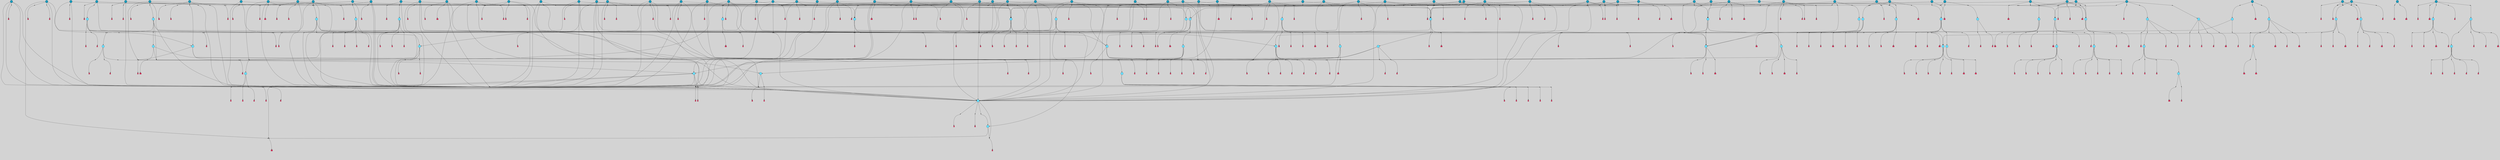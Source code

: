 // File exported with GEGELATI v1.3.1
// On the 2024-04-08 17:42:42
// With the File::TPGGraphDotExporter
digraph{
	graph[pad = "0.212, 0.055" bgcolor = lightgray]
	node[shape=circle style = filled label = ""]
		T4 [fillcolor="#66ddff"]
		T7 [fillcolor="#66ddff"]
		T9 [fillcolor="#66ddff"]
		T11 [fillcolor="#1199bb"]
		T24 [fillcolor="#66ddff"]
		T27 [fillcolor="#66ddff"]
		T54 [fillcolor="#66ddff"]
		T96 [fillcolor="#66ddff"]
		T111 [fillcolor="#66ddff"]
		T129 [fillcolor="#66ddff"]
		T159 [fillcolor="#66ddff"]
		T195 [fillcolor="#66ddff"]
		T212 [fillcolor="#66ddff"]
		T242 [fillcolor="#66ddff"]
		T318 [fillcolor="#1199bb"]
		T323 [fillcolor="#66ddff"]
		T324 [fillcolor="#66ddff"]
		T325 [fillcolor="#66ddff"]
		T326 [fillcolor="#1199bb"]
		T327 [fillcolor="#66ddff"]
		T328 [fillcolor="#66ddff"]
		T329 [fillcolor="#66ddff"]
		T330 [fillcolor="#1199bb"]
		T404 [fillcolor="#66ddff"]
		T410 [fillcolor="#66ddff"]
		T421 [fillcolor="#1199bb"]
		T434 [fillcolor="#66ddff"]
		T469 [fillcolor="#66ddff"]
		T488 [fillcolor="#66ddff"]
		T505 [fillcolor="#66ddff"]
		T534 [fillcolor="#1199bb"]
		T552 [fillcolor="#66ddff"]
		T589 [fillcolor="#1199bb"]
		T605 [fillcolor="#66ddff"]
		T650 [fillcolor="#1199bb"]
		T651 [fillcolor="#66ddff"]
		T652 [fillcolor="#66ddff"]
		T653 [fillcolor="#66ddff"]
		T655 [fillcolor="#1199bb"]
		T658 [fillcolor="#1199bb"]
		T662 [fillcolor="#1199bb"]
		T666 [fillcolor="#1199bb"]
		T672 [fillcolor="#1199bb"]
		T693 [fillcolor="#1199bb"]
		T697 [fillcolor="#1199bb"]
		T701 [fillcolor="#66ddff"]
		T703 [fillcolor="#1199bb"]
		T709 [fillcolor="#1199bb"]
		T713 [fillcolor="#66ddff"]
		T721 [fillcolor="#1199bb"]
		T724 [fillcolor="#1199bb"]
		T725 [fillcolor="#66ddff"]
		T726 [fillcolor="#66ddff"]
		T727 [fillcolor="#66ddff"]
		T728 [fillcolor="#1199bb"]
		T729 [fillcolor="#66ddff"]
		T730 [fillcolor="#66ddff"]
		T731 [fillcolor="#66ddff"]
		T732 [fillcolor="#1199bb"]
		T733 [fillcolor="#1199bb"]
		T738 [fillcolor="#1199bb"]
		T739 [fillcolor="#1199bb"]
		T742 [fillcolor="#1199bb"]
		T744 [fillcolor="#1199bb"]
		T745 [fillcolor="#1199bb"]
		T754 [fillcolor="#1199bb"]
		T766 [fillcolor="#1199bb"]
		T785 [fillcolor="#1199bb"]
		T787 [fillcolor="#1199bb"]
		T788 [fillcolor="#1199bb"]
		T789 [fillcolor="#1199bb"]
		T790 [fillcolor="#66ddff"]
		T791 [fillcolor="#66ddff"]
		T792 [fillcolor="#66ddff"]
		T793 [fillcolor="#1199bb"]
		T794 [fillcolor="#66ddff"]
		T795 [fillcolor="#66ddff"]
		T796 [fillcolor="#66ddff"]
		T797 [fillcolor="#1199bb"]
		T799 [fillcolor="#1199bb"]
		T801 [fillcolor="#1199bb"]
		T802 [fillcolor="#1199bb"]
		T803 [fillcolor="#1199bb"]
		T804 [fillcolor="#1199bb"]
		T322 [fillcolor="#1199bb"]
		T805 [fillcolor="#1199bb"]
		T806 [fillcolor="#1199bb"]
		T807 [fillcolor="#1199bb"]
		T808 [fillcolor="#1199bb"]
		T809 [fillcolor="#1199bb"]
		T811 [fillcolor="#1199bb"]
		T813 [fillcolor="#1199bb"]
		T815 [fillcolor="#1199bb"]
		T819 [fillcolor="#1199bb"]
		T826 [fillcolor="#1199bb"]
		T829 [fillcolor="#1199bb"]
		T834 [fillcolor="#1199bb"]
		T841 [fillcolor="#1199bb"]
		T843 [fillcolor="#1199bb"]
		T845 [fillcolor="#66ddff"]
		T846 [fillcolor="#66ddff"]
		T847 [fillcolor="#1199bb"]
		T848 [fillcolor="#66ddff"]
		T849 [fillcolor="#66ddff"]
		T850 [fillcolor="#66ddff"]
		T786 [fillcolor="#66ddff"]
		T851 [fillcolor="#66ddff"]
		T852 [fillcolor="#1199bb"]
		T853 [fillcolor="#66ddff"]
		T854 [fillcolor="#66ddff"]
		T855 [fillcolor="#66ddff"]
		T856 [fillcolor="#66ddff"]
		T857 [fillcolor="#1199bb"]
		T858 [fillcolor="#1199bb"]
		T859 [fillcolor="#1199bb"]
		T861 [fillcolor="#1199bb"]
		T862 [fillcolor="#1199bb"]
		T863 [fillcolor="#1199bb"]
		T864 [fillcolor="#1199bb"]
		T865 [fillcolor="#1199bb"]
		T866 [fillcolor="#1199bb"]
		T867 [fillcolor="#1199bb"]
		T868 [fillcolor="#1199bb"]
		T869 [fillcolor="#1199bb"]
		T870 [fillcolor="#1199bb"]
		T872 [fillcolor="#1199bb"]
		T873 [fillcolor="#1199bb"]
		T875 [fillcolor="#1199bb"]
		T876 [fillcolor="#1199bb"]
		T877 [fillcolor="#1199bb"]
		T878 [fillcolor="#1199bb"]
		T879 [fillcolor="#1199bb"]
		P12017 [fillcolor="#cccccc" shape=point] //7|
		I12017 [shape=box style=invis label="0|2&2|4#2|6&#92;n5|3&0|6#0|1&#92;n4|7&2|6#0|5&#92;n7|6&0|7#0|5&#92;n10|7&2|2#1|1&#92;n"]
		P12017 -> I12017[style=invis]
		A8695 [fillcolor="#ff3366" shape=box margin=0.03 width=0 height=0 label="4"]
		T4 -> P12017 -> A8695
		P12018 [fillcolor="#cccccc" shape=point] //0|
		I12018 [shape=box style=invis label="2|5&0|1#0|6&#92;n6|1&2|2#2|7&#92;n8|0&0|3#1|4&#92;n4|3&2|5#2|4&#92;n8|1&2|4#0|0&#92;n6|6&0|1#2|6&#92;n11|7&2|4#2|5&#92;n6|2&2|4#0|2&#92;n8|5&2|4#2|4&#92;n2|1&2|1#2|2&#92;n2|7&2|5#2|6&#92;n9|7&0|5#0|4&#92;n1|2&0|5#2|6&#92;n4|2&2|3#2|7&#92;n3|3&2|1#0|2&#92;n"]
		P12018 -> I12018[style=invis]
		A8696 [fillcolor="#ff3366" shape=box margin=0.03 width=0 height=0 label="5"]
		T4 -> P12018 -> A8696
		P12019 [fillcolor="#cccccc" shape=point] //-3|
		I12019 [shape=box style=invis label="1|6&2|7#0|7&#92;n10|2&0|7#1|3&#92;n9|6&2|7#2|2&#92;n5|3&0|7#0|7&#92;n1|6&2|3#0|0&#92;n2|3&2|3#2|2&#92;n5|1&2|6#0|6&#92;n"]
		P12019 -> I12019[style=invis]
		A8697 [fillcolor="#ff3366" shape=box margin=0.03 width=0 height=0 label="7"]
		T7 -> P12019 -> A8697
		P12020 [fillcolor="#cccccc" shape=point] //5|
		I12020 [shape=box style=invis label="0|5&2|3#0|1&#92;n0|6&2|1#2|4&#92;n6|2&2|6#0|7&#92;n7|4&0|3#0|1&#92;n5|4&0|7#1|6&#92;n9|1&0|5#2|2&#92;n6|3&2|3#1|7&#92;n11|7&2|4#1|6&#92;n2|5&0|1#0|0&#92;n4|7&0|0#0|2&#92;n6|2&0|6#0|0&#92;n2|1&2|6#2|4&#92;n10|0&2|0#1|0&#92;n6|6&2|4#0|6&#92;n"]
		P12020 -> I12020[style=invis]
		A8698 [fillcolor="#ff3366" shape=box margin=0.03 width=0 height=0 label="8"]
		T7 -> P12020 -> A8698
		P12021 [fillcolor="#cccccc" shape=point] //-6|
		I12021 [shape=box style=invis label="11|1&0|7#2|0&#92;n10|4&0|1#1|0&#92;n4|3&2|4#2|1&#92;n0|5&2|0#0|0&#92;n6|1&0|0#0|3&#92;n8|2&2|0#0|4&#92;n11|4&2|0#1|6&#92;n7|0&2|6#2|3&#92;n5|3&2|6#2|0&#92;n2|0&2|0#0|4&#92;n"]
		P12021 -> I12021[style=invis]
		A8699 [fillcolor="#ff3366" shape=box margin=0.03 width=0 height=0 label="9"]
		T9 -> P12021 -> A8699
		P12022 [fillcolor="#cccccc" shape=point] //2|
		I12022 [shape=box style=invis label="6|3&2|7#1|4&#92;n8|6&0|0#2|5&#92;n2|1&0|2#0|3&#92;n8|7&0|6#0|4&#92;n2|1&2|0#0|1&#92;n0|0&2|2#2|3&#92;n6|6&0|7#2|1&#92;n6|1&0|7#2|6&#92;n5|4&2|7#0|4&#92;n0|3&0|4#2|0&#92;n11|0&2|0#2|5&#92;n4|5&2|5#2|4&#92;n5|7&0|6#0|4&#92;n9|7&2|5#0|3&#92;n5|4&2|1#0|3&#92;n5|3&0|1#1|7&#92;n0|4&0|3#2|5&#92;n"]
		P12022 -> I12022[style=invis]
		A8700 [fillcolor="#ff3366" shape=box margin=0.03 width=0 height=0 label="10"]
		T9 -> P12022 -> A8700
		P12023 [fillcolor="#cccccc" shape=point] //6|
		I12023 [shape=box style=invis label="3|0&2|7#2|2&#92;n3|2&0|4#2|5&#92;n5|1&0|2#1|0&#92;n8|7&0|1#2|0&#92;n8|5&0|3#0|6&#92;n0|2&0|2#2|3&#92;n1|5&2|5#0|5&#92;n5|6&0|6#0|7&#92;n6|7&0|0#2|6&#92;n1|2&2|3#0|0&#92;n7|7&2|3#0|4&#92;n0|7&2|7#0|6&#92;n1|0&2|2#2|7&#92;n4|4&0|1#0|0&#92;n"]
		P12023 -> I12023[style=invis]
		A8701 [fillcolor="#ff3366" shape=box margin=0.03 width=0 height=0 label="11"]
		T11 -> P12023 -> A8701
		P12024 [fillcolor="#cccccc" shape=point] //-4|
		I12024 [shape=box style=invis label="4|1&0|4#2|6&#92;n1|2&2|2#2|0&#92;n1|2&2|0#0|6&#92;n8|4&2|3#2|5&#92;n5|5&2|1#1|0&#92;n"]
		P12024 -> I12024[style=invis]
		A8702 [fillcolor="#ff3366" shape=box margin=0.03 width=0 height=0 label="12"]
		T11 -> P12024 -> A8702
		P12025 [fillcolor="#cccccc" shape=point] //-3|
		I12025 [shape=box style=invis label="8|1&2|3#0|5&#92;n0|6&0|5#0|5&#92;n3|7&2|1#0|6&#92;n3|5&0|1#0|0&#92;n9|5&2|0#0|4&#92;n3|5&0|2#0|3&#92;n10|6&2|4#1|0&#92;n9|4&2|7#2|6&#92;n1|7&2|5#2|2&#92;n"]
		P12025 -> I12025[style=invis]
		A8703 [fillcolor="#ff3366" shape=box margin=0.03 width=0 height=0 label="5"]
		T4 -> P12025 -> A8703
		P12026 [fillcolor="#cccccc" shape=point] //1|
		I12026 [shape=box style=invis label="5|1&0|6#2|7&#92;n2|4&0|4#2|2&#92;n0|6&0|5#0|4&#92;n10|6&2|5#1|6&#92;n9|3&0|1#1|7&#92;n10|3&2|2#1|0&#92;n5|0&0|0#2|1&#92;n11|3&2|3#1|5&#92;n10|3&0|1#1|0&#92;n2|4&0|1#0|1&#92;n0|2&0|3#2|4&#92;n9|2&2|1#2|5&#92;n11|7&2|6#2|6&#92;n"]
		P12026 -> I12026[style=invis]
		T24 -> P12026 -> T7
		P12027 [fillcolor="#cccccc" shape=point] //5|
		I12027 [shape=box style=invis label="3|0&2|0#0|1&#92;n3|0&0|7#0|1&#92;n5|3&0|2#2|6&#92;n4|4&2|4#2|6&#92;n11|2&0|7#1|6&#92;n2|7&2|2#2|5&#92;n9|3&2|6#2|7&#92;n7|7&0|0#0|4&#92;n6|1&2|4#2|3&#92;n5|4&2|0#1|6&#92;n1|3&0|7#0|4&#92;n"]
		P12027 -> I12027[style=invis]
		A8704 [fillcolor="#ff3366" shape=box margin=0.03 width=0 height=0 label="7"]
		T24 -> P12027 -> A8704
		P12028 [fillcolor="#cccccc" shape=point] //-2|
		I12028 [shape=box style=invis label="4|1&0|4#0|3&#92;n4|2&0|5#2|0&#92;n5|5&2|6#0|5&#92;n1|4&0|1#0|2&#92;n6|3&2|7#1|5&#92;n0|4&2|0#0|3&#92;n8|5&2|5#1|2&#92;n10|7&2|7#1|1&#92;n3|4&0|0#2|1&#92;n3|6&2|5#2|5&#92;n8|3&0|1#0|7&#92;n10|0&2|7#1|3&#92;n4|1&2|4#0|1&#92;n9|3&2|0#0|4&#92;n3|6&2|0#0|4&#92;n1|2&0|6#2|1&#92;n4|0&2|1#2|2&#92;n"]
		P12028 -> I12028[style=invis]
		A8705 [fillcolor="#ff3366" shape=box margin=0.03 width=0 height=0 label="14"]
		T24 -> P12028 -> A8705
		P12029 [fillcolor="#cccccc" shape=point] //2|
		I12029 [shape=box style=invis label="9|1&2|3#0|1&#92;n5|2&2|0#2|4&#92;n3|6&2|5#2|7&#92;n7|0&2|5#0|4&#92;n1|2&0|3#0|5&#92;n7|3&2|7#0|0&#92;n"]
		P12029 -> I12029[style=invis]
		A8706 [fillcolor="#ff3366" shape=box margin=0.03 width=0 height=0 label="2"]
		T27 -> P12029 -> A8706
		P12030 [fillcolor="#cccccc" shape=point] //-6|
		I12030 [shape=box style=invis label="7|5&0|4#0|4&#92;n11|0&2|5#2|1&#92;n"]
		P12030 -> I12030[style=invis]
		A8707 [fillcolor="#ff3366" shape=box margin=0.03 width=0 height=0 label="3"]
		T27 -> P12030 -> A8707
		P12031 [fillcolor="#cccccc" shape=point] //3|
		I12031 [shape=box style=invis label="7|6&2|4#0|2&#92;n10|3&2|7#1|4&#92;n11|6&0|4#0|1&#92;n7|1&0|0#2|6&#92;n7|6&0|3#2|6&#92;n4|0&2|6#0|1&#92;n4|4&2|5#0|2&#92;n4|6&0|4#2|7&#92;n10|0&2|3#1|5&#92;n2|6&0|5#0|2&#92;n1|0&2|3#0|7&#92;n1|6&2|0#0|5&#92;n6|2&0|1#0|7&#92;n9|2&0|3#2|7&#92;n5|3&0|6#0|6&#92;n1|7&2|5#2|3&#92;n8|1&2|7#0|6&#92;n1|0&2|5#2|1&#92;n7|1&2|2#2|5&#92;n7|4&2|6#0|3&#92;n"]
		P12031 -> I12031[style=invis]
		A8708 [fillcolor="#ff3366" shape=box margin=0.03 width=0 height=0 label="4"]
		T27 -> P12031 -> A8708
		T27 -> P12018
		P12032 [fillcolor="#cccccc" shape=point] //0|
		I12032 [shape=box style=invis label="4|0&0|3#2|7&#92;n10|2&0|3#1|7&#92;n3|5&0|2#0|3&#92;n4|5&0|0#2|1&#92;n10|7&2|0#1|2&#92;n5|3&2|3#1|6&#92;n9|5&2|0#0|4&#92;n5|4&2|7#0|2&#92;n10|3&2|7#1|4&#92;n7|2&0|1#2|6&#92;n8|6&0|5#0|5&#92;n8|7&2|3#0|5&#92;n2|6&2|4#0|0&#92;n"]
		P12032 -> I12032[style=invis]
		A8709 [fillcolor="#ff3366" shape=box margin=0.03 width=0 height=0 label="5"]
		T27 -> P12032 -> A8709
		P12033 [fillcolor="#cccccc" shape=point] //8|
		I12033 [shape=box style=invis label="9|0&0|1#2|0&#92;n10|1&2|5#1|4&#92;n8|2&2|6#0|4&#92;n2|4&2|5#2|3&#92;n4|2&2|2#0|2&#92;n7|5&0|2#0|0&#92;n8|2&2|1#1|3&#92;n8|7&0|7#2|1&#92;n1|1&0|0#0|7&#92;n5|6&2|5#1|0&#92;n6|6&2|5#0|0&#92;n11|4&0|3#2|6&#92;n4|2&2|4#0|7&#92;n5|6&0|1#2|0&#92;n11|3&0|2#0|7&#92;n"]
		P12033 -> I12033[style=invis]
		A8710 [fillcolor="#ff3366" shape=box margin=0.03 width=0 height=0 label="6"]
		T54 -> P12033 -> A8710
		T54 -> P12027
		P12034 [fillcolor="#cccccc" shape=point] //-10|
		I12034 [shape=box style=invis label="3|6&0|0#0|4&#92;n4|1&2|4#0|1&#92;n5|1&0|1#0|4&#92;n5|5&2|6#0|5&#92;n6|5&0|6#0|3&#92;n11|1&2|0#0|1&#92;n0|7&2|0#0|3&#92;n1|2&0|6#0|1&#92;n8|0&0|4#2|0&#92;n0|4&0|7#2|7&#92;n7|0&2|7#1|3&#92;n3|1&0|5#2|5&#92;n5|1&0|4#0|3&#92;n2|2&0|2#0|0&#92;n8|3&0|1#0|7&#92;n3|0&0|3#0|5&#92;n7|2&0|5#2|0&#92;n6|3&2|7#1|5&#92;n4|7&2|7#2|1&#92;n"]
		P12034 -> I12034[style=invis]
		A8711 [fillcolor="#ff3366" shape=box margin=0.03 width=0 height=0 label="14"]
		T54 -> P12034 -> A8711
		T54 -> P12020
		P12035 [fillcolor="#cccccc" shape=point] //6|
		I12035 [shape=box style=invis label="0|5&2|3#0|1&#92;n0|6&2|1#2|4&#92;n9|1&0|5#2|2&#92;n7|4&0|3#0|1&#92;n5|4&0|7#1|6&#92;n2|5&0|1#0|0&#92;n6|3&2|3#1|7&#92;n11|7&2|4#1|6&#92;n6|2&2|6#0|1&#92;n4|7&0|0#0|2&#92;n6|2&0|6#0|0&#92;n9|1&2|6#2|4&#92;n10|0&2|0#1|0&#92;n6|6&2|4#0|6&#92;n"]
		P12035 -> I12035[style=invis]
		A8712 [fillcolor="#ff3366" shape=box margin=0.03 width=0 height=0 label="8"]
		T96 -> P12035 -> A8712
		P12036 [fillcolor="#cccccc" shape=point] //5|
		I12036 [shape=box style=invis label="10|4&0|1#1|0&#92;n4|3&2|4#2|1&#92;n2|0&2|0#0|4&#92;n6|1&0|0#0|3&#92;n8|2&2|0#0|4&#92;n0|0&0|0#0|0&#92;n11|4&2|0#1|6&#92;n7|0&2|6#2|3&#92;n5|3&2|6#2|0&#92;n0|0&2|0#0|0&#92;n"]
		P12036 -> I12036[style=invis]
		A8713 [fillcolor="#ff3366" shape=box margin=0.03 width=0 height=0 label="9"]
		T96 -> P12036 -> A8713
		P12037 [fillcolor="#cccccc" shape=point] //6|
		I12037 [shape=box style=invis label="6|1&2|6#1|7&#92;n10|7&2|0#1|5&#92;n9|4&0|1#2|2&#92;n8|6&0|0#1|0&#92;n"]
		P12037 -> I12037[style=invis]
		A8714 [fillcolor="#ff3366" shape=box margin=0.03 width=0 height=0 label="3"]
		T96 -> P12037 -> A8714
		P12038 [fillcolor="#cccccc" shape=point] //1|
		I12038 [shape=box style=invis label="5|4&0|7#1|6&#92;n0|6&2|1#2|4&#92;n7|4&0|3#0|1&#92;n0|5&2|3#0|1&#92;n9|1&0|5#2|2&#92;n6|3&2|3#1|7&#92;n11|7&2|4#1|6&#92;n2|5&0|1#0|0&#92;n7|5&2|3#1|1&#92;n4|7&0|0#0|2&#92;n6|2&0|6#0|0&#92;n2|1&2|6#2|4&#92;n10|0&2|7#1|0&#92;n6|6&2|4#0|6&#92;n"]
		P12038 -> I12038[style=invis]
		A8715 [fillcolor="#ff3366" shape=box margin=0.03 width=0 height=0 label="8"]
		T96 -> P12038 -> A8715
		T96 -> P12025
		P12039 [fillcolor="#cccccc" shape=point] //-5|
		I12039 [shape=box style=invis label="0|0&2|3#0|2&#92;n10|5&0|6#1|3&#92;n7|3&0|6#2|3&#92;n3|4&0|6#0|6&#92;n10|5&0|2#1|1&#92;n5|0&0|1#0|3&#92;n6|6&2|5#1|5&#92;n7|4&0|2#1|7&#92;n5|7&0|1#2|5&#92;n1|5&0|0#0|3&#92;n7|5&2|1#2|6&#92;n9|0&0|2#0|0&#92;n4|0&2|4#0|0&#92;n4|6&0|0#2|3&#92;n3|1&0|6#2|5&#92;n7|7&2|1#2|3&#92;n9|4&2|2#0|6&#92;n"]
		P12039 -> I12039[style=invis]
		T111 -> P12039 -> T9
		P12040 [fillcolor="#cccccc" shape=point] //7|
		I12040 [shape=box style=invis label="7|4&2|1#2|0&#92;n4|1&2|4#2|3&#92;n5|0&2|0#2|2&#92;n6|1&2|4#2|6&#92;n"]
		P12040 -> I12040[style=invis]
		A8716 [fillcolor="#ff3366" shape=box margin=0.03 width=0 height=0 label="9"]
		T111 -> P12040 -> A8716
		P12041 [fillcolor="#cccccc" shape=point] //2|
		I12041 [shape=box style=invis label="3|0&2|0#0|1&#92;n11|2&0|7#1|6&#92;n8|7&2|4#0|5&#92;n5|3&0|2#2|6&#92;n4|4&2|4#2|6&#92;n3|0&0|7#0|1&#92;n2|7&2|2#2|5&#92;n9|3&2|6#2|7&#92;n7|7&0|0#0|4&#92;n6|1&2|4#1|3&#92;n5|4&2|0#1|6&#92;n1|3&0|7#0|4&#92;n"]
		P12041 -> I12041[style=invis]
		A8717 [fillcolor="#ff3366" shape=box margin=0.03 width=0 height=0 label="7"]
		T111 -> P12041 -> A8717
		T111 -> P12021
		T129 -> P12033
		T129 -> P12027
		P12042 [fillcolor="#cccccc" shape=point] //10|
		I12042 [shape=box style=invis label="4|5&2|7#2|1&#92;n1|7&2|3#0|6&#92;n3|5&2|2#0|3&#92;n10|3&0|7#1|4&#92;n7|1&0|4#2|6&#92;n10|2&0|3#1|7&#92;n9|5&2|0#0|4&#92;n4|0&0|3#2|7&#92;n11|4&2|6#1|2&#92;n5|4&2|7#0|2&#92;n2|6&2|4#0|0&#92;n6|5&0|7#2|1&#92;n5|3&2|3#1|6&#92;n10|7&2|0#1|2&#92;n"]
		P12042 -> I12042[style=invis]
		A8718 [fillcolor="#ff3366" shape=box margin=0.03 width=0 height=0 label="5"]
		T129 -> P12042 -> A8718
		P12043 [fillcolor="#cccccc" shape=point] //5|
		I12043 [shape=box style=invis label="9|4&2|3#1|3&#92;n0|4&2|4#0|5&#92;n6|1&2|6#2|5&#92;n4|0&0|5#2|0&#92;n"]
		P12043 -> I12043[style=invis]
		A8719 [fillcolor="#ff3366" shape=box margin=0.03 width=0 height=0 label="7"]
		T129 -> P12043 -> A8719
		P12044 [fillcolor="#cccccc" shape=point] //6|
		I12044 [shape=box style=invis label="9|4&2|7#0|6&#92;n8|4&0|1#1|0&#92;n1|3&0|0#2|1&#92;n2|4&0|6#2|2&#92;n5|1&2|5#0|7&#92;n3|0&0|3#2|6&#92;n2|2&2|6#0|2&#92;n8|4&0|4#2|2&#92;n5|1&2|4#0|3&#92;n9|4&0|6#0|6&#92;n5|0&2|2#1|5&#92;n11|7&0|0#1|1&#92;n0|4&0|3#0|3&#92;n7|7&2|4#2|5&#92;n1|5&0|1#2|1&#92;n"]
		P12044 -> I12044[style=invis]
		A8720 [fillcolor="#ff3366" shape=box margin=0.03 width=0 height=0 label="1"]
		T129 -> P12044 -> A8720
		P12045 [fillcolor="#cccccc" shape=point] //7|
		I12045 [shape=box style=invis label="7|0&2|1#2|0&#92;n9|7&2|1#1|7&#92;n8|2&0|1#1|0&#92;n6|6&0|2#1|1&#92;n2|2&0|5#0|0&#92;n5|7&0|0#2|1&#92;n5|1&2|5#1|5&#92;n4|7&2|4#2|3&#92;n10|5&2|2#1|5&#92;n1|3&2|2#2|0&#92;n10|2&2|6#1|5&#92;n"]
		P12045 -> I12045[style=invis]
		A8721 [fillcolor="#ff3366" shape=box margin=0.03 width=0 height=0 label="1"]
		T159 -> P12045 -> A8721
		P12046 [fillcolor="#cccccc" shape=point] //7|
		I12046 [shape=box style=invis label="7|4&2|7#0|4&#92;n4|6&0|1#2|5&#92;n2|1&2|3#0|0&#92;n4|3&2|0#0|1&#92;n0|0&2|7#2|7&#92;n7|7&0|5#2|3&#92;n5|0&2|1#2|2&#92;n10|0&0|4#1|2&#92;n4|4&0|7#0|0&#92;n6|7&0|2#0|1&#92;n1|4&2|5#0|4&#92;n"]
		P12046 -> I12046[style=invis]
		A8722 [fillcolor="#ff3366" shape=box margin=0.03 width=0 height=0 label="0"]
		T159 -> P12046 -> A8722
		P12047 [fillcolor="#cccccc" shape=point] //5|
		I12047 [shape=box style=invis label="0|5&2|3#0|1&#92;n0|6&2|1#2|4&#92;n6|2&2|6#0|7&#92;n9|0&2|7#1|1&#92;n7|4&0|3#0|1&#92;n11|7&2|4#1|6&#92;n9|1&0|5#2|2&#92;n5|4&0|7#1|6&#92;n2|5&0|1#0|0&#92;n4|7&0|0#0|2&#92;n6|2&0|6#0|0&#92;n2|1&2|6#2|4&#92;n10|0&0|0#1|0&#92;n6|6&2|4#0|6&#92;n"]
		P12047 -> I12047[style=invis]
		T159 -> P12047 -> T129
		P12048 [fillcolor="#cccccc" shape=point] //5|
		I12048 [shape=box style=invis label="3|0&2|0#2|1&#92;n3|0&0|7#0|1&#92;n5|3&0|2#2|6&#92;n4|4&2|4#2|6&#92;n5|4&2|0#1|6&#92;n2|7&2|2#2|5&#92;n1|3&0|7#0|4&#92;n11|6&2|2#0|7&#92;n7|7&0|0#0|4&#92;n6|1&2|4#2|3&#92;n11|0&0|7#1|6&#92;n9|3&2|6#2|7&#92;n"]
		P12048 -> I12048[style=invis]
		A8723 [fillcolor="#ff3366" shape=box margin=0.03 width=0 height=0 label="7"]
		T195 -> P12048 -> A8723
		P12049 [fillcolor="#cccccc" shape=point] //4|
		I12049 [shape=box style=invis label="7|1&0|6#0|1&#92;n6|7&2|7#1|7&#92;n10|1&2|1#1|1&#92;n9|6&2|2#1|4&#92;n4|7&0|4#2|2&#92;n9|6&0|5#1|1&#92;n10|0&2|6#1|6&#92;n5|1&0|1#2|3&#92;n10|1&0|5#1|0&#92;n3|4&2|3#0|0&#92;n8|2&0|5#2|4&#92;n1|6&2|0#0|0&#92;n2|3&0|1#2|6&#92;n5|2&2|2#1|6&#92;n2|2&0|1#2|1&#92;n3|1&2|7#0|3&#92;n6|7&2|3#0|4&#92;n"]
		P12049 -> I12049[style=invis]
		A8724 [fillcolor="#ff3366" shape=box margin=0.03 width=0 height=0 label="10"]
		T195 -> P12049 -> A8724
		P12050 [fillcolor="#cccccc" shape=point] //-4|
		I12050 [shape=box style=invis label="0|4&0|0#2|7&#92;n8|5&2|4#2|4&#92;n4|3&2|5#2|4&#92;n11|7&2|2#2|5&#92;n6|5&2|2#2|7&#92;n3|2&0|7#0|7&#92;n3|3&2|1#0|3&#92;n2|6&0|3#2|5&#92;n0|1&2|6#2|2&#92;n8|2&0|0#1|6&#92;n0|7&0|5#0|4&#92;n9|5&0|3#2|7&#92;n2|7&2|5#2|6&#92;n9|0&2|0#0|1&#92;n1|2&2|4#0|2&#92;n"]
		P12050 -> I12050[style=invis]
		T195 -> P12050 -> T27
		T195 -> P12046
		P12051 [fillcolor="#cccccc" shape=point] //6|
		I12051 [shape=box style=invis label="9|4&2|7#0|6&#92;n8|4&0|1#1|0&#92;n1|3&0|0#2|1&#92;n2|4&0|6#2|2&#92;n5|1&2|5#0|7&#92;n3|0&0|3#2|6&#92;n2|2&2|6#0|2&#92;n8|4&0|4#2|2&#92;n5|1&2|4#0|3&#92;n9|4&0|6#0|6&#92;n5|0&2|2#1|5&#92;n11|7&0|0#1|1&#92;n0|4&0|3#0|3&#92;n7|7&2|4#2|5&#92;n1|5&0|1#2|1&#92;n"]
		P12051 -> I12051[style=invis]
		A8725 [fillcolor="#ff3366" shape=box margin=0.03 width=0 height=0 label="1"]
		T212 -> P12051 -> A8725
		P12052 [fillcolor="#cccccc" shape=point] //5|
		I12052 [shape=box style=invis label="9|4&2|3#1|3&#92;n0|4&2|4#0|5&#92;n6|1&2|6#2|5&#92;n4|0&0|5#2|0&#92;n"]
		P12052 -> I12052[style=invis]
		A8726 [fillcolor="#ff3366" shape=box margin=0.03 width=0 height=0 label="7"]
		T212 -> P12052 -> A8726
		P12053 [fillcolor="#cccccc" shape=point] //5|
		I12053 [shape=box style=invis label="3|0&2|0#0|1&#92;n3|0&0|7#0|1&#92;n5|3&0|2#2|6&#92;n4|4&2|4#2|6&#92;n11|2&0|7#1|6&#92;n2|7&2|2#2|5&#92;n9|3&2|6#2|7&#92;n7|7&0|0#0|4&#92;n6|1&2|4#2|3&#92;n5|4&2|0#1|6&#92;n1|3&0|7#0|4&#92;n"]
		P12053 -> I12053[style=invis]
		A8727 [fillcolor="#ff3366" shape=box margin=0.03 width=0 height=0 label="7"]
		T212 -> P12053 -> A8727
		P12054 [fillcolor="#cccccc" shape=point] //8|
		I12054 [shape=box style=invis label="9|0&0|1#2|0&#92;n10|1&2|5#1|4&#92;n8|2&2|6#0|4&#92;n2|4&2|5#2|3&#92;n4|2&2|2#0|2&#92;n7|5&0|2#0|0&#92;n8|2&2|1#1|3&#92;n8|7&0|7#2|1&#92;n1|1&0|0#0|7&#92;n5|6&2|5#1|0&#92;n6|6&2|5#0|0&#92;n11|4&0|3#2|6&#92;n4|2&2|4#0|7&#92;n5|6&0|1#2|0&#92;n11|3&0|2#0|7&#92;n"]
		P12054 -> I12054[style=invis]
		A8728 [fillcolor="#ff3366" shape=box margin=0.03 width=0 height=0 label="6"]
		T212 -> P12054 -> A8728
		P12055 [fillcolor="#cccccc" shape=point] //10|
		I12055 [shape=box style=invis label="4|5&2|7#2|1&#92;n1|7&2|3#0|6&#92;n3|5&2|2#0|3&#92;n10|3&0|7#1|4&#92;n7|1&0|4#2|6&#92;n10|2&0|3#1|7&#92;n9|5&2|0#0|4&#92;n4|0&0|3#2|7&#92;n11|4&2|6#1|2&#92;n5|4&2|7#0|2&#92;n2|6&2|4#0|0&#92;n6|5&0|7#2|1&#92;n5|3&2|3#1|6&#92;n10|7&2|0#1|2&#92;n"]
		P12055 -> I12055[style=invis]
		A8729 [fillcolor="#ff3366" shape=box margin=0.03 width=0 height=0 label="5"]
		T212 -> P12055 -> A8729
		P12056 [fillcolor="#cccccc" shape=point] //5|
		I12056 [shape=box style=invis label="1|6&2|7#0|7&#92;n9|2&2|7#2|2&#92;n10|2&0|7#1|3&#92;n5|3&0|7#0|7&#92;n7|0&2|7#2|2&#92;n1|6&2|3#0|0&#92;n2|3&2|3#2|2&#92;n"]
		P12056 -> I12056[style=invis]
		A8730 [fillcolor="#ff3366" shape=box margin=0.03 width=0 height=0 label="7"]
		T242 -> P12056 -> A8730
		P12057 [fillcolor="#cccccc" shape=point] //-8|
		I12057 [shape=box style=invis label="7|5&0|2#2|1&#92;n1|0&2|6#0|0&#92;n7|1&2|6#1|1&#92;n8|7&0|3#1|6&#92;n3|7&2|3#2|4&#92;n"]
		P12057 -> I12057[style=invis]
		A8731 [fillcolor="#ff3366" shape=box margin=0.03 width=0 height=0 label="2"]
		T242 -> P12057 -> A8731
		P12058 [fillcolor="#cccccc" shape=point] //-3|
		I12058 [shape=box style=invis label="1|1&2|1#0|1&#92;n1|4&0|0#2|4&#92;n11|0&2|3#0|2&#92;n11|6&0|4#0|1&#92;n5|2&0|6#1|5&#92;n3|7&2|6#2|7&#92;n7|7&0|1#2|1&#92;n9|5&2|2#2|0&#92;n6|5&2|6#1|4&#92;n0|7&0|5#2|4&#92;n8|1&0|0#2|3&#92;n0|5&0|3#0|5&#92;n2|0&2|4#0|5&#92;n7|5&2|7#1|3&#92;n8|3&0|0#1|2&#92;n"]
		P12058 -> I12058[style=invis]
		A8732 [fillcolor="#ff3366" shape=box margin=0.03 width=0 height=0 label="1"]
		T242 -> P12058 -> A8732
		P12059 [fillcolor="#cccccc" shape=point] //5|
		I12059 [shape=box style=invis label="11|7&2|0#1|7&#92;n1|5&2|4#2|4&#92;n4|3&0|1#0|5&#92;n1|6&0|0#0|4&#92;n8|6&2|4#0|0&#92;n4|0&2|0#0|5&#92;n10|4&2|0#1|0&#92;n4|4&0|5#0|1&#92;n0|7&2|1#0|5&#92;n0|6&2|3#2|0&#92;n9|6&2|5#1|3&#92;n"]
		P12059 -> I12059[style=invis]
		T318 -> P12059 -> T195
		P12060 [fillcolor="#cccccc" shape=point] //-9|
		I12060 [shape=box style=invis label="4|7&2|6#0|5&#92;n11|3&0|2#2|6&#92;n10|2&2|4#1|6&#92;n3|0&2|6#2|7&#92;n4|3&0|5#0|7&#92;n2|3&0|7#0|7&#92;n10|6&0|7#1|5&#92;n10|1&2|2#1|1&#92;n1|7&0|3#2|6&#92;n"]
		P12060 -> I12060[style=invis]
		A8733 [fillcolor="#ff3366" shape=box margin=0.03 width=0 height=0 label="4"]
		T318 -> P12060 -> A8733
		P12061 [fillcolor="#cccccc" shape=point] //7|
		I12061 [shape=box style=invis label="7|2&0|4#1|3&#92;n7|7&0|0#0|4&#92;n4|4&2|4#2|6&#92;n2|3&2|2#2|5&#92;n8|0&0|2#2|1&#92;n9|3&2|6#2|7&#92;n6|4&2|4#2|3&#92;n3|3&2|0#0|1&#92;n6|4&2|0#1|6&#92;n5|3&0|7#0|4&#92;n"]
		P12061 -> I12061[style=invis]
		A8734 [fillcolor="#ff3366" shape=box margin=0.03 width=0 height=0 label="7"]
		T318 -> P12061 -> A8734
		P12062 [fillcolor="#cccccc" shape=point] //-6|
		I12062 [shape=box style=invis label="9|0&2|0#0|1&#92;n3|2&0|2#0|3&#92;n5|4&0|5#1|7&#92;n2|1&0|4#0|3&#92;n9|2&2|0#2|4&#92;n7|6&0|4#0|2&#92;n2|3&0|6#2|6&#92;n1|2&0|3#2|0&#92;n"]
		P12062 -> I12062[style=invis]
		T318 -> P12062 -> T54
		P12063 [fillcolor="#cccccc" shape=point] //-2|
		I12063 [shape=box style=invis label="1|3&0|2#0|7&#92;n6|1&0|7#0|0&#92;n6|1&2|4#1|7&#92;n3|0&2|3#0|3&#92;n0|2&0|7#2|6&#92;n"]
		P12063 -> I12063[style=invis]
		T318 -> P12063 -> T195
		P12064 [fillcolor="#cccccc" shape=point] //-9|
		I12064 [shape=box style=invis label="2|0&2|0#2|1&#92;n4|4&2|4#2|6&#92;n9|1&0|3#1|7&#92;n5|3&0|2#2|6&#92;n2|7&2|2#2|5&#92;n5|4&2|0#1|6&#92;n3|0&0|7#0|1&#92;n1|3&0|7#0|4&#92;n11|6&2|2#0|7&#92;n7|7&0|0#0|4&#92;n11|0&0|7#1|6&#92;n9|3&2|6#2|7&#92;n"]
		P12064 -> I12064[style=invis]
		A8735 [fillcolor="#ff3366" shape=box margin=0.03 width=0 height=0 label="7"]
		T323 -> P12064 -> A8735
		P12065 [fillcolor="#cccccc" shape=point] //-4|
		I12065 [shape=box style=invis label="4|1&0|4#2|6&#92;n1|2&2|2#2|0&#92;n1|2&2|0#0|6&#92;n8|4&2|3#2|5&#92;n5|5&2|1#1|0&#92;n"]
		P12065 -> I12065[style=invis]
		A8736 [fillcolor="#ff3366" shape=box margin=0.03 width=0 height=0 label="12"]
		T324 -> P12065 -> A8736
		P12066 [fillcolor="#cccccc" shape=point] //8|
		I12066 [shape=box style=invis label="9|7&0|5#2|5&#92;n3|3&2|3#0|2&#92;n9|5&2|2#1|0&#92;n2|3&0|6#0|3&#92;n4|4&2|5#2|7&#92;n11|3&2|0#1|5&#92;n6|6&2|1#2|2&#92;n4|6&0|1#2|2&#92;n2|5&2|7#2|2&#92;n7|7&2|2#2|3&#92;n6|5&0|3#2|6&#92;n6|7&0|6#0|2&#92;n"]
		P12066 -> I12066[style=invis]
		A8737 [fillcolor="#ff3366" shape=box margin=0.03 width=0 height=0 label="14"]
		T323 -> P12066 -> A8737
		P12067 [fillcolor="#cccccc" shape=point] //-8|
		I12067 [shape=box style=invis label="7|5&0|4#2|4&#92;n"]
		P12067 -> I12067[style=invis]
		A8738 [fillcolor="#ff3366" shape=box margin=0.03 width=0 height=0 label="3"]
		T323 -> P12067 -> A8738
		P12068 [fillcolor="#cccccc" shape=point] //4|
		I12068 [shape=box style=invis label="4|3&0|6#0|3&#92;n5|7&2|3#2|2&#92;n5|6&0|7#1|2&#92;n1|4&2|6#0|3&#92;n8|4&2|1#2|5&#92;n9|5&2|4#1|4&#92;n2|4&0|5#0|7&#92;n10|0&0|6#1|3&#92;n3|0&0|6#0|2&#92;n2|7&2|7#2|6&#92;n5|2&0|5#1|5&#92;n10|4&2|5#1|7&#92;n4|0&0|4#2|4&#92;n11|1&0|4#2|6&#92;n10|6&2|0#1|4&#92;n9|7&0|3#1|4&#92;n4|5&2|7#0|6&#92;n11|5&2|6#2|3&#92;n0|3&0|5#0|1&#92;n"]
		P12068 -> I12068[style=invis]
		A8739 [fillcolor="#ff3366" shape=box margin=0.03 width=0 height=0 label="13"]
		T323 -> P12068 -> A8739
		P12069 [fillcolor="#cccccc" shape=point] //-3|
		I12069 [shape=box style=invis label="4|5&0|0#0|0&#92;n4|7&0|0#0|2&#92;n0|6&2|1#2|4&#92;n9|1&0|5#2|2&#92;n10|0&2|0#1|0&#92;n6|6&2|4#0|6&#92;n2|5&0|1#0|0&#92;n6|3&2|3#1|7&#92;n11|7&2|4#1|6&#92;n6|2&2|6#0|1&#92;n6|2&0|0#0|0&#92;n9|1&2|6#2|4&#92;n10|4&0|3#1|1&#92;n5|4&2|7#1|6&#92;n"]
		P12069 -> I12069[style=invis]
		T326 -> P12069 -> T323
		P12070 [fillcolor="#cccccc" shape=point] //2|
		I12070 [shape=box style=invis label="4|1&0|4#2|6&#92;n5|5&2|1#1|0&#92;n1|0&2|0#0|6&#92;n8|4&2|3#2|5&#92;n"]
		P12070 -> I12070[style=invis]
		T323 -> P12070 -> T324
		P12071 [fillcolor="#cccccc" shape=point] //5|
		I12071 [shape=box style=invis label="0|5&2|3#0|1&#92;n0|6&2|1#2|4&#92;n6|2&2|6#0|7&#92;n7|4&0|3#0|1&#92;n5|4&0|7#1|6&#92;n9|1&0|5#2|2&#92;n6|3&2|3#1|7&#92;n11|7&2|4#1|6&#92;n2|5&0|1#0|0&#92;n4|7&0|0#0|2&#92;n6|2&0|6#0|0&#92;n2|1&2|6#2|4&#92;n10|0&2|0#1|0&#92;n6|6&2|4#0|6&#92;n"]
		P12071 -> I12071[style=invis]
		A8740 [fillcolor="#ff3366" shape=box margin=0.03 width=0 height=0 label="8"]
		T325 -> P12071 -> A8740
		P12072 [fillcolor="#cccccc" shape=point] //-3|
		I12072 [shape=box style=invis label="1|6&2|7#0|7&#92;n10|2&0|7#1|3&#92;n9|6&2|7#2|2&#92;n5|3&0|7#0|7&#92;n1|6&2|3#0|0&#92;n2|3&2|3#2|2&#92;n5|1&2|6#0|6&#92;n"]
		P12072 -> I12072[style=invis]
		A8741 [fillcolor="#ff3366" shape=box margin=0.03 width=0 height=0 label="7"]
		T325 -> P12072 -> A8741
		P12073 [fillcolor="#cccccc" shape=point] //1|
		I12073 [shape=box style=invis label="0|4&0|1#0|1&#92;n10|5&2|5#1|6&#92;n7|7&2|5#2|2&#92;n9|5&0|7#2|7&#92;n8|4&0|3#2|7&#92;n11|0&2|3#0|5&#92;n7|0&0|0#0|1&#92;n4|2&0|4#0|5&#92;n5|1&0|6#2|7&#92;n11|3&0|7#1|3&#92;n"]
		P12073 -> I12073[style=invis]
		T326 -> P12073 -> T325
		P12074 [fillcolor="#cccccc" shape=point] //6|
		I12074 [shape=box style=invis label="3|0&2|7#2|2&#92;n3|2&0|4#2|5&#92;n5|1&0|2#1|0&#92;n8|7&0|1#2|0&#92;n8|5&0|3#0|6&#92;n0|2&0|2#2|3&#92;n1|5&2|5#0|5&#92;n5|6&0|6#0|7&#92;n6|7&0|0#2|6&#92;n1|2&2|3#0|0&#92;n7|7&2|3#0|4&#92;n0|7&2|7#0|6&#92;n1|0&2|2#2|7&#92;n4|4&0|1#0|0&#92;n"]
		P12074 -> I12074[style=invis]
		A8742 [fillcolor="#ff3366" shape=box margin=0.03 width=0 height=0 label="11"]
		T324 -> P12074 -> A8742
		P12075 [fillcolor="#cccccc" shape=point] //4|
		I12075 [shape=box style=invis label="4|3&0|6#0|3&#92;n5|7&2|3#2|2&#92;n5|6&0|7#1|2&#92;n1|4&2|6#0|3&#92;n8|4&2|1#2|5&#92;n9|5&2|4#1|4&#92;n2|4&0|5#0|7&#92;n10|0&0|6#1|3&#92;n3|0&0|6#0|2&#92;n2|7&2|7#2|6&#92;n5|2&0|5#1|5&#92;n10|4&2|5#1|7&#92;n4|0&0|4#2|4&#92;n11|1&0|4#2|6&#92;n10|6&2|0#1|4&#92;n9|7&0|3#1|4&#92;n4|5&2|7#0|6&#92;n11|5&2|6#2|3&#92;n0|3&0|5#0|1&#92;n"]
		P12075 -> I12075[style=invis]
		A8743 [fillcolor="#ff3366" shape=box margin=0.03 width=0 height=0 label="13"]
		T326 -> P12075 -> A8743
		P12076 [fillcolor="#cccccc" shape=point] //-4|
		I12076 [shape=box style=invis label="4|1&0|4#2|6&#92;n1|2&2|2#2|0&#92;n1|2&2|0#0|6&#92;n8|4&2|3#2|5&#92;n5|5&2|1#1|0&#92;n"]
		P12076 -> I12076[style=invis]
		A8744 [fillcolor="#ff3366" shape=box margin=0.03 width=0 height=0 label="12"]
		T327 -> P12076 -> A8744
		P12077 [fillcolor="#cccccc" shape=point] //-9|
		I12077 [shape=box style=invis label="2|0&2|0#2|1&#92;n4|4&2|4#2|6&#92;n9|1&0|3#1|7&#92;n5|3&0|2#2|6&#92;n2|7&2|2#2|5&#92;n5|4&2|0#1|6&#92;n3|0&0|7#0|1&#92;n1|3&0|7#0|4&#92;n11|6&2|2#0|7&#92;n7|7&0|0#0|4&#92;n11|0&0|7#1|6&#92;n9|3&2|6#2|7&#92;n"]
		P12077 -> I12077[style=invis]
		A8745 [fillcolor="#ff3366" shape=box margin=0.03 width=0 height=0 label="7"]
		T328 -> P12077 -> A8745
		P12078 [fillcolor="#cccccc" shape=point] //6|
		I12078 [shape=box style=invis label="3|0&2|7#2|2&#92;n3|2&0|4#2|5&#92;n5|1&0|2#1|0&#92;n8|7&0|1#2|0&#92;n8|5&0|3#0|6&#92;n0|2&0|2#2|3&#92;n1|5&2|5#0|5&#92;n5|6&0|6#0|7&#92;n6|7&0|0#2|6&#92;n1|2&2|3#0|0&#92;n7|7&2|3#0|4&#92;n0|7&2|7#0|6&#92;n1|0&2|2#2|7&#92;n4|4&0|1#0|0&#92;n"]
		P12078 -> I12078[style=invis]
		A8746 [fillcolor="#ff3366" shape=box margin=0.03 width=0 height=0 label="11"]
		T327 -> P12078 -> A8746
		P12079 [fillcolor="#cccccc" shape=point] //2|
		I12079 [shape=box style=invis label="4|1&0|4#2|6&#92;n5|5&2|1#1|0&#92;n1|0&2|0#0|6&#92;n8|4&2|3#2|5&#92;n"]
		P12079 -> I12079[style=invis]
		T328 -> P12079 -> T327
		P12080 [fillcolor="#cccccc" shape=point] //-3|
		I12080 [shape=box style=invis label="4|5&0|0#0|0&#92;n4|7&0|0#0|2&#92;n0|6&2|1#2|4&#92;n9|1&0|5#2|2&#92;n10|0&2|0#1|0&#92;n6|6&2|4#0|6&#92;n2|5&0|1#0|0&#92;n6|3&2|3#1|7&#92;n11|7&2|4#1|6&#92;n6|2&2|6#0|1&#92;n6|2&0|0#0|0&#92;n9|1&2|6#2|4&#92;n10|4&0|3#1|1&#92;n5|4&2|7#1|6&#92;n"]
		P12080 -> I12080[style=invis]
		T330 -> P12080 -> T328
		P12081 [fillcolor="#cccccc" shape=point] //5|
		I12081 [shape=box style=invis label="0|5&2|3#0|1&#92;n0|6&2|1#2|4&#92;n6|2&2|6#0|7&#92;n7|4&0|3#0|1&#92;n5|4&0|7#1|6&#92;n9|1&0|5#2|2&#92;n6|3&2|3#1|7&#92;n11|7&2|4#1|6&#92;n2|5&0|1#0|0&#92;n4|7&0|0#0|2&#92;n6|2&0|6#0|0&#92;n2|1&2|6#2|4&#92;n10|0&2|0#1|0&#92;n6|6&2|4#0|6&#92;n"]
		P12081 -> I12081[style=invis]
		A8747 [fillcolor="#ff3366" shape=box margin=0.03 width=0 height=0 label="8"]
		T329 -> P12081 -> A8747
		P12082 [fillcolor="#cccccc" shape=point] //8|
		I12082 [shape=box style=invis label="9|7&0|5#2|5&#92;n3|3&2|3#0|2&#92;n9|5&2|2#1|0&#92;n2|3&0|6#0|3&#92;n4|4&2|5#2|7&#92;n11|3&2|0#1|5&#92;n6|6&2|1#2|2&#92;n4|6&0|1#2|2&#92;n2|5&2|7#2|2&#92;n7|7&2|2#2|3&#92;n6|5&0|3#2|6&#92;n6|7&0|6#0|2&#92;n"]
		P12082 -> I12082[style=invis]
		A8748 [fillcolor="#ff3366" shape=box margin=0.03 width=0 height=0 label="14"]
		T328 -> P12082 -> A8748
		P12083 [fillcolor="#cccccc" shape=point] //-3|
		I12083 [shape=box style=invis label="1|6&2|7#0|7&#92;n10|2&0|7#1|3&#92;n9|6&2|7#2|2&#92;n5|3&0|7#0|7&#92;n1|6&2|3#0|0&#92;n2|3&2|3#2|2&#92;n5|1&2|6#0|6&#92;n"]
		P12083 -> I12083[style=invis]
		A8749 [fillcolor="#ff3366" shape=box margin=0.03 width=0 height=0 label="7"]
		T329 -> P12083 -> A8749
		P12084 [fillcolor="#cccccc" shape=point] //-8|
		I12084 [shape=box style=invis label="7|5&0|4#2|4&#92;n"]
		P12084 -> I12084[style=invis]
		A8750 [fillcolor="#ff3366" shape=box margin=0.03 width=0 height=0 label="3"]
		T328 -> P12084 -> A8750
		P12085 [fillcolor="#cccccc" shape=point] //4|
		I12085 [shape=box style=invis label="4|3&0|6#0|3&#92;n5|7&2|3#2|2&#92;n5|6&0|7#1|2&#92;n1|4&2|6#0|3&#92;n8|4&2|1#2|5&#92;n9|5&2|4#1|4&#92;n2|4&0|5#0|7&#92;n10|0&0|6#1|3&#92;n3|0&0|6#0|2&#92;n2|7&2|7#2|6&#92;n5|2&0|5#1|5&#92;n10|4&2|5#1|7&#92;n4|0&0|4#2|4&#92;n11|1&0|4#2|6&#92;n10|6&2|0#1|4&#92;n9|7&0|3#1|4&#92;n4|5&2|7#0|6&#92;n11|5&2|6#2|3&#92;n0|3&0|5#0|1&#92;n"]
		P12085 -> I12085[style=invis]
		A8751 [fillcolor="#ff3366" shape=box margin=0.03 width=0 height=0 label="13"]
		T328 -> P12085 -> A8751
		P12086 [fillcolor="#cccccc" shape=point] //1|
		I12086 [shape=box style=invis label="0|4&0|1#0|1&#92;n10|5&2|5#1|6&#92;n7|7&2|5#2|2&#92;n9|5&0|7#2|7&#92;n8|4&0|3#2|7&#92;n11|0&2|3#0|5&#92;n7|0&0|0#0|1&#92;n4|2&0|4#0|5&#92;n5|1&0|6#2|7&#92;n11|3&0|7#1|3&#92;n"]
		P12086 -> I12086[style=invis]
		T330 -> P12086 -> T329
		P12087 [fillcolor="#cccccc" shape=point] //4|
		I12087 [shape=box style=invis label="4|3&0|6#0|3&#92;n5|7&2|3#2|2&#92;n5|6&0|7#1|2&#92;n1|4&2|6#0|3&#92;n8|4&2|1#2|5&#92;n9|5&2|4#1|4&#92;n2|4&0|5#0|7&#92;n10|0&0|6#1|3&#92;n3|0&0|6#0|2&#92;n2|7&2|7#2|6&#92;n5|2&0|5#1|5&#92;n10|4&2|5#1|7&#92;n4|0&0|4#2|4&#92;n11|1&0|4#2|6&#92;n10|6&2|0#1|4&#92;n9|7&0|3#1|4&#92;n4|5&2|7#0|6&#92;n11|5&2|6#2|3&#92;n0|3&0|5#0|1&#92;n"]
		P12087 -> I12087[style=invis]
		A8752 [fillcolor="#ff3366" shape=box margin=0.03 width=0 height=0 label="13"]
		T330 -> P12087 -> A8752
		P12088 [fillcolor="#cccccc" shape=point] //-5|
		I12088 [shape=box style=invis label="5|6&2|2#2|3&#92;n10|0&0|3#1|5&#92;n3|0&0|1#0|7&#92;n11|1&2|0#1|1&#92;n2|3&0|7#0|7&#92;n9|6&0|7#1|1&#92;n5|7&0|1#0|7&#92;n10|2&2|4#1|6&#92;n11|2&0|2#2|6&#92;n6|4&2|1#0|0&#92;n"]
		P12088 -> I12088[style=invis]
		A8753 [fillcolor="#ff3366" shape=box margin=0.03 width=0 height=0 label="4"]
		T404 -> P12088 -> A8753
		P12089 [fillcolor="#cccccc" shape=point] //-5|
		I12089 [shape=box style=invis label="3|0&2|3#0|2&#92;n11|1&0|2#0|6&#92;n"]
		P12089 -> I12089[style=invis]
		T404 -> P12089 -> T111
		P12090 [fillcolor="#cccccc" shape=point] //4|
		I12090 [shape=box style=invis label="9|2&0|6#2|1&#92;n11|5&0|1#2|0&#92;n2|4&0|4#2|1&#92;n5|0&2|4#0|2&#92;n"]
		P12090 -> I12090[style=invis]
		A8754 [fillcolor="#ff3366" shape=box margin=0.03 width=0 height=0 label="3"]
		T404 -> P12090 -> A8754
		P12091 [fillcolor="#cccccc" shape=point] //3|
		I12091 [shape=box style=invis label="7|2&0|2#2|4&#92;n10|1&0|2#1|7&#92;n8|6&0|0#1|0&#92;n9|0&0|2#2|2&#92;n"]
		P12091 -> I12091[style=invis]
		A8755 [fillcolor="#ff3366" shape=box margin=0.03 width=0 height=0 label="3"]
		T404 -> P12091 -> A8755
		P12092 [fillcolor="#cccccc" shape=point] //-6|
		I12092 [shape=box style=invis label="11|1&0|7#2|0&#92;n7|0&2|6#2|3&#92;n0|5&2|0#0|0&#92;n6|1&0|0#0|3&#92;n8|2&2|0#0|4&#92;n11|4&2|0#1|6&#92;n10|4&0|1#1|0&#92;n5|3&2|6#2|0&#92;n10|0&2|0#1|4&#92;n"]
		P12092 -> I12092[style=invis]
		A8756 [fillcolor="#ff3366" shape=box margin=0.03 width=0 height=0 label="9"]
		T404 -> P12092 -> A8756
		P12093 [fillcolor="#cccccc" shape=point] //-3|
		I12093 [shape=box style=invis label="1|6&2|7#0|7&#92;n10|2&0|7#1|3&#92;n9|6&2|7#2|2&#92;n5|3&0|7#0|7&#92;n1|6&2|3#0|0&#92;n2|3&2|3#2|2&#92;n5|1&2|6#0|6&#92;n"]
		P12093 -> I12093[style=invis]
		A8757 [fillcolor="#ff3366" shape=box margin=0.03 width=0 height=0 label="7"]
		T410 -> P12093 -> A8757
		P12094 [fillcolor="#cccccc" shape=point] //5|
		I12094 [shape=box style=invis label="0|5&2|3#0|1&#92;n0|6&2|1#2|4&#92;n6|2&2|6#0|7&#92;n7|4&0|3#0|1&#92;n5|4&0|7#1|6&#92;n9|1&0|5#2|2&#92;n6|3&2|3#1|7&#92;n11|7&2|4#1|6&#92;n2|5&0|1#0|0&#92;n4|7&0|0#0|2&#92;n6|2&0|6#0|0&#92;n2|1&2|6#2|4&#92;n10|0&2|0#1|0&#92;n6|6&2|4#0|6&#92;n"]
		P12094 -> I12094[style=invis]
		A8758 [fillcolor="#ff3366" shape=box margin=0.03 width=0 height=0 label="8"]
		T410 -> P12094 -> A8758
		T421 -> P12088
		T421 -> P12089
		T421 -> P12090
		T421 -> P12092
		P12095 [fillcolor="#cccccc" shape=point] //-8|
		I12095 [shape=box style=invis label="4|4&0|3#2|6&#92;n5|0&2|3#2|2&#92;n4|1&2|4#0|3&#92;n3|7&0|6#0|4&#92;n"]
		P12095 -> I12095[style=invis]
		A8759 [fillcolor="#ff3366" shape=box margin=0.03 width=0 height=0 label="9"]
		T421 -> P12095 -> A8759
		P12096 [fillcolor="#cccccc" shape=point] //-8|
		I12096 [shape=box style=invis label="7|5&0|4#2|4&#92;n"]
		P12096 -> I12096[style=invis]
		A8760 [fillcolor="#ff3366" shape=box margin=0.03 width=0 height=0 label="3"]
		T434 -> P12096 -> A8760
		P12097 [fillcolor="#cccccc" shape=point] //6|
		I12097 [shape=box style=invis label="5|5&2|4#1|6&#92;n4|4&2|4#0|3&#92;n11|3&0|2#1|0&#92;n1|6&0|2#2|1&#92;n10|6&2|1#1|2&#92;n4|1&0|0#0|6&#92;n1|0&2|4#0|1&#92;n3|3&2|2#0|5&#92;n0|4&0|3#0|7&#92;n10|5&2|4#1|1&#92;n0|4&0|7#0|2&#92;n8|6&0|2#2|4&#92;n10|3&0|0#1|7&#92;n9|2&2|3#0|7&#92;n9|7&0|6#2|2&#92;n3|2&0|5#0|1&#92;n2|4&2|7#0|5&#92;n"]
		P12097 -> I12097[style=invis]
		T434 -> P12097 -> T404
		P12098 [fillcolor="#cccccc" shape=point] //4|
		I12098 [shape=box style=invis label="7|1&0|3#1|7&#92;n10|6&2|1#1|6&#92;n8|0&0|1#0|3&#92;n5|2&0|6#0|5&#92;n"]
		P12098 -> I12098[style=invis]
		A8761 [fillcolor="#ff3366" shape=box margin=0.03 width=0 height=0 label="3"]
		T434 -> P12098 -> A8761
		P12099 [fillcolor="#cccccc" shape=point] //10|
		I12099 [shape=box style=invis label="9|6&0|1#2|4&#92;n10|5&0|2#1|6&#92;n2|6&2|7#2|1&#92;n7|4&2|5#2|0&#92;n2|4&2|4#0|1&#92;n8|6&2|5#2|3&#92;n8|0&2|7#2|1&#92;n"]
		P12099 -> I12099[style=invis]
		T469 -> P12099 -> T24
		P12100 [fillcolor="#cccccc" shape=point] //-10|
		I12100 [shape=box style=invis label="1|5&0|5#0|3&#92;n10|7&2|2#1|5&#92;n2|0&2|2#2|6&#92;n3|1&0|0#2|2&#92;n"]
		P12100 -> I12100[style=invis]
		T469 -> P12100 -> T434
		P12101 [fillcolor="#cccccc" shape=point] //9|
		I12101 [shape=box style=invis label="11|0&2|0#1|1&#92;n3|6&0|6#0|0&#92;n1|4&0|0#2|4&#92;n7|5&2|2#1|3&#92;n11|7&2|6#1|7&#92;n5|2&0|6#1|5&#92;n9|5&0|6#0|3&#92;n2|2&2|7#0|5&#92;n9|3&2|2#2|0&#92;n11|0&2|7#0|1&#92;n1|1&2|0#0|1&#92;n6|6&0|6#1|2&#92;n9|7&0|1#0|3&#92;n2|0&2|4#2|5&#92;n2|4&2|2#0|0&#92;n6|1&2|1#1|7&#92;n10|7&2|5#1|6&#92;n11|5&2|7#2|4&#92;n"]
		P12101 -> I12101[style=invis]
		A8762 [fillcolor="#ff3366" shape=box margin=0.03 width=0 height=0 label="1"]
		T469 -> P12101 -> A8762
		P12102 [fillcolor="#cccccc" shape=point] //9|
		I12102 [shape=box style=invis label="0|5&2|3#0|1&#92;n0|6&2|1#2|4&#92;n6|2&2|6#0|1&#92;n7|7&0|1#1|4&#92;n7|4&0|3#0|1&#92;n5|4&0|7#1|6&#92;n9|1&0|5#2|2&#92;n6|2&0|6#0|0&#92;n11|7&2|4#1|6&#92;n2|5&0|1#0|0&#92;n4|7&0|0#0|2&#92;n6|3&2|3#1|7&#92;n2|1&2|6#2|4&#92;n10|0&2|0#1|0&#92;n6|6&2|4#0|6&#92;n"]
		P12102 -> I12102[style=invis]
		A8763 [fillcolor="#ff3366" shape=box margin=0.03 width=0 height=0 label="8"]
		T469 -> P12102 -> A8763
		T469 -> P12026
		P12103 [fillcolor="#cccccc" shape=point] //6|
		I12103 [shape=box style=invis label="7|0&2|5#1|2&#92;n10|6&2|1#1|3&#92;n7|5&0|2#0|7&#92;n10|7&0|1#1|5&#92;n4|6&2|5#0|5&#92;n4|4&0|7#2|7&#92;n"]
		P12103 -> I12103[style=invis]
		A8764 [fillcolor="#ff3366" shape=box margin=0.03 width=0 height=0 label="7"]
		T488 -> P12103 -> A8764
		P12104 [fillcolor="#cccccc" shape=point] //-2|
		I12104 [shape=box style=invis label="3|0&2|0#0|1&#92;n4|1&0|3#2|2&#92;n11|2&0|7#1|6&#92;n8|7&2|4#0|5&#92;n6|1&2|4#1|3&#92;n4|4&2|4#2|6&#92;n3|0&0|7#0|1&#92;n9|3&2|6#2|7&#92;n7|7&0|0#0|4&#92;n5|3&0|2#2|6&#92;n5|4&2|0#1|6&#92;n1|3&0|7#0|4&#92;n"]
		P12104 -> I12104[style=invis]
		A8765 [fillcolor="#ff3366" shape=box margin=0.03 width=0 height=0 label="7"]
		T488 -> P12104 -> A8765
		P12105 [fillcolor="#cccccc" shape=point] //0|
		I12105 [shape=box style=invis label="5|5&0|1#2|1&#92;n8|5&2|1#1|1&#92;n5|0&0|3#0|0&#92;n11|7&2|4#0|1&#92;n3|0&0|7#0|0&#92;n"]
		P12105 -> I12105[style=invis]
		A8766 [fillcolor="#ff3366" shape=box margin=0.03 width=0 height=0 label="3"]
		T488 -> P12105 -> A8766
		P12106 [fillcolor="#cccccc" shape=point] //7|
		I12106 [shape=box style=invis label="11|4&2|0#1|6&#92;n7|0&2|6#2|3&#92;n0|5&2|0#0|0&#92;n3|4&0|1#0|3&#92;n6|1&0|0#0|3&#92;n8|2&2|0#0|4&#92;n11|1&0|7#2|0&#92;n10|4&0|1#1|0&#92;n5|3&2|6#2|0&#92;n10|0&2|0#1|2&#92;n"]
		P12106 -> I12106[style=invis]
		A8767 [fillcolor="#ff3366" shape=box margin=0.03 width=0 height=0 label="9"]
		T488 -> P12106 -> A8767
		T488 -> P12089
		P12107 [fillcolor="#cccccc" shape=point] //-6|
		I12107 [shape=box style=invis label="11|1&0|7#2|0&#92;n10|4&0|1#1|0&#92;n4|3&2|4#2|1&#92;n0|5&2|0#0|0&#92;n6|1&0|0#0|3&#92;n8|2&2|0#0|4&#92;n11|4&2|0#1|6&#92;n7|0&2|6#2|3&#92;n5|3&2|6#2|0&#92;n2|0&2|0#0|4&#92;n"]
		P12107 -> I12107[style=invis]
		A8768 [fillcolor="#ff3366" shape=box margin=0.03 width=0 height=0 label="9"]
		T505 -> P12107 -> A8768
		P12108 [fillcolor="#cccccc" shape=point] //2|
		I12108 [shape=box style=invis label="6|3&2|7#1|4&#92;n8|6&0|0#2|5&#92;n2|1&0|2#0|3&#92;n8|7&0|6#0|4&#92;n2|1&2|0#0|1&#92;n0|0&2|2#2|3&#92;n6|6&0|7#2|1&#92;n6|1&0|7#2|6&#92;n5|4&2|7#0|4&#92;n0|3&0|4#2|0&#92;n11|0&2|0#2|5&#92;n4|5&2|5#2|4&#92;n5|7&0|6#0|4&#92;n9|7&2|5#0|3&#92;n5|4&2|1#0|3&#92;n5|3&0|1#1|7&#92;n0|4&0|3#2|5&#92;n"]
		P12108 -> I12108[style=invis]
		A8769 [fillcolor="#ff3366" shape=box margin=0.03 width=0 height=0 label="10"]
		T505 -> P12108 -> A8769
		P12109 [fillcolor="#cccccc" shape=point] //-9|
		I12109 [shape=box style=invis label="4|1&2|6#0|5&#92;n0|4&2|7#0|4&#92;n8|1&0|7#1|0&#92;n8|4&0|2#0|5&#92;n4|7&2|1#2|4&#92;n5|1&0|5#2|3&#92;n0|1&2|6#2|3&#92;n9|0&0|7#1|6&#92;n8|3&0|2#0|5&#92;n9|5&2|3#1|2&#92;n4|3&0|2#0|4&#92;n3|5&2|5#2|4&#92;n7|3&0|6#1|3&#92;n1|1&2|5#2|4&#92;n11|3&0|2#1|2&#92;n"]
		P12109 -> I12109[style=invis]
		T534 -> P12109 -> T159
		P12110 [fillcolor="#cccccc" shape=point] //6|
		I12110 [shape=box style=invis label="11|3&2|5#0|5&#92;n7|7&0|3#1|3&#92;n9|7&2|3#0|7&#92;n5|0&0|3#0|0&#92;n"]
		P12110 -> I12110[style=invis]
		A8770 [fillcolor="#ff3366" shape=box margin=0.03 width=0 height=0 label="0"]
		T534 -> P12110 -> A8770
		T534 -> P12089
		P12111 [fillcolor="#cccccc" shape=point] //7|
		I12111 [shape=box style=invis label="10|0&0|4#1|2&#92;n2|1&2|3#0|0&#92;n1|6&2|5#0|4&#92;n2|0&2|1#2|2&#92;n6|7&0|2#0|1&#92;n5|0&2|0#1|6&#92;n4|4&0|7#0|0&#92;n4|6&0|1#2|5&#92;n4|3&2|0#2|1&#92;n"]
		P12111 -> I12111[style=invis]
		T534 -> P12111 -> T242
		P12112 [fillcolor="#cccccc" shape=point] //2|
		I12112 [shape=box style=invis label="5|5&0|5#0|4&#92;n3|3&2|5#2|3&#92;n9|7&0|2#0|5&#92;n4|5&0|4#0|0&#92;n5|0&2|3#2|4&#92;n"]
		P12112 -> I12112[style=invis]
		A8771 [fillcolor="#ff3366" shape=box margin=0.03 width=0 height=0 label="11"]
		T534 -> P12112 -> A8771
		P12113 [fillcolor="#cccccc" shape=point] //9|
		I12113 [shape=box style=invis label="7|3&0|7#0|3&#92;n8|5&0|5#0|6&#92;n7|7&0|4#2|3&#92;n3|5&2|6#2|7&#92;n11|6&0|5#0|3&#92;n2|3&2|2#0|6&#92;n8|0&2|4#1|7&#92;n"]
		P12113 -> I12113[style=invis]
		T552 -> P12113 -> T4
		T552 -> P12060
		P12114 [fillcolor="#cccccc" shape=point] //-6|
		I12114 [shape=box style=invis label="6|7&0|2#2|0&#92;n1|2&2|2#2|2&#92;n6|4&0|3#1|0&#92;n1|1&0|6#0|3&#92;n4|7&2|6#2|6&#92;n9|2&2|2#1|3&#92;n4|1&0|6#2|4&#92;n3|0&0|4#2|5&#92;n5|4&0|4#1|3&#92;n"]
		P12114 -> I12114[style=invis]
		A8772 [fillcolor="#ff3366" shape=box margin=0.03 width=0 height=0 label="2"]
		T552 -> P12114 -> A8772
		P12115 [fillcolor="#cccccc" shape=point] //-9|
		I12115 [shape=box style=invis label="3|1&2|6#0|6&#92;n6|3&0|3#0|7&#92;n11|6&0|0#1|2&#92;n3|7&2|7#2|7&#92;n0|0&2|4#0|4&#92;n0|2&2|7#0|5&#92;n3|0&0|6#2|2&#92;n9|4&0|0#2|7&#92;n2|5&0|0#0|1&#92;n4|3&0|1#2|5&#92;n7|4&0|6#0|0&#92;n8|6&2|2#1|2&#92;n1|6&2|0#0|0&#92;n"]
		P12115 -> I12115[style=invis]
		A8773 [fillcolor="#ff3366" shape=box margin=0.03 width=0 height=0 label="1"]
		T552 -> P12115 -> A8773
		P12116 [fillcolor="#cccccc" shape=point] //5|
		I12116 [shape=box style=invis label="0|5&2|3#0|1&#92;n0|6&2|1#2|4&#92;n6|2&2|6#0|7&#92;n7|4&0|3#0|1&#92;n5|4&0|7#1|6&#92;n9|1&0|5#2|2&#92;n6|3&2|3#1|7&#92;n11|7&2|4#1|6&#92;n2|5&0|1#0|0&#92;n4|7&0|0#0|2&#92;n6|2&0|6#0|0&#92;n2|1&2|6#2|4&#92;n10|0&2|0#1|0&#92;n6|6&2|4#0|6&#92;n"]
		P12116 -> I12116[style=invis]
		A8774 [fillcolor="#ff3366" shape=box margin=0.03 width=0 height=0 label="8"]
		T552 -> P12116 -> A8774
		P12117 [fillcolor="#cccccc" shape=point] //0|
		I12117 [shape=box style=invis label="11|4&0|1#1|3&#92;n7|7&2|4#1|6&#92;n5|4&0|6#2|7&#92;n3|2&0|2#2|0&#92;n7|4&0|3#2|5&#92;n1|7&0|4#2|3&#92;n9|7&0|5#1|1&#92;n2|7&2|4#0|5&#92;n4|3&0|1#2|6&#92;n9|2&2|7#1|5&#92;n0|6&0|0#0|7&#92;n3|0&2|4#0|3&#92;n7|3&0|7#2|2&#92;n"]
		P12117 -> I12117[style=invis]
		A8775 [fillcolor="#ff3366" shape=box margin=0.03 width=0 height=0 label="3"]
		T589 -> P12117 -> A8775
		P12118 [fillcolor="#cccccc" shape=point] //-7|
		I12118 [shape=box style=invis label="3|1&0|7#0|0&#92;n3|0&2|3#0|3&#92;n2|2&2|7#0|0&#92;n1|5&0|2#0|7&#92;n"]
		P12118 -> I12118[style=invis]
		T589 -> P12118 -> T195
		P12119 [fillcolor="#cccccc" shape=point] //-3|
		I12119 [shape=box style=invis label="10|0&2|2#1|3&#92;n11|2&0|6#2|7&#92;n5|1&0|5#2|7&#92;n6|2&2|7#2|4&#92;n"]
		P12119 -> I12119[style=invis]
		A8776 [fillcolor="#ff3366" shape=box margin=0.03 width=0 height=0 label="5"]
		T589 -> P12119 -> A8776
		T589 -> P12042
		P12120 [fillcolor="#cccccc" shape=point] //2|
		I12120 [shape=box style=invis label="10|0&0|4#1|2&#92;n4|6&0|1#2|5&#92;n2|1&2|3#0|0&#92;n4|3&2|0#0|1&#92;n0|0&2|7#2|7&#92;n7|7&0|5#2|3&#92;n5|0&2|1#2|2&#92;n7|4&2|7#0|4&#92;n4|4&0|3#0|0&#92;n6|7&0|2#0|1&#92;n1|4&2|5#0|4&#92;n6|0&2|6#1|3&#92;n"]
		P12120 -> I12120[style=invis]
		A8777 [fillcolor="#ff3366" shape=box margin=0.03 width=0 height=0 label="0"]
		T589 -> P12120 -> A8777
		T605 -> P12089
		T605 -> P12111
		P12121 [fillcolor="#cccccc" shape=point] //-9|
		I12121 [shape=box style=invis label="0|0&2|0#2|1&#92;n1|4&0|0#2|4&#92;n6|5&2|1#1|7&#92;n1|2&2|2#2|0&#92;n7|5&2|2#1|3&#92;n1|2&0|6#0|5&#92;n9|3&2|2#2|0&#92;n2|4&2|2#0|0&#92;n9|5&0|6#0|3&#92;n10|5&0|4#1|7&#92;n2|2&2|7#0|5&#92;n6|6&0|6#1|2&#92;n9|7&0|1#0|3&#92;n1|1&2|0#0|1&#92;n10|7&2|5#1|7&#92;n3|3&2|1#2|6&#92;n11|5&2|7#2|4&#92;n"]
		P12121 -> I12121[style=invis]
		A8778 [fillcolor="#ff3366" shape=box margin=0.03 width=0 height=0 label="1"]
		T605 -> P12121 -> A8778
		P12122 [fillcolor="#cccccc" shape=point] //-5|
		I12122 [shape=box style=invis label="11|4&2|0#1|6&#92;n10|6&0|3#1|1&#92;n7|0&2|6#2|3&#92;n3|4&0|1#0|3&#92;n0|5&2|0#0|0&#92;n6|1&0|0#0|3&#92;n8|2&2|0#0|4&#92;n11|1&0|7#2|0&#92;n10|4&0|1#1|0&#92;n5|3&2|6#2|0&#92;n10|0&2|0#1|6&#92;n"]
		P12122 -> I12122[style=invis]
		A8779 [fillcolor="#ff3366" shape=box margin=0.03 width=0 height=0 label="9"]
		T605 -> P12122 -> A8779
		P12123 [fillcolor="#cccccc" shape=point] //-4|
		I12123 [shape=box style=invis label="4|1&0|4#2|6&#92;n1|2&2|2#2|0&#92;n1|2&2|0#0|6&#92;n8|4&2|3#2|5&#92;n5|5&2|1#1|0&#92;n"]
		P12123 -> I12123[style=invis]
		A8780 [fillcolor="#ff3366" shape=box margin=0.03 width=0 height=0 label="12"]
		T650 -> P12123 -> A8780
		P12124 [fillcolor="#cccccc" shape=point] //7|
		I12124 [shape=box style=invis label="7|4&2|7#0|4&#92;n4|6&0|1#2|5&#92;n2|1&2|3#0|0&#92;n4|3&2|0#0|1&#92;n0|0&2|7#2|7&#92;n7|7&0|5#2|3&#92;n5|0&2|1#2|2&#92;n10|0&0|4#1|2&#92;n4|4&0|7#0|0&#92;n6|7&0|2#0|1&#92;n1|4&2|5#0|4&#92;n"]
		P12124 -> I12124[style=invis]
		A8781 [fillcolor="#ff3366" shape=box margin=0.03 width=0 height=0 label="0"]
		T651 -> P12124 -> A8781
		P12125 [fillcolor="#cccccc" shape=point] //0|
		I12125 [shape=box style=invis label="4|0&0|3#2|7&#92;n10|2&0|3#1|7&#92;n3|5&0|2#0|3&#92;n4|5&0|0#2|1&#92;n10|7&2|0#1|2&#92;n5|3&2|3#1|6&#92;n9|5&2|0#0|4&#92;n5|4&2|7#0|2&#92;n10|3&2|7#1|4&#92;n7|2&0|1#2|6&#92;n8|6&0|5#0|5&#92;n8|7&2|3#0|5&#92;n2|6&2|4#0|0&#92;n"]
		P12125 -> I12125[style=invis]
		A8782 [fillcolor="#ff3366" shape=box margin=0.03 width=0 height=0 label="5"]
		T653 -> P12125 -> A8782
		P12126 [fillcolor="#cccccc" shape=point] //0|
		I12126 [shape=box style=invis label="2|5&0|1#0|6&#92;n6|1&2|2#2|7&#92;n8|0&0|3#1|4&#92;n4|3&2|5#2|4&#92;n8|1&2|4#0|0&#92;n6|6&0|1#2|6&#92;n11|7&2|4#2|5&#92;n6|2&2|4#0|2&#92;n8|5&2|4#2|4&#92;n2|1&2|1#2|2&#92;n2|7&2|5#2|6&#92;n9|7&0|5#0|4&#92;n1|2&0|5#2|6&#92;n4|2&2|3#2|7&#92;n3|3&2|1#0|2&#92;n"]
		P12126 -> I12126[style=invis]
		A8783 [fillcolor="#ff3366" shape=box margin=0.03 width=0 height=0 label="5"]
		T653 -> P12126 -> A8783
		P12127 [fillcolor="#cccccc" shape=point] //3|
		I12127 [shape=box style=invis label="7|6&2|4#0|2&#92;n10|3&2|7#1|4&#92;n11|6&0|4#0|1&#92;n7|1&0|0#2|6&#92;n7|6&0|3#2|6&#92;n4|0&2|6#0|1&#92;n4|4&2|5#0|2&#92;n4|6&0|4#2|7&#92;n10|0&2|3#1|5&#92;n2|6&0|5#0|2&#92;n1|0&2|3#0|7&#92;n1|6&2|0#0|5&#92;n6|2&0|1#0|7&#92;n9|2&0|3#2|7&#92;n5|3&0|6#0|6&#92;n1|7&2|5#2|3&#92;n8|1&2|7#0|6&#92;n1|0&2|5#2|1&#92;n7|1&2|2#2|5&#92;n7|4&2|6#0|3&#92;n"]
		P12127 -> I12127[style=invis]
		A8784 [fillcolor="#ff3366" shape=box margin=0.03 width=0 height=0 label="4"]
		T653 -> P12127 -> A8784
		P12128 [fillcolor="#cccccc" shape=point] //-9|
		I12128 [shape=box style=invis label="4|7&2|6#0|5&#92;n11|3&0|2#2|6&#92;n10|2&2|4#1|6&#92;n3|0&2|6#2|7&#92;n4|3&0|5#0|7&#92;n2|3&0|7#0|7&#92;n10|6&0|7#1|5&#92;n10|1&2|2#1|1&#92;n1|7&0|3#2|6&#92;n"]
		P12128 -> I12128[style=invis]
		A8785 [fillcolor="#ff3366" shape=box margin=0.03 width=0 height=0 label="4"]
		T650 -> P12128 -> A8785
		P12129 [fillcolor="#cccccc" shape=point] //8|
		I12129 [shape=box style=invis label="9|0&0|1#2|0&#92;n10|1&2|5#1|4&#92;n8|2&2|6#0|4&#92;n2|4&2|5#2|3&#92;n4|2&2|2#0|2&#92;n7|5&0|2#0|0&#92;n8|2&2|1#1|3&#92;n8|7&0|7#2|1&#92;n1|1&0|0#0|7&#92;n5|6&2|5#1|0&#92;n6|6&2|5#0|0&#92;n11|4&0|3#2|6&#92;n4|2&2|4#0|7&#92;n5|6&0|1#2|0&#92;n11|3&0|2#0|7&#92;n"]
		P12129 -> I12129[style=invis]
		A8786 [fillcolor="#ff3366" shape=box margin=0.03 width=0 height=0 label="6"]
		T652 -> P12129 -> A8786
		P12130 [fillcolor="#cccccc" shape=point] //-6|
		I12130 [shape=box style=invis label="9|0&2|0#0|1&#92;n3|2&0|2#0|3&#92;n5|4&0|5#1|7&#92;n2|1&0|4#0|3&#92;n9|2&2|0#2|4&#92;n7|6&0|4#0|2&#92;n2|3&0|6#2|6&#92;n1|2&0|3#2|0&#92;n"]
		P12130 -> I12130[style=invis]
		T650 -> P12130 -> T652
		P12131 [fillcolor="#cccccc" shape=point] //5|
		I12131 [shape=box style=invis label="3|0&2|0#0|1&#92;n3|0&0|7#0|1&#92;n5|3&0|2#2|6&#92;n4|4&2|4#2|6&#92;n11|2&0|7#1|6&#92;n2|7&2|2#2|5&#92;n9|3&2|6#2|7&#92;n7|7&0|0#0|4&#92;n6|1&2|4#2|3&#92;n5|4&2|0#1|6&#92;n1|3&0|7#0|4&#92;n"]
		P12131 -> I12131[style=invis]
		A8787 [fillcolor="#ff3366" shape=box margin=0.03 width=0 height=0 label="7"]
		T652 -> P12131 -> A8787
		P12132 [fillcolor="#cccccc" shape=point] //-10|
		I12132 [shape=box style=invis label="3|6&0|0#0|4&#92;n4|1&2|4#0|1&#92;n5|1&0|1#0|4&#92;n5|5&2|6#0|5&#92;n6|5&0|6#0|3&#92;n11|1&2|0#0|1&#92;n0|7&2|0#0|3&#92;n1|2&0|6#0|1&#92;n8|0&0|4#2|0&#92;n0|4&0|7#2|7&#92;n7|0&2|7#1|3&#92;n3|1&0|5#2|5&#92;n5|1&0|4#0|3&#92;n2|2&0|2#0|0&#92;n8|3&0|1#0|7&#92;n3|0&0|3#0|5&#92;n7|2&0|5#2|0&#92;n6|3&2|7#1|5&#92;n4|7&2|7#2|1&#92;n"]
		P12132 -> I12132[style=invis]
		A8788 [fillcolor="#ff3366" shape=box margin=0.03 width=0 height=0 label="14"]
		T652 -> P12132 -> A8788
		P12133 [fillcolor="#cccccc" shape=point] //5|
		I12133 [shape=box style=invis label="0|5&2|3#0|1&#92;n0|6&2|1#2|4&#92;n6|2&2|6#0|7&#92;n7|4&0|3#0|1&#92;n5|4&0|7#1|6&#92;n9|1&0|5#2|2&#92;n6|3&2|3#1|7&#92;n11|7&2|4#1|6&#92;n2|5&0|1#0|0&#92;n4|7&0|0#0|2&#92;n6|2&0|6#0|0&#92;n2|1&2|6#2|4&#92;n10|0&2|0#1|0&#92;n6|6&2|4#0|6&#92;n"]
		P12133 -> I12133[style=invis]
		A8789 [fillcolor="#ff3366" shape=box margin=0.03 width=0 height=0 label="8"]
		T652 -> P12133 -> A8789
		P12134 [fillcolor="#cccccc" shape=point] //-2|
		I12134 [shape=box style=invis label="1|3&0|2#0|7&#92;n6|1&0|7#0|0&#92;n6|1&2|4#1|7&#92;n3|0&2|3#0|3&#92;n0|2&0|7#2|6&#92;n"]
		P12134 -> I12134[style=invis]
		T650 -> P12134 -> T651
		P12135 [fillcolor="#cccccc" shape=point] //5|
		I12135 [shape=box style=invis label="3|0&2|0#2|1&#92;n3|0&0|7#0|1&#92;n5|3&0|2#2|6&#92;n4|4&2|4#2|6&#92;n5|4&2|0#1|6&#92;n2|7&2|2#2|5&#92;n1|3&0|7#0|4&#92;n11|6&2|2#0|7&#92;n7|7&0|0#0|4&#92;n6|1&2|4#2|3&#92;n11|0&0|7#1|6&#92;n9|3&2|6#2|7&#92;n"]
		P12135 -> I12135[style=invis]
		A8790 [fillcolor="#ff3366" shape=box margin=0.03 width=0 height=0 label="7"]
		T651 -> P12135 -> A8790
		P12136 [fillcolor="#cccccc" shape=point] //4|
		I12136 [shape=box style=invis label="7|1&0|6#0|1&#92;n6|7&2|7#1|7&#92;n10|1&2|1#1|1&#92;n9|6&2|2#1|4&#92;n4|7&0|4#2|2&#92;n9|6&0|5#1|1&#92;n10|0&2|6#1|6&#92;n5|1&0|1#2|3&#92;n10|1&0|5#1|0&#92;n3|4&2|3#0|0&#92;n8|2&0|5#2|4&#92;n1|6&2|0#0|0&#92;n2|3&0|1#2|6&#92;n5|2&2|2#1|6&#92;n2|2&0|1#2|1&#92;n3|1&2|7#0|3&#92;n6|7&2|3#0|4&#92;n"]
		P12136 -> I12136[style=invis]
		A8791 [fillcolor="#ff3366" shape=box margin=0.03 width=0 height=0 label="10"]
		T651 -> P12136 -> A8791
		P12137 [fillcolor="#cccccc" shape=point] //-1|
		I12137 [shape=box style=invis label="5|7&2|4#0|7&#92;n6|4&2|4#2|6&#92;n3|0&0|5#0|0&#92;n9|5&0|7#1|4&#92;n8|0&0|2#2|1&#92;n3|0&2|6#0|7&#92;n1|7&2|5#2|5&#92;n9|4&0|2#0|6&#92;n4|4&2|5#0|6&#92;n"]
		P12137 -> I12137[style=invis]
		A8792 [fillcolor="#ff3366" shape=box margin=0.03 width=0 height=0 label="7"]
		T650 -> P12137 -> A8792
		P12138 [fillcolor="#cccccc" shape=point] //-4|
		I12138 [shape=box style=invis label="0|4&0|0#2|7&#92;n8|5&2|4#2|4&#92;n4|3&2|5#2|4&#92;n11|7&2|2#2|5&#92;n6|5&2|2#2|7&#92;n3|2&0|7#0|7&#92;n3|3&2|1#0|3&#92;n2|6&0|3#2|5&#92;n0|1&2|6#2|2&#92;n8|2&0|0#1|6&#92;n0|7&0|5#0|4&#92;n9|5&0|3#2|7&#92;n2|7&2|5#2|6&#92;n9|0&2|0#0|1&#92;n1|2&2|4#0|2&#92;n"]
		P12138 -> I12138[style=invis]
		T651 -> P12138 -> T653
		P12139 [fillcolor="#cccccc" shape=point] //2|
		I12139 [shape=box style=invis label="9|1&2|3#0|1&#92;n5|2&2|0#2|4&#92;n3|6&2|5#2|7&#92;n7|0&2|5#0|4&#92;n1|2&0|3#0|5&#92;n7|3&2|7#0|0&#92;n"]
		P12139 -> I12139[style=invis]
		A8793 [fillcolor="#ff3366" shape=box margin=0.03 width=0 height=0 label="2"]
		T653 -> P12139 -> A8793
		P12140 [fillcolor="#cccccc" shape=point] //-6|
		I12140 [shape=box style=invis label="7|5&0|4#0|4&#92;n11|0&2|5#2|1&#92;n"]
		P12140 -> I12140[style=invis]
		A8794 [fillcolor="#ff3366" shape=box margin=0.03 width=0 height=0 label="3"]
		T653 -> P12140 -> A8794
		P12141 [fillcolor="#cccccc" shape=point] //0|
		I12141 [shape=box style=invis label="3|0&2|3#0|4&#92;n"]
		P12141 -> I12141[style=invis]
		T655 -> P12141 -> T111
		P12142 [fillcolor="#cccccc" shape=point] //-3|
		I12142 [shape=box style=invis label="9|3&2|0#0|7&#92;n7|4&0|5#2|7&#92;n11|1&2|0#1|1&#92;n11|7&0|6#0|7&#92;n2|5&2|3#2|2&#92;n0|3&2|6#2|4&#92;n10|2&2|3#1|0&#92;n9|5&0|3#0|4&#92;n3|2&2|1#2|5&#92;n1|0&0|2#0|0&#92;n9|3&0|7#2|5&#92;n0|1&0|5#0|0&#92;n6|1&0|2#0|3&#92;n5|6&0|1#1|3&#92;n3|5&0|1#0|3&#92;n11|6&0|5#2|0&#92;n"]
		P12142 -> I12142[style=invis]
		A8795 [fillcolor="#ff3366" shape=box margin=0.03 width=0 height=0 label="4"]
		T655 -> P12142 -> A8795
		P12143 [fillcolor="#cccccc" shape=point] //-3|
		I12143 [shape=box style=invis label="7|2&2|2#0|1&#92;n6|4&0|6#1|0&#92;n0|6&0|2#2|7&#92;n6|0&0|3#1|1&#92;n"]
		P12143 -> I12143[style=invis]
		T655 -> P12143 -> T111
		P12144 [fillcolor="#cccccc" shape=point] //-5|
		I12144 [shape=box style=invis label="7|7&0|1#2|3&#92;n5|0&0|3#0|0&#92;n4|4&2|5#0|0&#92;n6|3&2|6#0|5&#92;n"]
		P12144 -> I12144[style=invis]
		A8796 [fillcolor="#ff3366" shape=box margin=0.03 width=0 height=0 label="0"]
		T655 -> P12144 -> A8796
		P12145 [fillcolor="#cccccc" shape=point] //-3|
		I12145 [shape=box style=invis label="0|7&2|5#2|3&#92;n1|7&2|6#0|4&#92;n0|5&2|4#2|6&#92;n7|1&2|2#0|3&#92;n8|4&0|1#1|4&#92;n11|5&0|0#1|6&#92;n2|2&0|0#0|2&#92;n3|6&0|6#2|1&#92;n11|2&2|6#0|7&#92;n10|5&2|1#1|3&#92;n1|1&2|4#0|6&#92;n6|2&0|0#0|0&#92;n3|0&2|3#0|4&#92;n"]
		P12145 -> I12145[style=invis]
		A8797 [fillcolor="#ff3366" shape=box margin=0.03 width=0 height=0 label="9"]
		T658 -> P12145 -> A8797
		T658 -> P12089
		P12146 [fillcolor="#cccccc" shape=point] //-1|
		I12146 [shape=box style=invis label="0|6&2|0#0|3&#92;n3|6&0|6#0|0&#92;n1|4&0|0#2|4&#92;n3|5&2|2#0|3&#92;n11|7&2|6#1|7&#92;n5|2&0|6#1|5&#92;n9|5&0|6#0|3&#92;n2|2&2|7#0|5&#92;n9|3&2|2#2|0&#92;n11|0&2|7#0|1&#92;n6|6&0|6#1|2&#92;n9|7&0|1#0|3&#92;n2|0&2|4#2|5&#92;n2|4&2|2#0|0&#92;n6|1&2|1#1|7&#92;n4|1&2|2#2|4&#92;n10|6&2|5#1|6&#92;n11|0&2|0#1|1&#92;n11|5&2|7#2|4&#92;n"]
		P12146 -> I12146[style=invis]
		A8798 [fillcolor="#ff3366" shape=box margin=0.03 width=0 height=0 label="1"]
		T658 -> P12146 -> A8798
		T658 -> P12101
		T658 -> P12022
		P12147 [fillcolor="#cccccc" shape=point] //1|
		I12147 [shape=box style=invis label="2|5&2|1#0|3&#92;n3|3&2|4#0|4&#92;n5|7&0|4#2|0&#92;n10|2&0|6#1|3&#92;n8|5&2|4#0|0&#92;n1|3&2|5#2|4&#92;n6|4&2|0#1|5&#92;n7|7&2|4#1|3&#92;n1|1&2|0#2|2&#92;n4|0&2|6#0|5&#92;n4|6&2|1#0|7&#92;n1|6&2|7#0|7&#92;n6|4&0|4#1|4&#92;n"]
		P12147 -> I12147[style=invis]
		A8799 [fillcolor="#ff3366" shape=box margin=0.03 width=0 height=0 label="1"]
		T662 -> P12147 -> A8799
		P12148 [fillcolor="#cccccc" shape=point] //5|
		I12148 [shape=box style=invis label="11|1&0|2#0|6&#92;n3|0&2|3#0|0&#92;n"]
		P12148 -> I12148[style=invis]
		T662 -> P12148 -> T111
		P12149 [fillcolor="#cccccc" shape=point] //-9|
		I12149 [shape=box style=invis label="11|3&2|2#1|4&#92;n2|5&0|1#0|0&#92;n6|5&0|6#0|0&#92;n2|1&0|6#2|4&#92;n3|7&0|1#0|2&#92;n2|7&0|0#0|2&#92;n2|0&2|6#0|3&#92;n11|1&0|4#0|3&#92;n0|6&0|1#2|4&#92;n6|5&2|4#1|6&#92;n10|0&2|0#1|0&#92;n11|7&2|4#1|6&#92;n6|2&2|6#0|7&#92;n10|3&0|5#1|3&#92;n7|4&0|3#0|1&#92;n"]
		P12149 -> I12149[style=invis]
		T662 -> P12149 -> T212
		P12150 [fillcolor="#cccccc" shape=point] //-4|
		I12150 [shape=box style=invis label="3|3&2|1#0|5&#92;n3|2&0|5#0|1&#92;n11|7&2|1#0|2&#92;n1|6&0|2#2|1&#92;n0|4&0|7#0|2&#92;n1|1&0|0#0|6&#92;n1|0&2|4#0|1&#92;n2|5&2|1#2|2&#92;n10|6&2|1#1|2&#92;n8|6&0|2#2|4&#92;n11|3&0|2#1|0&#92;n9|2&2|3#0|7&#92;n11|0&0|2#2|6&#92;n0|4&0|0#0|7&#92;n10|3&0|0#1|7&#92;n9|7&0|6#2|2&#92;n"]
		P12150 -> I12150[style=invis]
		T662 -> P12150 -> T404
		P12151 [fillcolor="#cccccc" shape=point] //-1|
		I12151 [shape=box style=invis label="2|3&0|2#0|5&#92;n10|0&2|4#1|0&#92;n1|2&0|3#2|3&#92;n"]
		P12151 -> I12151[style=invis]
		A8800 [fillcolor="#ff3366" shape=box margin=0.03 width=0 height=0 label="3"]
		T662 -> P12151 -> A8800
		P12152 [fillcolor="#cccccc" shape=point] //3|
		I12152 [shape=box style=invis label="6|2&2|4#0|6&#92;n9|1&0|6#2|2&#92;n8|1&2|1#1|1&#92;n8|0&2|4#0|2&#92;n7|4&2|0#0|1&#92;n10|0&0|2#1|7&#92;n10|4&2|6#1|6&#92;n"]
		P12152 -> I12152[style=invis]
		A8801 [fillcolor="#ff3366" shape=box margin=0.03 width=0 height=0 label="2"]
		T666 -> P12152 -> A8801
		T666 -> P12089
		T666 -> P12106
		P12153 [fillcolor="#cccccc" shape=point] //-6|
		I12153 [shape=box style=invis label="0|6&2|1#2|4&#92;n7|4&0|3#0|1&#92;n6|2&2|6#0|7&#92;n2|1&2|6#2|4&#92;n9|7&2|4#1|6&#92;n6|3&2|3#1|7&#92;n2|5&0|1#0|0&#92;n7|2&2|6#2|0&#92;n4|7&0|0#0|7&#92;n4|3&0|3#0|6&#92;n9|1&0|2#2|2&#92;n6|6&2|4#0|6&#92;n10|0&2|0#1|0&#92;n"]
		P12153 -> I12153[style=invis]
		A8802 [fillcolor="#ff3366" shape=box margin=0.03 width=0 height=0 label="8"]
		T666 -> P12153 -> A8802
		T672 -> P12089
		P12154 [fillcolor="#cccccc" shape=point] //6|
		I12154 [shape=box style=invis label="8|6&0|1#1|0&#92;n0|7&2|2#2|7&#92;n3|6&0|6#2|2&#92;n7|4&0|6#0|0&#92;n0|2&2|7#0|5&#92;n10|0&2|3#1|1&#92;n6|3&0|3#0|7&#92;n4|3&0|1#2|5&#92;n2|5&2|3#2|2&#92;n10|1&0|6#1|3&#92;n2|5&0|0#0|1&#92;n11|6&0|0#2|2&#92;n"]
		P12154 -> I12154[style=invis]
		A8803 [fillcolor="#ff3366" shape=box margin=0.03 width=0 height=0 label="1"]
		T672 -> P12154 -> A8803
		T672 -> P12110
		P12155 [fillcolor="#cccccc" shape=point] //-5|
		I12155 [shape=box style=invis label="4|1&0|4#0|5&#92;n4|5&2|7#2|1&#92;n1|7&2|3#0|6&#92;n3|5&2|2#0|3&#92;n4|0&0|3#2|7&#92;n7|1&0|4#2|6&#92;n10|2&0|3#1|7&#92;n9|5&2|0#0|4&#92;n10|3&0|7#1|5&#92;n11|4&2|6#1|2&#92;n5|4&2|7#0|2&#92;n2|6&2|4#0|0&#92;n6|5&0|7#2|1&#92;n5|3&2|3#1|6&#92;n10|7&2|0#1|2&#92;n"]
		P12155 -> I12155[style=invis]
		A8804 [fillcolor="#ff3366" shape=box margin=0.03 width=0 height=0 label="5"]
		T672 -> P12155 -> A8804
		T693 -> P12089
		P12156 [fillcolor="#cccccc" shape=point] //3|
		I12156 [shape=box style=invis label="2|5&2|2#0|0&#92;n6|5&0|0#1|0&#92;n9|7&0|2#2|2&#92;n4|3&2|2#2|3&#92;n2|2&0|0#2|1&#92;n2|5&2|7#2|5&#92;n2|5&2|2#2|6&#92;n8|0&2|4#0|1&#92;n7|7&2|5#2|5&#92;n4|4&0|2#2|1&#92;n7|2&2|4#0|0&#92;n11|2&2|4#0|1&#92;n10|0&2|2#1|1&#92;n10|4&2|3#1|0&#92;n"]
		P12156 -> I12156[style=invis]
		T693 -> P12156 -> T469
		P12157 [fillcolor="#cccccc" shape=point] //4|
		I12157 [shape=box style=invis label="0|5&0|6#2|0&#92;n3|4&0|1#0|3&#92;n10|6&0|3#1|1&#92;n7|0&2|6#2|3&#92;n11|4&2|0#1|6&#92;n0|5&2|0#0|0&#92;n5|6&0|4#2|4&#92;n8|2&2|0#0|4&#92;n6|1&0|0#0|3&#92;n10|4&0|0#1|0&#92;n5|3&2|6#2|0&#92;n10|0&2|0#1|6&#92;n"]
		P12157 -> I12157[style=invis]
		A8805 [fillcolor="#ff3366" shape=box margin=0.03 width=0 height=0 label="9"]
		T693 -> P12157 -> A8805
		T693 -> P12017
		P12158 [fillcolor="#cccccc" shape=point] //-10|
		I12158 [shape=box style=invis label="2|2&0|0#0|2&#92;n1|7&2|6#0|4&#92;n0|5&2|4#2|6&#92;n7|1&2|2#0|3&#92;n8|4&0|1#1|4&#92;n11|5&0|0#1|6&#92;n0|7&2|5#2|3&#92;n3|6&0|6#2|1&#92;n11|2&2|6#0|7&#92;n10|5&2|1#1|3&#92;n1|1&2|4#0|6&#92;n6|2&0|0#0|0&#92;n3|0&2|0#0|4&#92;n"]
		P12158 -> I12158[style=invis]
		A8806 [fillcolor="#ff3366" shape=box margin=0.03 width=0 height=0 label="9"]
		T693 -> P12158 -> A8806
		T697 -> P12147
		P12159 [fillcolor="#cccccc" shape=point] //3|
		I12159 [shape=box style=invis label="5|4&2|2#1|0&#92;n8|0&2|0#2|0&#92;n5|6&0|3#0|6&#92;n10|5&2|4#1|7&#92;n5|7&2|7#0|3&#92;n8|3&0|0#1|4&#92;n3|5&2|3#0|2&#92;n8|6&0|5#0|6&#92;n2|0&0|6#0|2&#92;n8|6&0|6#2|2&#92;n"]
		P12159 -> I12159[style=invis]
		A8807 [fillcolor="#ff3366" shape=box margin=0.03 width=0 height=0 label="2"]
		T697 -> P12159 -> A8807
		P12160 [fillcolor="#cccccc" shape=point] //0|
		I12160 [shape=box style=invis label="0|5&2|3#0|1&#92;n10|0&0|0#1|0&#92;n5|4&0|7#1|6&#92;n9|0&2|7#1|1&#92;n7|4&2|3#0|1&#92;n11|7&2|4#1|6&#92;n5|3&0|6#0|3&#92;n6|2&2|6#0|7&#92;n2|5&0|1#0|0&#92;n0|6&0|1#2|4&#92;n6|2&0|6#0|0&#92;n2|1&2|6#2|4&#92;n4|7&0|0#0|2&#92;n6|5&2|4#0|6&#92;n"]
		P12160 -> I12160[style=invis]
		T697 -> P12160 -> T212
		P12161 [fillcolor="#cccccc" shape=point] //9|
		I12161 [shape=box style=invis label="5|1&0|0#2|7&#92;n1|1&0|0#2|4&#92;n2|0&0|0#0|1&#92;n8|3&2|1#1|0&#92;n6|0&2|2#2|7&#92;n2|0&0|7#2|0&#92;n0|4&0|7#0|1&#92;n7|7&2|5#1|3&#92;n1|0&2|2#0|7&#92;n8|6&0|3#2|7&#92;n11|3&2|3#0|5&#92;n"]
		P12161 -> I12161[style=invis]
		T697 -> P12161 -> T410
		T697 -> P12089
		P12162 [fillcolor="#cccccc" shape=point] //1|
		I12162 [shape=box style=invis label="3|3&0|3#2|4&#92;n7|0&0|3#1|1&#92;n4|7&0|2#0|5&#92;n10|5&0|4#1|3&#92;n"]
		P12162 -> I12162[style=invis]
		T701 -> P12162 -> T111
		P12163 [fillcolor="#cccccc" shape=point] //-2|
		I12163 [shape=box style=invis label="4|4&2|5#0|0&#92;n5|0&0|6#0|0&#92;n9|3&0|6#0|5&#92;n2|6&2|4#2|7&#92;n"]
		P12163 -> I12163[style=invis]
		T701 -> P12163 -> T605
		P12164 [fillcolor="#cccccc" shape=point] //-4|
		I12164 [shape=box style=invis label="2|5&2|1#0|3&#92;n6|4&2|6#1|5&#92;n10|2&0|6#1|3&#92;n3|3&2|4#0|4&#92;n5|3&2|5#2|4&#92;n7|7&2|4#1|3&#92;n8|5&2|4#0|0&#92;n6|4&0|4#1|1&#92;n1|5&2|1#0|7&#92;n10|7&2|7#1|0&#92;n0|3&0|6#0|1&#92;n1|6&2|7#0|4&#92;n4|0&2|6#0|5&#92;n"]
		P12164 -> I12164[style=invis]
		A8808 [fillcolor="#ff3366" shape=box margin=0.03 width=0 height=0 label="1"]
		T701 -> P12164 -> A8808
		T701 -> P12148
		T701 -> P12089
		T703 -> P12060
		T703 -> P12062
		P12165 [fillcolor="#cccccc" shape=point] //0|
		I12165 [shape=box style=invis label="1|3&0|2#0|0&#92;n6|1&0|7#0|0&#92;n3|0&2|3#0|3&#92;n6|1&2|4#1|7&#92;n"]
		P12165 -> I12165[style=invis]
		T703 -> P12165 -> T195
		T703 -> P12160
		P12166 [fillcolor="#cccccc" shape=point] //3|
		I12166 [shape=box style=invis label="9|6&2|1#0|1&#92;n7|0&2|3#0|2&#92;n"]
		P12166 -> I12166[style=invis]
		T709 -> P12166 -> T111
		T709 -> P12091
		P12167 [fillcolor="#cccccc" shape=point] //-10|
		I12167 [shape=box style=invis label="11|3&2|2#1|4&#92;n2|5&0|1#0|0&#92;n10|3&0|5#1|3&#92;n2|1&0|6#2|4&#92;n7|7&0|1#0|2&#92;n2|7&0|0#0|2&#92;n2|0&2|6#0|3&#92;n6|5&0|5#1|1&#92;n11|1&0|4#0|3&#92;n0|6&0|1#2|4&#92;n6|5&2|4#1|6&#92;n10|0&2|0#1|0&#92;n11|7&2|4#1|6&#92;n6|2&2|6#0|7&#92;n6|5&0|6#0|0&#92;n7|4&0|3#0|1&#92;n"]
		P12167 -> I12167[style=invis]
		T709 -> P12167 -> T212
		T709 -> P12089
		P12168 [fillcolor="#cccccc" shape=point] //-4|
		I12168 [shape=box style=invis label="11|1&0|2#0|6&#92;n3|0&2|3#0|5&#92;n"]
		P12168 -> I12168[style=invis]
		T713 -> P12168 -> T111
		P12169 [fillcolor="#cccccc" shape=point] //-3|
		I12169 [shape=box style=invis label="11|1&0|2#0|6&#92;n3|0&0|3#0|2&#92;n7|5&2|3#0|2&#92;n"]
		P12169 -> I12169[style=invis]
		T713 -> P12169 -> T111
		P12170 [fillcolor="#cccccc" shape=point] //-1|
		I12170 [shape=box style=invis label="5|6&2|7#2|1&#92;n2|0&0|6#2|3&#92;n1|7&0|6#0|4&#92;n10|0&0|7#1|5&#92;n7|1&2|0#1|7&#92;n2|5&2|3#0|5&#92;n3|1&0|0#0|3&#92;n9|3&0|6#1|7&#92;n1|7&0|6#2|6&#92;n"]
		P12170 -> I12170[style=invis]
		T713 -> P12170 -> T9
		P12171 [fillcolor="#cccccc" shape=point] //-6|
		I12171 [shape=box style=invis label="0|3&0|5#0|4&#92;n6|4&0|3#1|0&#92;n1|2&2|2#2|2&#92;n1|1&0|6#0|4&#92;n4|7&2|6#2|6&#92;n5|2&2|2#1|3&#92;n4|1&0|6#2|4&#92;n6|7&0|2#2|0&#92;n3|0&0|4#2|5&#92;n5|4&0|4#1|3&#92;n"]
		P12171 -> I12171[style=invis]
		A8809 [fillcolor="#ff3366" shape=box margin=0.03 width=0 height=0 label="2"]
		T713 -> P12171 -> A8809
		P12172 [fillcolor="#cccccc" shape=point] //-6|
		I12172 [shape=box style=invis label="11|0&2|0#1|1&#92;n3|6&0|6#0|0&#92;n1|4&0|0#2|4&#92;n1|3&0|0#2|1&#92;n7|5&2|2#1|3&#92;n11|7&2|6#1|7&#92;n5|2&0|6#1|5&#92;n9|5&0|6#0|3&#92;n2|2&2|7#0|5&#92;n9|3&2|2#2|0&#92;n11|0&2|7#0|1&#92;n1|1&2|0#0|1&#92;n6|6&0|6#1|2&#92;n11|5&2|7#2|4&#92;n2|0&2|7#2|5&#92;n2|4&2|2#0|0&#92;n6|1&2|1#1|7&#92;n10|7&2|5#1|6&#92;n9|7&0|1#0|3&#92;n"]
		P12172 -> I12172[style=invis]
		A8810 [fillcolor="#ff3366" shape=box margin=0.03 width=0 height=0 label="1"]
		T713 -> P12172 -> A8810
		T721 -> P12160
		T721 -> P12158
		T721 -> P12158
		T721 -> P12089
		P12173 [fillcolor="#cccccc" shape=point] //-2|
		I12173 [shape=box style=invis label="0|1&0|2#0|7&#92;n7|0&2|5#2|1&#92;n"]
		P12173 -> I12173[style=invis]
		T721 -> P12173 -> T96
		P12174 [fillcolor="#cccccc" shape=point] //-1|
		I12174 [shape=box style=invis label="5|7&2|4#0|7&#92;n6|4&2|4#2|6&#92;n3|0&0|5#0|0&#92;n9|5&0|7#1|4&#92;n8|0&0|2#2|1&#92;n3|0&2|6#0|7&#92;n1|7&2|5#2|5&#92;n9|4&0|2#0|6&#92;n4|4&2|5#0|6&#92;n"]
		P12174 -> I12174[style=invis]
		A8811 [fillcolor="#ff3366" shape=box margin=0.03 width=0 height=0 label="7"]
		T724 -> P12174 -> A8811
		P12175 [fillcolor="#cccccc" shape=point] //-6|
		I12175 [shape=box style=invis label="7|5&0|4#0|4&#92;n11|0&2|5#2|1&#92;n"]
		P12175 -> I12175[style=invis]
		A8812 [fillcolor="#ff3366" shape=box margin=0.03 width=0 height=0 label="3"]
		T727 -> P12175 -> A8812
		P12176 [fillcolor="#cccccc" shape=point] //2|
		I12176 [shape=box style=invis label="9|1&2|3#0|1&#92;n5|2&2|0#2|4&#92;n3|6&2|5#2|7&#92;n7|0&2|5#0|4&#92;n1|2&0|3#0|5&#92;n7|3&2|7#0|0&#92;n"]
		P12176 -> I12176[style=invis]
		A8813 [fillcolor="#ff3366" shape=box margin=0.03 width=0 height=0 label="2"]
		T727 -> P12176 -> A8813
		P12177 [fillcolor="#cccccc" shape=point] //0|
		I12177 [shape=box style=invis label="2|5&0|1#0|6&#92;n6|1&2|2#2|7&#92;n8|0&0|3#1|4&#92;n4|3&2|5#2|4&#92;n8|1&2|4#0|0&#92;n6|6&0|1#2|6&#92;n11|7&2|4#2|5&#92;n6|2&2|4#0|2&#92;n8|5&2|4#2|4&#92;n2|1&2|1#2|2&#92;n2|7&2|5#2|6&#92;n9|7&0|5#0|4&#92;n1|2&0|5#2|6&#92;n4|2&2|3#2|7&#92;n3|3&2|1#0|2&#92;n"]
		P12177 -> I12177[style=invis]
		A8814 [fillcolor="#ff3366" shape=box margin=0.03 width=0 height=0 label="5"]
		T727 -> P12177 -> A8814
		P12178 [fillcolor="#cccccc" shape=point] //-4|
		I12178 [shape=box style=invis label="4|1&0|4#2|6&#92;n1|2&2|2#2|0&#92;n1|2&2|0#0|6&#92;n8|4&2|3#2|5&#92;n5|5&2|1#1|0&#92;n"]
		P12178 -> I12178[style=invis]
		A8815 [fillcolor="#ff3366" shape=box margin=0.03 width=0 height=0 label="12"]
		T724 -> P12178 -> A8815
		P12179 [fillcolor="#cccccc" shape=point] //-4|
		I12179 [shape=box style=invis label="0|4&0|0#2|7&#92;n8|5&2|4#2|4&#92;n4|3&2|5#2|4&#92;n11|7&2|2#2|5&#92;n6|5&2|2#2|7&#92;n3|2&0|7#0|7&#92;n3|3&2|1#0|3&#92;n2|6&0|3#2|5&#92;n0|1&2|6#2|2&#92;n8|2&0|0#1|6&#92;n0|7&0|5#0|4&#92;n9|5&0|3#2|7&#92;n2|7&2|5#2|6&#92;n9|0&2|0#0|1&#92;n1|2&2|4#0|2&#92;n"]
		P12179 -> I12179[style=invis]
		T726 -> P12179 -> T727
		P12180 [fillcolor="#cccccc" shape=point] //-6|
		I12180 [shape=box style=invis label="9|0&2|0#0|1&#92;n3|2&0|2#0|3&#92;n5|4&0|5#1|7&#92;n2|1&0|4#0|3&#92;n9|2&2|0#2|4&#92;n7|6&0|4#0|2&#92;n2|3&0|6#2|6&#92;n1|2&0|3#2|0&#92;n"]
		P12180 -> I12180[style=invis]
		T724 -> P12180 -> T725
		P12181 [fillcolor="#cccccc" shape=point] //5|
		I12181 [shape=box style=invis label="3|0&2|0#0|1&#92;n3|0&0|7#0|1&#92;n5|3&0|2#2|6&#92;n4|4&2|4#2|6&#92;n11|2&0|7#1|6&#92;n2|7&2|2#2|5&#92;n9|3&2|6#2|7&#92;n7|7&0|0#0|4&#92;n6|1&2|4#2|3&#92;n5|4&2|0#1|6&#92;n1|3&0|7#0|4&#92;n"]
		P12181 -> I12181[style=invis]
		A8816 [fillcolor="#ff3366" shape=box margin=0.03 width=0 height=0 label="7"]
		T725 -> P12181 -> A8816
		P12182 [fillcolor="#cccccc" shape=point] //8|
		I12182 [shape=box style=invis label="9|0&0|1#2|0&#92;n10|1&2|5#1|4&#92;n8|2&2|6#0|4&#92;n2|4&2|5#2|3&#92;n4|2&2|2#0|2&#92;n7|5&0|2#0|0&#92;n8|2&2|1#1|3&#92;n8|7&0|7#2|1&#92;n1|1&0|0#0|7&#92;n5|6&2|5#1|0&#92;n6|6&2|5#0|0&#92;n11|4&0|3#2|6&#92;n4|2&2|4#0|7&#92;n5|6&0|1#2|0&#92;n11|3&0|2#0|7&#92;n"]
		P12182 -> I12182[style=invis]
		A8817 [fillcolor="#ff3366" shape=box margin=0.03 width=0 height=0 label="6"]
		T725 -> P12182 -> A8817
		P12183 [fillcolor="#cccccc" shape=point] //3|
		I12183 [shape=box style=invis label="7|6&2|4#0|2&#92;n10|3&2|7#1|4&#92;n11|6&0|4#0|1&#92;n7|1&0|0#2|6&#92;n7|6&0|3#2|6&#92;n4|0&2|6#0|1&#92;n4|4&2|5#0|2&#92;n4|6&0|4#2|7&#92;n10|0&2|3#1|5&#92;n2|6&0|5#0|2&#92;n1|0&2|3#0|7&#92;n1|6&2|0#0|5&#92;n6|2&0|1#0|7&#92;n9|2&0|3#2|7&#92;n5|3&0|6#0|6&#92;n1|7&2|5#2|3&#92;n8|1&2|7#0|6&#92;n1|0&2|5#2|1&#92;n7|1&2|2#2|5&#92;n7|4&2|6#0|3&#92;n"]
		P12183 -> I12183[style=invis]
		A8818 [fillcolor="#ff3366" shape=box margin=0.03 width=0 height=0 label="4"]
		T727 -> P12183 -> A8818
		P12184 [fillcolor="#cccccc" shape=point] //-10|
		I12184 [shape=box style=invis label="3|6&0|0#0|4&#92;n4|1&2|4#0|1&#92;n5|1&0|1#0|4&#92;n5|5&2|6#0|5&#92;n6|5&0|6#0|3&#92;n11|1&2|0#0|1&#92;n0|7&2|0#0|3&#92;n1|2&0|6#0|1&#92;n8|0&0|4#2|0&#92;n0|4&0|7#2|7&#92;n7|0&2|7#1|3&#92;n3|1&0|5#2|5&#92;n5|1&0|4#0|3&#92;n2|2&0|2#0|0&#92;n8|3&0|1#0|7&#92;n3|0&0|3#0|5&#92;n7|2&0|5#2|0&#92;n6|3&2|7#1|5&#92;n4|7&2|7#2|1&#92;n"]
		P12184 -> I12184[style=invis]
		A8819 [fillcolor="#ff3366" shape=box margin=0.03 width=0 height=0 label="14"]
		T725 -> P12184 -> A8819
		P12185 [fillcolor="#cccccc" shape=point] //5|
		I12185 [shape=box style=invis label="0|5&2|3#0|1&#92;n0|6&2|1#2|4&#92;n6|2&2|6#0|7&#92;n7|4&0|3#0|1&#92;n5|4&0|7#1|6&#92;n9|1&0|5#2|2&#92;n6|3&2|3#1|7&#92;n11|7&2|4#1|6&#92;n2|5&0|1#0|0&#92;n4|7&0|0#0|2&#92;n6|2&0|6#0|0&#92;n2|1&2|6#2|4&#92;n10|0&2|0#1|0&#92;n6|6&2|4#0|6&#92;n"]
		P12185 -> I12185[style=invis]
		A8820 [fillcolor="#ff3366" shape=box margin=0.03 width=0 height=0 label="8"]
		T725 -> P12185 -> A8820
		P12186 [fillcolor="#cccccc" shape=point] //7|
		I12186 [shape=box style=invis label="7|4&2|7#0|4&#92;n4|6&0|1#2|5&#92;n2|1&2|3#0|0&#92;n4|3&2|0#0|1&#92;n0|0&2|7#2|7&#92;n7|7&0|5#2|3&#92;n5|0&2|1#2|2&#92;n10|0&0|4#1|2&#92;n4|4&0|7#0|0&#92;n6|7&0|2#0|1&#92;n1|4&2|5#0|4&#92;n"]
		P12186 -> I12186[style=invis]
		A8821 [fillcolor="#ff3366" shape=box margin=0.03 width=0 height=0 label="0"]
		T726 -> P12186 -> A8821
		P12187 [fillcolor="#cccccc" shape=point] //-9|
		I12187 [shape=box style=invis label="4|7&2|6#0|5&#92;n11|3&0|2#2|6&#92;n10|2&2|4#1|6&#92;n3|0&2|6#2|7&#92;n4|3&0|5#0|7&#92;n2|3&0|7#0|7&#92;n10|6&0|7#1|5&#92;n10|1&2|2#1|1&#92;n1|7&0|3#2|6&#92;n"]
		P12187 -> I12187[style=invis]
		A8822 [fillcolor="#ff3366" shape=box margin=0.03 width=0 height=0 label="4"]
		T724 -> P12187 -> A8822
		P12188 [fillcolor="#cccccc" shape=point] //5|
		I12188 [shape=box style=invis label="3|0&2|0#2|1&#92;n3|0&0|7#0|1&#92;n5|3&0|2#2|6&#92;n4|4&2|4#2|6&#92;n5|4&2|0#1|6&#92;n2|7&2|2#2|5&#92;n1|3&0|7#0|4&#92;n11|6&2|2#0|7&#92;n7|7&0|0#0|4&#92;n6|1&2|4#2|3&#92;n11|0&0|7#1|6&#92;n9|3&2|6#2|7&#92;n"]
		P12188 -> I12188[style=invis]
		A8823 [fillcolor="#ff3366" shape=box margin=0.03 width=0 height=0 label="7"]
		T726 -> P12188 -> A8823
		P12189 [fillcolor="#cccccc" shape=point] //0|
		I12189 [shape=box style=invis label="4|0&0|3#2|7&#92;n10|2&0|3#1|7&#92;n3|5&0|2#0|3&#92;n4|5&0|0#2|1&#92;n10|7&2|0#1|2&#92;n5|3&2|3#1|6&#92;n9|5&2|0#0|4&#92;n5|4&2|7#0|2&#92;n10|3&2|7#1|4&#92;n7|2&0|1#2|6&#92;n8|6&0|5#0|5&#92;n8|7&2|3#0|5&#92;n2|6&2|4#0|0&#92;n"]
		P12189 -> I12189[style=invis]
		A8824 [fillcolor="#ff3366" shape=box margin=0.03 width=0 height=0 label="5"]
		T727 -> P12189 -> A8824
		P12190 [fillcolor="#cccccc" shape=point] //-2|
		I12190 [shape=box style=invis label="1|3&0|2#0|7&#92;n6|1&0|7#0|0&#92;n6|1&2|4#1|7&#92;n3|0&2|3#0|3&#92;n0|2&0|7#2|6&#92;n"]
		P12190 -> I12190[style=invis]
		T724 -> P12190 -> T726
		P12191 [fillcolor="#cccccc" shape=point] //4|
		I12191 [shape=box style=invis label="7|1&0|6#0|1&#92;n6|7&2|7#1|7&#92;n10|1&2|1#1|1&#92;n9|6&2|2#1|4&#92;n4|7&0|4#2|2&#92;n9|6&0|5#1|1&#92;n10|0&2|6#1|6&#92;n5|1&0|1#2|3&#92;n10|1&0|5#1|0&#92;n3|4&2|3#0|0&#92;n8|2&0|5#2|4&#92;n1|6&2|0#0|0&#92;n2|3&0|1#2|6&#92;n5|2&2|2#1|6&#92;n2|2&0|1#2|1&#92;n3|1&2|7#0|3&#92;n6|7&2|3#0|4&#92;n"]
		P12191 -> I12191[style=invis]
		A8825 [fillcolor="#ff3366" shape=box margin=0.03 width=0 height=0 label="10"]
		T726 -> P12191 -> A8825
		P12192 [fillcolor="#cccccc" shape=point] //5|
		I12192 [shape=box style=invis label="0|5&2|3#0|1&#92;n0|6&2|1#2|4&#92;n6|2&2|6#0|7&#92;n7|4&0|3#0|1&#92;n5|4&0|7#1|6&#92;n9|1&0|5#2|2&#92;n6|3&2|3#1|7&#92;n11|7&2|4#1|6&#92;n2|5&0|1#0|0&#92;n4|7&0|0#0|2&#92;n6|2&0|6#0|0&#92;n2|1&2|6#2|4&#92;n10|0&2|0#1|0&#92;n6|6&2|4#0|6&#92;n"]
		P12192 -> I12192[style=invis]
		A8826 [fillcolor="#ff3366" shape=box margin=0.03 width=0 height=0 label="8"]
		T730 -> P12192 -> A8826
		P12193 [fillcolor="#cccccc" shape=point] //-10|
		I12193 [shape=box style=invis label="3|6&0|0#0|4&#92;n4|1&2|4#0|1&#92;n5|1&0|1#0|4&#92;n5|5&2|6#0|5&#92;n6|5&0|6#0|3&#92;n11|1&2|0#0|1&#92;n0|7&2|0#0|3&#92;n1|2&0|6#0|1&#92;n8|0&0|4#2|0&#92;n0|4&0|7#2|7&#92;n7|0&2|7#1|3&#92;n3|1&0|5#2|5&#92;n5|1&0|4#0|3&#92;n2|2&0|2#0|0&#92;n8|3&0|1#0|7&#92;n3|0&0|3#0|5&#92;n7|2&0|5#2|0&#92;n6|3&2|7#1|5&#92;n4|7&2|7#2|1&#92;n"]
		P12193 -> I12193[style=invis]
		A8827 [fillcolor="#ff3366" shape=box margin=0.03 width=0 height=0 label="14"]
		T730 -> P12193 -> A8827
		P12194 [fillcolor="#cccccc" shape=point] //5|
		I12194 [shape=box style=invis label="3|0&2|0#0|1&#92;n3|0&0|7#0|1&#92;n5|3&0|2#2|6&#92;n4|4&2|4#2|6&#92;n11|2&0|7#1|6&#92;n2|7&2|2#2|5&#92;n9|3&2|6#2|7&#92;n7|7&0|0#0|4&#92;n6|1&2|4#2|3&#92;n5|4&2|0#1|6&#92;n1|3&0|7#0|4&#92;n"]
		P12194 -> I12194[style=invis]
		A8828 [fillcolor="#ff3366" shape=box margin=0.03 width=0 height=0 label="7"]
		T730 -> P12194 -> A8828
		P12195 [fillcolor="#cccccc" shape=point] //-1|
		I12195 [shape=box style=invis label="5|7&2|4#0|7&#92;n6|4&2|4#2|6&#92;n3|0&0|5#0|0&#92;n9|5&0|7#1|4&#92;n8|0&0|2#2|1&#92;n3|0&2|6#0|7&#92;n1|7&2|5#2|5&#92;n9|4&0|2#0|6&#92;n4|4&2|5#0|6&#92;n"]
		P12195 -> I12195[style=invis]
		A8829 [fillcolor="#ff3366" shape=box margin=0.03 width=0 height=0 label="7"]
		T728 -> P12195 -> A8829
		P12196 [fillcolor="#cccccc" shape=point] //-2|
		I12196 [shape=box style=invis label="0|2&0|7#2|6&#92;n6|1&0|4#1|7&#92;n3|0&2|3#0|3&#92;n1|3&0|2#0|7&#92;n"]
		P12196 -> I12196[style=invis]
		T728 -> P12196 -> T729
		P12197 [fillcolor="#cccccc" shape=point] //5|
		I12197 [shape=box style=invis label="3|0&2|0#2|1&#92;n3|0&0|7#0|1&#92;n5|3&0|2#2|6&#92;n4|4&2|4#2|6&#92;n5|4&2|0#1|6&#92;n2|7&2|2#2|5&#92;n1|3&0|7#0|4&#92;n11|6&2|2#0|7&#92;n7|7&0|0#0|4&#92;n6|1&2|4#2|3&#92;n11|0&0|7#1|6&#92;n9|3&2|6#2|7&#92;n"]
		P12197 -> I12197[style=invis]
		A8830 [fillcolor="#ff3366" shape=box margin=0.03 width=0 height=0 label="7"]
		T729 -> P12197 -> A8830
		P12198 [fillcolor="#cccccc" shape=point] //4|
		I12198 [shape=box style=invis label="7|1&0|6#0|1&#92;n6|7&2|7#1|7&#92;n10|1&2|1#1|1&#92;n9|6&2|2#1|4&#92;n4|7&0|4#2|2&#92;n9|6&0|5#1|1&#92;n10|0&2|6#1|6&#92;n5|1&0|1#2|3&#92;n10|1&0|5#1|0&#92;n3|4&2|3#0|0&#92;n8|2&0|5#2|4&#92;n1|6&2|0#0|0&#92;n2|3&0|1#2|6&#92;n5|2&2|2#1|6&#92;n2|2&0|1#2|1&#92;n3|1&2|7#0|3&#92;n6|7&2|3#0|4&#92;n"]
		P12198 -> I12198[style=invis]
		A8831 [fillcolor="#ff3366" shape=box margin=0.03 width=0 height=0 label="10"]
		T729 -> P12198 -> A8831
		P12199 [fillcolor="#cccccc" shape=point] //-4|
		I12199 [shape=box style=invis label="0|4&0|0#2|7&#92;n8|5&2|4#2|4&#92;n4|3&2|5#2|4&#92;n11|7&2|2#2|5&#92;n6|5&2|2#2|7&#92;n3|2&0|7#0|7&#92;n3|3&2|1#0|3&#92;n2|6&0|3#2|5&#92;n0|1&2|6#2|2&#92;n8|2&0|0#1|6&#92;n0|7&0|5#0|4&#92;n9|5&0|3#2|7&#92;n2|7&2|5#2|6&#92;n9|0&2|0#0|1&#92;n1|2&2|4#0|2&#92;n"]
		P12199 -> I12199[style=invis]
		T729 -> P12199 -> T731
		P12200 [fillcolor="#cccccc" shape=point] //4|
		I12200 [shape=box style=invis label="9|6&0|4#2|0&#92;n6|1&0|7#0|0&#92;n3|0&2|3#0|3&#92;n1|3&0|2#0|7&#92;n6|1&2|4#1|7&#92;n6|3&0|7#2|6&#92;n"]
		P12200 -> I12200[style=invis]
		T728 -> P12200 -> T729
		P12201 [fillcolor="#cccccc" shape=point] //7|
		I12201 [shape=box style=invis label="7|4&2|7#0|4&#92;n4|6&0|1#2|5&#92;n2|1&2|3#0|0&#92;n4|3&2|0#0|1&#92;n0|0&2|7#2|7&#92;n7|7&0|5#2|3&#92;n5|0&2|1#2|2&#92;n10|0&0|4#1|2&#92;n4|4&0|7#0|0&#92;n6|7&0|2#0|1&#92;n1|4&2|5#0|4&#92;n"]
		P12201 -> I12201[style=invis]
		A8832 [fillcolor="#ff3366" shape=box margin=0.03 width=0 height=0 label="0"]
		T729 -> P12201 -> A8832
		P12202 [fillcolor="#cccccc" shape=point] //8|
		I12202 [shape=box style=invis label="9|0&0|1#2|0&#92;n10|1&2|5#1|4&#92;n8|2&2|6#0|4&#92;n2|4&2|5#2|3&#92;n4|2&2|2#0|2&#92;n7|5&0|2#0|0&#92;n8|2&2|1#1|3&#92;n8|7&0|7#2|1&#92;n1|1&0|0#0|7&#92;n5|6&2|5#1|0&#92;n6|6&2|5#0|0&#92;n11|4&0|3#2|6&#92;n4|2&2|4#0|7&#92;n5|6&0|1#2|0&#92;n11|3&0|2#0|7&#92;n"]
		P12202 -> I12202[style=invis]
		A8833 [fillcolor="#ff3366" shape=box margin=0.03 width=0 height=0 label="6"]
		T730 -> P12202 -> A8833
		P12203 [fillcolor="#cccccc" shape=point] //-6|
		I12203 [shape=box style=invis label="9|0&2|0#0|1&#92;n3|2&0|2#0|3&#92;n5|4&0|5#1|7&#92;n2|1&0|4#0|3&#92;n9|2&2|0#2|4&#92;n7|6&0|4#0|2&#92;n2|3&0|6#2|6&#92;n1|2&0|3#2|0&#92;n"]
		P12203 -> I12203[style=invis]
		T728 -> P12203 -> T730
		P12204 [fillcolor="#cccccc" shape=point] //2|
		I12204 [shape=box style=invis label="9|1&2|3#0|1&#92;n5|2&2|0#2|4&#92;n3|6&2|5#2|7&#92;n7|0&2|5#0|4&#92;n1|2&0|3#0|5&#92;n7|3&2|7#0|0&#92;n"]
		P12204 -> I12204[style=invis]
		A8834 [fillcolor="#ff3366" shape=box margin=0.03 width=0 height=0 label="2"]
		T731 -> P12204 -> A8834
		P12205 [fillcolor="#cccccc" shape=point] //-1|
		I12205 [shape=box style=invis label="6|6&0|0#1|5&#92;n3|0&0|2#2|3&#92;n1|0&0|5#0|3&#92;n10|4&0|0#1|0&#92;n1|7&2|5#2|5&#92;n9|4&0|0#1|5&#92;n11|3&2|1#1|6&#92;n6|3&2|6#2|0&#92;n6|1&0|2#0|6&#92;n8|0&0|6#2|4&#92;n"]
		P12205 -> I12205[style=invis]
		A8835 [fillcolor="#ff3366" shape=box margin=0.03 width=0 height=0 label="12"]
		T728 -> P12205 -> A8835
		P12206 [fillcolor="#cccccc" shape=point] //-6|
		I12206 [shape=box style=invis label="7|5&0|4#0|4&#92;n11|0&2|5#2|1&#92;n"]
		P12206 -> I12206[style=invis]
		A8836 [fillcolor="#ff3366" shape=box margin=0.03 width=0 height=0 label="3"]
		T731 -> P12206 -> A8836
		P12207 [fillcolor="#cccccc" shape=point] //0|
		I12207 [shape=box style=invis label="4|0&0|3#2|7&#92;n10|2&0|3#1|7&#92;n3|5&0|2#0|3&#92;n4|5&0|0#2|1&#92;n10|7&2|0#1|2&#92;n5|3&2|3#1|6&#92;n9|5&2|0#0|4&#92;n5|4&2|7#0|2&#92;n10|3&2|7#1|4&#92;n7|2&0|1#2|6&#92;n8|6&0|5#0|5&#92;n8|7&2|3#0|5&#92;n2|6&2|4#0|0&#92;n"]
		P12207 -> I12207[style=invis]
		A8837 [fillcolor="#ff3366" shape=box margin=0.03 width=0 height=0 label="5"]
		T731 -> P12207 -> A8837
		P12208 [fillcolor="#cccccc" shape=point] //3|
		I12208 [shape=box style=invis label="7|6&2|4#0|2&#92;n10|3&2|7#1|4&#92;n11|6&0|4#0|1&#92;n7|1&0|0#2|6&#92;n7|6&0|3#2|6&#92;n4|0&2|6#0|1&#92;n4|4&2|5#0|2&#92;n4|6&0|4#2|7&#92;n10|0&2|3#1|5&#92;n2|6&0|5#0|2&#92;n1|0&2|3#0|7&#92;n1|6&2|0#0|5&#92;n6|2&0|1#0|7&#92;n9|2&0|3#2|7&#92;n5|3&0|6#0|6&#92;n1|7&2|5#2|3&#92;n8|1&2|7#0|6&#92;n1|0&2|5#2|1&#92;n7|1&2|2#2|5&#92;n7|4&2|6#0|3&#92;n"]
		P12208 -> I12208[style=invis]
		A8838 [fillcolor="#ff3366" shape=box margin=0.03 width=0 height=0 label="4"]
		T731 -> P12208 -> A8838
		P12209 [fillcolor="#cccccc" shape=point] //0|
		I12209 [shape=box style=invis label="2|5&0|1#0|6&#92;n6|1&2|2#2|7&#92;n8|0&0|3#1|4&#92;n4|3&2|5#2|4&#92;n8|1&2|4#0|0&#92;n6|6&0|1#2|6&#92;n11|7&2|4#2|5&#92;n6|2&2|4#0|2&#92;n8|5&2|4#2|4&#92;n2|1&2|1#2|2&#92;n2|7&2|5#2|6&#92;n9|7&0|5#0|4&#92;n1|2&0|5#2|6&#92;n4|2&2|3#2|7&#92;n3|3&2|1#0|2&#92;n"]
		P12209 -> I12209[style=invis]
		A8839 [fillcolor="#ff3366" shape=box margin=0.03 width=0 height=0 label="5"]
		T731 -> P12209 -> A8839
		P12210 [fillcolor="#cccccc" shape=point] //-9|
		I12210 [shape=box style=invis label="6|4&2|1#0|5&#92;n2|4&2|4#2|3&#92;n10|0&2|7#1|1&#92;n3|0&0|4#0|2&#92;n6|3&0|3#2|1&#92;n5|7&0|0#1|6&#92;n1|1&2|5#2|3&#92;n6|1&0|1#1|4&#92;n3|4&2|7#0|1&#92;n7|7&2|5#2|4&#92;n1|2&0|3#2|5&#92;n9|5&2|5#0|4&#92;n6|2&0|4#2|0&#92;n6|3&0|3#1|4&#92;n2|3&0|6#2|7&#92;n6|6&0|4#1|1&#92;n6|2&2|4#2|3&#92;n3|5&2|1#0|2&#92;n4|6&2|1#2|7&#92;n5|6&0|1#2|5&#92;n"]
		P12210 -> I12210[style=invis]
		A8840 [fillcolor="#ff3366" shape=box margin=0.03 width=0 height=0 label="1"]
		T732 -> P12210 -> A8840
		P12211 [fillcolor="#cccccc" shape=point] //7|
		I12211 [shape=box style=invis label="9|5&2|0#2|4&#92;n3|0&2|5#0|0&#92;n11|1&0|2#0|6&#92;n"]
		P12211 -> I12211[style=invis]
		T732 -> P12211 -> T111
		P12212 [fillcolor="#cccccc" shape=point] //9|
		I12212 [shape=box style=invis label="6|2&0|4#2|3&#92;n9|3&2|4#2|4&#92;n10|5&0|7#1|5&#92;n9|1&0|6#0|7&#92;n6|7&2|1#1|6&#92;n8|5&0|0#2|3&#92;n9|0&0|7#2|4&#92;n"]
		P12212 -> I12212[style=invis]
		A8841 [fillcolor="#ff3366" shape=box margin=0.03 width=0 height=0 label="5"]
		T732 -> P12212 -> A8841
		P12213 [fillcolor="#cccccc" shape=point] //6|
		I12213 [shape=box style=invis label="10|4&2|6#1|2&#92;n1|6&2|4#2|2&#92;n0|4&2|6#0|0&#92;n8|4&2|5#2|1&#92;n7|5&2|5#1|0&#92;n3|6&0|6#2|2&#92;n5|0&2|2#1|5&#92;n1|7&0|7#0|5&#92;n8|4&0|1#1|0&#92;n2|6&2|2#0|0&#92;n0|7&2|7#0|7&#92;n5|5&0|6#0|1&#92;n10|1&2|0#1|0&#92;n2|0&0|7#2|4&#92;n9|4&2|6#0|7&#92;n9|2&2|7#1|5&#92;n3|3&2|2#0|7&#92;n1|6&2|0#0|0&#92;n6|4&2|6#1|0&#92;n"]
		P12213 -> I12213[style=invis]
		A8842 [fillcolor="#ff3366" shape=box margin=0.03 width=0 height=0 label="1"]
		T732 -> P12213 -> A8842
		P12214 [fillcolor="#cccccc" shape=point] //-5|
		I12214 [shape=box style=invis label="3|0&2|3#0|2&#92;n9|0&2|1#1|0&#92;n"]
		P12214 -> I12214[style=invis]
		T733 -> P12214 -> T111
		P12215 [fillcolor="#cccccc" shape=point] //-2|
		I12215 [shape=box style=invis label="8|2&0|1#2|1&#92;n1|0&2|2#2|2&#92;n0|5&2|5#2|4&#92;n9|0&2|1#2|7&#92;n9|1&2|4#0|0&#92;n4|3&0|4#2|1&#92;n10|6&0|2#1|2&#92;n"]
		P12215 -> I12215[style=invis]
		T733 -> P12215 -> T505
		T733 -> P12148
		P12216 [fillcolor="#cccccc" shape=point] //8|
		I12216 [shape=box style=invis label="7|0&2|4#1|3&#92;n9|4&0|4#0|7&#92;n2|5&2|1#2|3&#92;n3|4&2|0#0|5&#92;n11|0&0|3#2|4&#92;n4|6&2|1#0|7&#92;n3|4&2|1#0|3&#92;n1|6&2|7#0|7&#92;n1|4&2|5#2|4&#92;n10|2&0|2#1|1&#92;n4|0&2|0#0|5&#92;n0|4&2|1#0|0&#92;n"]
		P12216 -> I12216[style=invis]
		A8843 [fillcolor="#ff3366" shape=box margin=0.03 width=0 height=0 label="1"]
		T733 -> P12216 -> A8843
		P12217 [fillcolor="#cccccc" shape=point] //-4|
		I12217 [shape=box style=invis label="10|0&2|3#1|1&#92;n4|3&0|1#2|5&#92;n3|6&0|6#2|2&#92;n9|7&0|5#1|1&#92;n0|2&2|7#0|5&#92;n8|6&0|1#1|0&#92;n6|3&2|3#0|7&#92;n0|7&2|2#2|7&#92;n2|5&2|3#2|2&#92;n10|1&0|6#1|3&#92;n3|5&2|0#0|7&#92;n2|5&0|0#0|1&#92;n11|6&0|0#2|2&#92;n"]
		P12217 -> I12217[style=invis]
		A8844 [fillcolor="#ff3366" shape=box margin=0.03 width=0 height=0 label="1"]
		T738 -> P12217 -> A8844
		T738 -> P12148
		T738 -> P12168
		T738 -> P12215
		T738 -> P12017
		T739 -> P12147
		T739 -> P12148
		P12218 [fillcolor="#cccccc" shape=point] //-9|
		I12218 [shape=box style=invis label="5|1&2|7#1|4&#92;n11|7&2|3#1|0&#92;n2|2&2|1#0|4&#92;n10|0&2|6#1|1&#92;n6|6&2|7#1|1&#92;n3|7&2|0#2|0&#92;n8|7&2|6#2|3&#92;n5|5&2|4#1|0&#92;n6|6&0|2#0|4&#92;n7|6&2|5#1|7&#92;n1|7&2|3#0|6&#92;n"]
		P12218 -> I12218[style=invis]
		A8845 [fillcolor="#ff3366" shape=box margin=0.03 width=0 height=0 label="3"]
		T739 -> P12218 -> A8845
		T739 -> P12101
		P12219 [fillcolor="#cccccc" shape=point] //-1|
		I12219 [shape=box style=invis label="0|7&2|7#2|7&#92;n10|1&0|6#1|3&#92;n3|6&0|3#2|2&#92;n4|3&0|1#2|5&#92;n6|5&0|7#2|1&#92;n0|2&2|7#0|5&#92;n7|4&0|5#0|0&#92;n6|3&0|3#0|7&#92;n1|7&0|1#0|2&#92;n11|6&0|0#2|2&#92;n5|0&2|3#2|2&#92;n9|4&0|0#2|7&#92;n3|0&0|2#2|6&#92;n2|5&0|0#0|1&#92;n8|7&0|1#1|0&#92;n1|4&2|0#0|0&#92;n"]
		P12219 -> I12219[style=invis]
		A8846 [fillcolor="#ff3366" shape=box margin=0.03 width=0 height=0 label="1"]
		T742 -> P12219 -> A8846
		P12220 [fillcolor="#cccccc" shape=point] //6|
		I12220 [shape=box style=invis label="6|2&0|3#0|1&#92;n9|2&0|7#2|4&#92;n7|6&2|1#0|4&#92;n3|1&2|6#0|7&#92;n11|3&2|2#2|4&#92;n4|1&2|7#2|5&#92;n6|0&2|6#1|3&#92;n"]
		P12220 -> I12220[style=invis]
		A8847 [fillcolor="#ff3366" shape=box margin=0.03 width=0 height=0 label="7"]
		T742 -> P12220 -> A8847
		T742 -> P12089
		P12221 [fillcolor="#cccccc" shape=point] //-3|
		I12221 [shape=box style=invis label="8|4&0|1#1|0&#92;n7|4&0|6#0|0&#92;n3|6&0|6#2|2&#92;n9|4&0|0#2|7&#92;n0|7&2|7#2|7&#92;n0|2&2|7#0|5&#92;n6|3&0|3#0|7&#92;n11|6&0|0#2|2&#92;n2|0&2|3#2|2&#92;n10|1&0|6#1|3&#92;n2|5&0|0#0|1&#92;n4|3&0|1#2|5&#92;n1|6&2|0#0|0&#92;n"]
		P12221 -> I12221[style=invis]
		A8848 [fillcolor="#ff3366" shape=box margin=0.03 width=0 height=0 label="1"]
		T742 -> P12221 -> A8848
		T742 -> P12031
		P12222 [fillcolor="#cccccc" shape=point] //5|
		I12222 [shape=box style=invis label="1|6&2|7#0|7&#92;n7|0&2|7#2|2&#92;n9|5&2|7#2|2&#92;n10|2&0|7#1|3&#92;n5|3&0|7#0|7&#92;n8|0&0|0#1|4&#92;n1|6&2|3#0|0&#92;n2|3&2|3#2|2&#92;n"]
		P12222 -> I12222[style=invis]
		A8849 [fillcolor="#ff3366" shape=box margin=0.03 width=0 height=0 label="7"]
		T744 -> P12222 -> A8849
		T744 -> P12089
		T744 -> P12221
		P12223 [fillcolor="#cccccc" shape=point] //-9|
		I12223 [shape=box style=invis label="2|7&2|7#0|5&#92;n7|7&2|4#1|6&#92;n5|4&0|6#2|7&#92;n3|2&0|2#2|0&#92;n7|4&0|3#2|5&#92;n1|7&0|4#2|3&#92;n11|4&0|1#1|3&#92;n4|3&0|1#2|6&#92;n9|2&2|7#1|5&#92;n0|6&0|0#0|7&#92;n7|3&0|0#2|2&#92;n3|0&2|4#0|3&#92;n"]
		P12223 -> I12223[style=invis]
		A8850 [fillcolor="#ff3366" shape=box margin=0.03 width=0 height=0 label="3"]
		T744 -> P12223 -> A8850
		P12224 [fillcolor="#cccccc" shape=point] //5|
		I12224 [shape=box style=invis label="1|2&2|2#0|1&#92;n0|4&0|7#0|4&#92;n11|4&0|2#1|2&#92;n3|5&2|5#2|4&#92;n4|1&2|6#0|5&#92;n9|4&0|2#0|5&#92;n1|6&2|4#0|2&#92;n5|1&0|5#2|3&#92;n0|1&2|6#2|3&#92;n9|0&0|7#1|6&#92;n0|7&2|7#2|5&#92;n8|3&0|2#0|5&#92;n9|5&2|3#1|2&#92;n4|0&2|1#2|4&#92;n7|3&0|6#1|2&#92;n8|1&0|7#1|0&#92;n"]
		P12224 -> I12224[style=invis]
		T744 -> P12224 -> T159
		P12225 [fillcolor="#cccccc" shape=point] //4|
		I12225 [shape=box style=invis label="1|7&2|4#0|3&#92;n8|5&2|4#0|0&#92;n11|4&0|7#0|7&#92;n1|3&2|7#2|4&#92;n3|3&2|4#0|4&#92;n1|1&2|0#2|2&#92;n8|7&0|6#2|5&#92;n3|0&2|6#0|0&#92;n6|4&2|0#1|5&#92;n10|2&0|6#1|3&#92;n1|4&2|7#2|7&#92;n6|4&0|4#1|4&#92;n"]
		P12225 -> I12225[style=invis]
		A8851 [fillcolor="#ff3366" shape=box margin=0.03 width=0 height=0 label="1"]
		T745 -> P12225 -> A8851
		T745 -> P12148
		P12226 [fillcolor="#cccccc" shape=point] //8|
		I12226 [shape=box style=invis label="5|3&2|3#0|0&#92;n3|5&2|5#2|4&#92;n9|2&0|2#0|5&#92;n5|4&0|7#2|4&#92;n3|5&2|0#2|7&#92;n7|3&2|6#1|2&#92;n7|5&0|3#0|5&#92;n9|3&0|0#1|3&#92;n10|7&2|7#1|1&#92;n1|2&2|2#0|1&#92;n0|7&2|7#2|5&#92;n1|6&2|4#0|2&#92;n2|4&2|2#0|2&#92;n4|1&2|6#0|5&#92;n8|3&0|2#0|5&#92;n9|0&0|7#1|4&#92;n9|2&2|3#1|2&#92;n4|0&2|1#0|4&#92;n11|4&0|2#1|5&#92;n8|1&0|7#1|0&#92;n"]
		P12226 -> I12226[style=invis]
		T745 -> P12226 -> T159
		T745 -> P12018
		P12227 [fillcolor="#cccccc" shape=point] //7|
		I12227 [shape=box style=invis label="3|0&0|1#0|7&#92;n5|7&0|2#0|5&#92;n6|4&0|1#0|0&#92;n3|0&0|0#2|7&#92;n3|4&0|6#2|2&#92;n11|1&2|0#1|1&#92;n4|1&2|3#0|0&#92;n9|6&0|7#1|1&#92;n5|7&2|2#2|3&#92;n"]
		P12227 -> I12227[style=invis]
		A8852 [fillcolor="#ff3366" shape=box margin=0.03 width=0 height=0 label="4"]
		T745 -> P12227 -> A8852
		T754 -> P12142
		T754 -> P12143
		T754 -> P12144
		P12228 [fillcolor="#cccccc" shape=point] //-9|
		I12228 [shape=box style=invis label="11|4&2|2#2|1&#92;n7|4&2|4#1|4&#92;n1|0&0|0#0|7&#92;n10|0&2|0#1|0&#92;n1|1&0|3#2|3&#92;n"]
		P12228 -> I12228[style=invis]
		A8853 [fillcolor="#ff3366" shape=box margin=0.03 width=0 height=0 label="3"]
		T754 -> P12228 -> A8853
		P12229 [fillcolor="#cccccc" shape=point] //5|
		I12229 [shape=box style=invis label="0|2&0|7#2|6&#92;n6|1&0|7#0|0&#92;n6|1&0|4#1|7&#92;n3|0&2|3#0|3&#92;n1|3&0|2#0|7&#92;n"]
		P12229 -> I12229[style=invis]
		T754 -> P12229 -> T651
		T766 -> P12195
		T766 -> P12200
		T766 -> P12203
		P12230 [fillcolor="#cccccc" shape=point] //1|
		I12230 [shape=box style=invis label="2|5&0|1#0|0&#92;n0|7&2|7#2|2&#92;n6|7&2|3#0|1&#92;n9|2&2|6#0|7&#92;n4|7&2|4#2|6&#92;n9|1&2|4#1|3&#92;n0|6&2|1#2|4&#92;n9|0&2|7#1|1&#92;n4|7&0|0#0|2&#92;n9|7&0|3#1|6&#92;n6|4&2|4#0|6&#92;n1|1&0|1#2|4&#92;n7|3&2|7#0|1&#92;n2|2&2|2#2|1&#92;n10|0&0|0#1|2&#92;n3|7&0|0#0|5&#92;n6|4&2|7#0|6&#92;n10|2&2|7#1|3&#92;n"]
		P12230 -> I12230[style=invis]
		T766 -> P12230 -> T129
		P12231 [fillcolor="#cccccc" shape=point] //4|
		I12231 [shape=box style=invis label="4|3&0|6#0|3&#92;n5|7&2|3#2|2&#92;n5|6&0|7#1|2&#92;n1|4&2|6#0|3&#92;n8|4&2|1#2|5&#92;n9|5&2|4#1|4&#92;n2|4&0|5#0|7&#92;n10|0&0|6#1|3&#92;n3|0&0|6#0|2&#92;n2|7&2|7#2|6&#92;n5|2&0|5#1|5&#92;n10|4&2|5#1|7&#92;n4|0&0|4#2|4&#92;n11|1&0|4#2|6&#92;n10|6&2|0#1|4&#92;n9|7&0|3#1|4&#92;n4|5&2|7#0|6&#92;n11|5&2|6#2|3&#92;n0|3&0|5#0|1&#92;n"]
		P12231 -> I12231[style=invis]
		A8854 [fillcolor="#ff3366" shape=box margin=0.03 width=0 height=0 label="13"]
		T785 -> P12231 -> A8854
		P12232 [fillcolor="#cccccc" shape=point] //1|
		I12232 [shape=box style=invis label="0|4&0|1#0|1&#92;n10|5&2|5#1|6&#92;n7|7&2|5#2|2&#92;n9|5&0|7#2|7&#92;n8|4&0|3#2|7&#92;n11|0&2|3#0|5&#92;n7|0&0|0#0|1&#92;n4|2&0|4#0|5&#92;n5|1&0|6#2|7&#92;n11|3&0|7#1|3&#92;n"]
		P12232 -> I12232[style=invis]
		T785 -> P12232 -> T7
		P12233 [fillcolor="#cccccc" shape=point] //0|
		I12233 [shape=box style=invis label="4|0&0|3#2|7&#92;n10|2&0|3#1|7&#92;n3|5&0|2#0|3&#92;n0|0&0|1#2|6&#92;n8|7&2|3#0|5&#92;n5|3&2|3#1|6&#92;n9|5&2|0#0|4&#92;n4|5&0|0#2|1&#92;n9|6&0|6#2|3&#92;n8|6&0|5#0|5&#92;n10|7&2|0#1|2&#92;n2|6&2|4#0|0&#92;n11|2&2|4#2|4&#92;n"]
		P12233 -> I12233[style=invis]
		A8855 [fillcolor="#ff3366" shape=box margin=0.03 width=0 height=0 label="5"]
		T785 -> P12233 -> A8855
		P12234 [fillcolor="#cccccc" shape=point] //1|
		I12234 [shape=box style=invis label="9|2&2|1#1|0&#92;n5|1&2|5#2|7&#92;n10|0&0|2#1|3&#92;n5|5&2|4#1|5&#92;n2|7&0|5#0|5&#92;n7|5&0|2#0|6&#92;n"]
		P12234 -> I12234[style=invis]
		A8856 [fillcolor="#ff3366" shape=box margin=0.03 width=0 height=0 label="5"]
		T785 -> P12234 -> A8856
		P12235 [fillcolor="#cccccc" shape=point] //-10|
		I12235 [shape=box style=invis label="4|5&0|0#0|0&#92;n4|7&0|0#0|2&#92;n0|6&0|1#2|4&#92;n4|6&2|1#2|4&#92;n9|1&0|5#2|2&#92;n10|0&2|0#1|0&#92;n6|6&2|4#0|6&#92;n5|4&2|7#1|6&#92;n2|5&0|1#0|0&#92;n11|7&2|4#1|6&#92;n6|2&2|6#0|1&#92;n9|1&2|6#2|4&#92;n8|4&0|3#1|1&#92;n5|6&0|5#2|3&#92;n6|3&2|3#1|7&#92;n"]
		P12235 -> I12235[style=invis]
		T787 -> P12235 -> T323
		T787 -> P12075
		T787 -> P12227
		T788 -> P12160
		P12236 [fillcolor="#cccccc" shape=point] //-1|
		I12236 [shape=box style=invis label="5|0&0|7#2|6&#92;n5|1&2|0#1|4&#92;n4|1&0|7#2|0&#92;n1|5&0|6#2|0&#92;n1|0&2|3#2|0&#92;n1|1&2|6#0|5&#92;n3|6&2|2#0|7&#92;n6|3&2|7#0|7&#92;n"]
		P12236 -> I12236[style=invis]
		T788 -> P12236 -> T552
		T788 -> P12106
		P12237 [fillcolor="#cccccc" shape=point] //3|
		I12237 [shape=box style=invis label="0|5&2|3#0|1&#92;n0|6&2|1#2|4&#92;n10|0&2|0#1|0&#92;n7|4&0|3#0|1&#92;n5|4&0|7#1|6&#92;n6|3&2|3#1|7&#92;n9|1&0|5#2|2&#92;n11|7&2|4#1|6&#92;n4|7&0|0#0|2&#92;n6|2&0|6#0|0&#92;n2|4&0|6#0|5&#92;n2|1&2|6#2|4&#92;n6|2&2|6#0|7&#92;n6|6&2|4#0|6&#92;n"]
		P12237 -> I12237[style=invis]
		A8857 [fillcolor="#ff3366" shape=box margin=0.03 width=0 height=0 label="8"]
		T788 -> P12237 -> A8857
		P12238 [fillcolor="#cccccc" shape=point] //-1|
		I12238 [shape=box style=invis label="5|7&2|4#0|7&#92;n6|4&2|4#2|6&#92;n3|0&0|5#0|0&#92;n9|5&0|7#1|4&#92;n8|0&0|2#2|1&#92;n3|0&2|6#0|7&#92;n1|7&2|5#2|5&#92;n9|4&0|2#0|6&#92;n4|4&2|5#0|6&#92;n"]
		P12238 -> I12238[style=invis]
		A8858 [fillcolor="#ff3366" shape=box margin=0.03 width=0 height=0 label="7"]
		T789 -> P12238 -> A8858
		P12239 [fillcolor="#cccccc" shape=point] //-6|
		I12239 [shape=box style=invis label="7|5&0|4#0|4&#92;n11|0&2|5#2|1&#92;n"]
		P12239 -> I12239[style=invis]
		A8859 [fillcolor="#ff3366" shape=box margin=0.03 width=0 height=0 label="3"]
		T792 -> P12239 -> A8859
		P12240 [fillcolor="#cccccc" shape=point] //2|
		I12240 [shape=box style=invis label="9|1&2|3#0|1&#92;n5|2&2|0#2|4&#92;n3|6&2|5#2|7&#92;n7|0&2|5#0|4&#92;n1|2&0|3#0|5&#92;n7|3&2|7#0|0&#92;n"]
		P12240 -> I12240[style=invis]
		A8860 [fillcolor="#ff3366" shape=box margin=0.03 width=0 height=0 label="2"]
		T792 -> P12240 -> A8860
		P12241 [fillcolor="#cccccc" shape=point] //0|
		I12241 [shape=box style=invis label="2|5&0|1#0|6&#92;n6|1&2|2#2|7&#92;n8|0&0|3#1|4&#92;n4|3&2|5#2|4&#92;n8|1&2|4#0|0&#92;n6|6&0|1#2|6&#92;n11|7&2|4#2|5&#92;n6|2&2|4#0|2&#92;n8|5&2|4#2|4&#92;n2|1&2|1#2|2&#92;n2|7&2|5#2|6&#92;n9|7&0|5#0|4&#92;n1|2&0|5#2|6&#92;n4|2&2|3#2|7&#92;n3|3&2|1#0|2&#92;n"]
		P12241 -> I12241[style=invis]
		A8861 [fillcolor="#ff3366" shape=box margin=0.03 width=0 height=0 label="5"]
		T792 -> P12241 -> A8861
		P12242 [fillcolor="#cccccc" shape=point] //-4|
		I12242 [shape=box style=invis label="4|1&0|4#2|6&#92;n1|2&2|2#2|0&#92;n1|2&2|0#0|6&#92;n8|4&2|3#2|5&#92;n5|5&2|1#1|0&#92;n"]
		P12242 -> I12242[style=invis]
		A8862 [fillcolor="#ff3366" shape=box margin=0.03 width=0 height=0 label="12"]
		T789 -> P12242 -> A8862
		P12243 [fillcolor="#cccccc" shape=point] //-4|
		I12243 [shape=box style=invis label="0|4&0|0#2|7&#92;n8|5&2|4#2|4&#92;n4|3&2|5#2|4&#92;n11|7&2|2#2|5&#92;n6|5&2|2#2|7&#92;n3|2&0|7#0|7&#92;n3|3&2|1#0|3&#92;n2|6&0|3#2|5&#92;n0|1&2|6#2|2&#92;n8|2&0|0#1|6&#92;n0|7&0|5#0|4&#92;n9|5&0|3#2|7&#92;n2|7&2|5#2|6&#92;n9|0&2|0#0|1&#92;n1|2&2|4#0|2&#92;n"]
		P12243 -> I12243[style=invis]
		T791 -> P12243 -> T792
		P12244 [fillcolor="#cccccc" shape=point] //-6|
		I12244 [shape=box style=invis label="9|0&2|0#0|1&#92;n3|2&0|2#0|3&#92;n5|4&0|5#1|7&#92;n2|1&0|4#0|3&#92;n9|2&2|0#2|4&#92;n7|6&0|4#0|2&#92;n2|3&0|6#2|6&#92;n1|2&0|3#2|0&#92;n"]
		P12244 -> I12244[style=invis]
		T789 -> P12244 -> T790
		P12245 [fillcolor="#cccccc" shape=point] //5|
		I12245 [shape=box style=invis label="3|0&2|0#0|1&#92;n3|0&0|7#0|1&#92;n5|3&0|2#2|6&#92;n4|4&2|4#2|6&#92;n11|2&0|7#1|6&#92;n2|7&2|2#2|5&#92;n9|3&2|6#2|7&#92;n7|7&0|0#0|4&#92;n6|1&2|4#2|3&#92;n5|4&2|0#1|6&#92;n1|3&0|7#0|4&#92;n"]
		P12245 -> I12245[style=invis]
		A8863 [fillcolor="#ff3366" shape=box margin=0.03 width=0 height=0 label="7"]
		T790 -> P12245 -> A8863
		P12246 [fillcolor="#cccccc" shape=point] //8|
		I12246 [shape=box style=invis label="9|0&0|1#2|0&#92;n10|1&2|5#1|4&#92;n8|2&2|6#0|4&#92;n2|4&2|5#2|3&#92;n4|2&2|2#0|2&#92;n7|5&0|2#0|0&#92;n8|2&2|1#1|3&#92;n8|7&0|7#2|1&#92;n1|1&0|0#0|7&#92;n5|6&2|5#1|0&#92;n6|6&2|5#0|0&#92;n11|4&0|3#2|6&#92;n4|2&2|4#0|7&#92;n5|6&0|1#2|0&#92;n11|3&0|2#0|7&#92;n"]
		P12246 -> I12246[style=invis]
		A8864 [fillcolor="#ff3366" shape=box margin=0.03 width=0 height=0 label="6"]
		T790 -> P12246 -> A8864
		P12247 [fillcolor="#cccccc" shape=point] //3|
		I12247 [shape=box style=invis label="7|6&2|4#0|2&#92;n10|3&2|7#1|4&#92;n11|6&0|4#0|1&#92;n7|1&0|0#2|6&#92;n7|6&0|3#2|6&#92;n4|0&2|6#0|1&#92;n4|4&2|5#0|2&#92;n4|6&0|4#2|7&#92;n10|0&2|3#1|5&#92;n2|6&0|5#0|2&#92;n1|0&2|3#0|7&#92;n1|6&2|0#0|5&#92;n6|2&0|1#0|7&#92;n9|2&0|3#2|7&#92;n5|3&0|6#0|6&#92;n1|7&2|5#2|3&#92;n8|1&2|7#0|6&#92;n1|0&2|5#2|1&#92;n7|1&2|2#2|5&#92;n7|4&2|6#0|3&#92;n"]
		P12247 -> I12247[style=invis]
		A8865 [fillcolor="#ff3366" shape=box margin=0.03 width=0 height=0 label="4"]
		T792 -> P12247 -> A8865
		P12248 [fillcolor="#cccccc" shape=point] //-10|
		I12248 [shape=box style=invis label="3|6&0|0#0|4&#92;n4|1&2|4#0|1&#92;n5|1&0|1#0|4&#92;n5|5&2|6#0|5&#92;n6|5&0|6#0|3&#92;n11|1&2|0#0|1&#92;n0|7&2|0#0|3&#92;n1|2&0|6#0|1&#92;n8|0&0|4#2|0&#92;n0|4&0|7#2|7&#92;n7|0&2|7#1|3&#92;n3|1&0|5#2|5&#92;n5|1&0|4#0|3&#92;n2|2&0|2#0|0&#92;n8|3&0|1#0|7&#92;n3|0&0|3#0|5&#92;n7|2&0|5#2|0&#92;n6|3&2|7#1|5&#92;n4|7&2|7#2|1&#92;n"]
		P12248 -> I12248[style=invis]
		A8866 [fillcolor="#ff3366" shape=box margin=0.03 width=0 height=0 label="14"]
		T790 -> P12248 -> A8866
		P12249 [fillcolor="#cccccc" shape=point] //5|
		I12249 [shape=box style=invis label="0|5&2|3#0|1&#92;n0|6&2|1#2|4&#92;n6|2&2|6#0|7&#92;n7|4&0|3#0|1&#92;n5|4&0|7#1|6&#92;n9|1&0|5#2|2&#92;n6|3&2|3#1|7&#92;n11|7&2|4#1|6&#92;n2|5&0|1#0|0&#92;n4|7&0|0#0|2&#92;n6|2&0|6#0|0&#92;n2|1&2|6#2|4&#92;n10|0&2|0#1|0&#92;n6|6&2|4#0|6&#92;n"]
		P12249 -> I12249[style=invis]
		A8867 [fillcolor="#ff3366" shape=box margin=0.03 width=0 height=0 label="8"]
		T790 -> P12249 -> A8867
		P12250 [fillcolor="#cccccc" shape=point] //7|
		I12250 [shape=box style=invis label="7|4&2|7#0|4&#92;n4|6&0|1#2|5&#92;n2|1&2|3#0|0&#92;n4|3&2|0#0|1&#92;n0|0&2|7#2|7&#92;n7|7&0|5#2|3&#92;n5|0&2|1#2|2&#92;n10|0&0|4#1|2&#92;n4|4&0|7#0|0&#92;n6|7&0|2#0|1&#92;n1|4&2|5#0|4&#92;n"]
		P12250 -> I12250[style=invis]
		A8868 [fillcolor="#ff3366" shape=box margin=0.03 width=0 height=0 label="0"]
		T791 -> P12250 -> A8868
		P12251 [fillcolor="#cccccc" shape=point] //-9|
		I12251 [shape=box style=invis label="4|7&2|6#0|5&#92;n11|3&0|2#2|6&#92;n10|2&2|4#1|6&#92;n3|0&2|6#2|7&#92;n4|3&0|5#0|7&#92;n2|3&0|7#0|7&#92;n10|6&0|7#1|5&#92;n10|1&2|2#1|1&#92;n1|7&0|3#2|6&#92;n"]
		P12251 -> I12251[style=invis]
		A8869 [fillcolor="#ff3366" shape=box margin=0.03 width=0 height=0 label="4"]
		T789 -> P12251 -> A8869
		P12252 [fillcolor="#cccccc" shape=point] //5|
		I12252 [shape=box style=invis label="3|0&2|0#2|1&#92;n3|0&0|7#0|1&#92;n5|3&0|2#2|6&#92;n4|4&2|4#2|6&#92;n5|4&2|0#1|6&#92;n2|7&2|2#2|5&#92;n1|3&0|7#0|4&#92;n11|6&2|2#0|7&#92;n7|7&0|0#0|4&#92;n6|1&2|4#2|3&#92;n11|0&0|7#1|6&#92;n9|3&2|6#2|7&#92;n"]
		P12252 -> I12252[style=invis]
		A8870 [fillcolor="#ff3366" shape=box margin=0.03 width=0 height=0 label="7"]
		T791 -> P12252 -> A8870
		P12253 [fillcolor="#cccccc" shape=point] //0|
		I12253 [shape=box style=invis label="4|0&0|3#2|7&#92;n10|2&0|3#1|7&#92;n3|5&0|2#0|3&#92;n4|5&0|0#2|1&#92;n10|7&2|0#1|2&#92;n5|3&2|3#1|6&#92;n9|5&2|0#0|4&#92;n5|4&2|7#0|2&#92;n10|3&2|7#1|4&#92;n7|2&0|1#2|6&#92;n8|6&0|5#0|5&#92;n8|7&2|3#0|5&#92;n2|6&2|4#0|0&#92;n"]
		P12253 -> I12253[style=invis]
		A8871 [fillcolor="#ff3366" shape=box margin=0.03 width=0 height=0 label="5"]
		T792 -> P12253 -> A8871
		P12254 [fillcolor="#cccccc" shape=point] //-2|
		I12254 [shape=box style=invis label="1|3&0|2#0|7&#92;n6|1&0|7#0|0&#92;n6|1&2|4#1|7&#92;n3|0&2|3#0|3&#92;n0|2&0|7#2|6&#92;n"]
		P12254 -> I12254[style=invis]
		T789 -> P12254 -> T791
		P12255 [fillcolor="#cccccc" shape=point] //4|
		I12255 [shape=box style=invis label="7|1&0|6#0|1&#92;n6|7&2|7#1|7&#92;n10|1&2|1#1|1&#92;n9|6&2|2#1|4&#92;n4|7&0|4#2|2&#92;n9|6&0|5#1|1&#92;n10|0&2|6#1|6&#92;n5|1&0|1#2|3&#92;n10|1&0|5#1|0&#92;n3|4&2|3#0|0&#92;n8|2&0|5#2|4&#92;n1|6&2|0#0|0&#92;n2|3&0|1#2|6&#92;n5|2&2|2#1|6&#92;n2|2&0|1#2|1&#92;n3|1&2|7#0|3&#92;n6|7&2|3#0|4&#92;n"]
		P12255 -> I12255[style=invis]
		A8872 [fillcolor="#ff3366" shape=box margin=0.03 width=0 height=0 label="10"]
		T791 -> P12255 -> A8872
		P12256 [fillcolor="#cccccc" shape=point] //5|
		I12256 [shape=box style=invis label="0|5&2|3#0|1&#92;n0|6&2|1#2|4&#92;n6|2&2|6#0|7&#92;n7|4&0|3#0|1&#92;n5|4&0|7#1|6&#92;n9|1&0|5#2|2&#92;n6|3&2|3#1|7&#92;n11|7&2|4#1|6&#92;n2|5&0|1#0|0&#92;n4|7&0|0#0|2&#92;n6|2&0|6#0|0&#92;n2|1&2|6#2|4&#92;n10|0&2|0#1|0&#92;n6|6&2|4#0|6&#92;n"]
		P12256 -> I12256[style=invis]
		A8873 [fillcolor="#ff3366" shape=box margin=0.03 width=0 height=0 label="8"]
		T795 -> P12256 -> A8873
		P12257 [fillcolor="#cccccc" shape=point] //-10|
		I12257 [shape=box style=invis label="3|6&0|0#0|4&#92;n4|1&2|4#0|1&#92;n5|1&0|1#0|4&#92;n5|5&2|6#0|5&#92;n6|5&0|6#0|3&#92;n11|1&2|0#0|1&#92;n0|7&2|0#0|3&#92;n1|2&0|6#0|1&#92;n8|0&0|4#2|0&#92;n0|4&0|7#2|7&#92;n7|0&2|7#1|3&#92;n3|1&0|5#2|5&#92;n5|1&0|4#0|3&#92;n2|2&0|2#0|0&#92;n8|3&0|1#0|7&#92;n3|0&0|3#0|5&#92;n7|2&0|5#2|0&#92;n6|3&2|7#1|5&#92;n4|7&2|7#2|1&#92;n"]
		P12257 -> I12257[style=invis]
		A8874 [fillcolor="#ff3366" shape=box margin=0.03 width=0 height=0 label="14"]
		T795 -> P12257 -> A8874
		P12258 [fillcolor="#cccccc" shape=point] //5|
		I12258 [shape=box style=invis label="3|0&2|0#0|1&#92;n3|0&0|7#0|1&#92;n5|3&0|2#2|6&#92;n4|4&2|4#2|6&#92;n11|2&0|7#1|6&#92;n2|7&2|2#2|5&#92;n9|3&2|6#2|7&#92;n7|7&0|0#0|4&#92;n6|1&2|4#2|3&#92;n5|4&2|0#1|6&#92;n1|3&0|7#0|4&#92;n"]
		P12258 -> I12258[style=invis]
		A8875 [fillcolor="#ff3366" shape=box margin=0.03 width=0 height=0 label="7"]
		T795 -> P12258 -> A8875
		P12259 [fillcolor="#cccccc" shape=point] //-1|
		I12259 [shape=box style=invis label="5|7&2|4#0|7&#92;n6|4&2|4#2|6&#92;n3|0&0|5#0|0&#92;n9|5&0|7#1|4&#92;n8|0&0|2#2|1&#92;n3|0&2|6#0|7&#92;n1|7&2|5#2|5&#92;n9|4&0|2#0|6&#92;n4|4&2|5#0|6&#92;n"]
		P12259 -> I12259[style=invis]
		A8876 [fillcolor="#ff3366" shape=box margin=0.03 width=0 height=0 label="7"]
		T793 -> P12259 -> A8876
		P12260 [fillcolor="#cccccc" shape=point] //-2|
		I12260 [shape=box style=invis label="0|2&0|7#2|6&#92;n6|1&0|4#1|7&#92;n3|0&2|3#0|3&#92;n1|3&0|2#0|7&#92;n"]
		P12260 -> I12260[style=invis]
		T793 -> P12260 -> T794
		P12261 [fillcolor="#cccccc" shape=point] //5|
		I12261 [shape=box style=invis label="3|0&2|0#2|1&#92;n3|0&0|7#0|1&#92;n5|3&0|2#2|6&#92;n4|4&2|4#2|6&#92;n5|4&2|0#1|6&#92;n2|7&2|2#2|5&#92;n1|3&0|7#0|4&#92;n11|6&2|2#0|7&#92;n7|7&0|0#0|4&#92;n6|1&2|4#2|3&#92;n11|0&0|7#1|6&#92;n9|3&2|6#2|7&#92;n"]
		P12261 -> I12261[style=invis]
		A8877 [fillcolor="#ff3366" shape=box margin=0.03 width=0 height=0 label="7"]
		T794 -> P12261 -> A8877
		P12262 [fillcolor="#cccccc" shape=point] //4|
		I12262 [shape=box style=invis label="7|1&0|6#0|1&#92;n6|7&2|7#1|7&#92;n10|1&2|1#1|1&#92;n9|6&2|2#1|4&#92;n4|7&0|4#2|2&#92;n9|6&0|5#1|1&#92;n10|0&2|6#1|6&#92;n5|1&0|1#2|3&#92;n10|1&0|5#1|0&#92;n3|4&2|3#0|0&#92;n8|2&0|5#2|4&#92;n1|6&2|0#0|0&#92;n2|3&0|1#2|6&#92;n5|2&2|2#1|6&#92;n2|2&0|1#2|1&#92;n3|1&2|7#0|3&#92;n6|7&2|3#0|4&#92;n"]
		P12262 -> I12262[style=invis]
		A8878 [fillcolor="#ff3366" shape=box margin=0.03 width=0 height=0 label="10"]
		T794 -> P12262 -> A8878
		P12263 [fillcolor="#cccccc" shape=point] //-4|
		I12263 [shape=box style=invis label="0|4&0|0#2|7&#92;n8|5&2|4#2|4&#92;n4|3&2|5#2|4&#92;n11|7&2|2#2|5&#92;n6|5&2|2#2|7&#92;n3|2&0|7#0|7&#92;n3|3&2|1#0|3&#92;n2|6&0|3#2|5&#92;n0|1&2|6#2|2&#92;n8|2&0|0#1|6&#92;n0|7&0|5#0|4&#92;n9|5&0|3#2|7&#92;n2|7&2|5#2|6&#92;n9|0&2|0#0|1&#92;n1|2&2|4#0|2&#92;n"]
		P12263 -> I12263[style=invis]
		T794 -> P12263 -> T796
		P12264 [fillcolor="#cccccc" shape=point] //4|
		I12264 [shape=box style=invis label="9|6&0|4#2|0&#92;n6|1&0|7#0|0&#92;n3|0&2|3#0|3&#92;n1|3&0|2#0|7&#92;n6|1&2|4#1|7&#92;n6|3&0|7#2|6&#92;n"]
		P12264 -> I12264[style=invis]
		T793 -> P12264 -> T794
		P12265 [fillcolor="#cccccc" shape=point] //7|
		I12265 [shape=box style=invis label="7|4&2|7#0|4&#92;n4|6&0|1#2|5&#92;n2|1&2|3#0|0&#92;n4|3&2|0#0|1&#92;n0|0&2|7#2|7&#92;n7|7&0|5#2|3&#92;n5|0&2|1#2|2&#92;n10|0&0|4#1|2&#92;n4|4&0|7#0|0&#92;n6|7&0|2#0|1&#92;n1|4&2|5#0|4&#92;n"]
		P12265 -> I12265[style=invis]
		A8879 [fillcolor="#ff3366" shape=box margin=0.03 width=0 height=0 label="0"]
		T794 -> P12265 -> A8879
		P12266 [fillcolor="#cccccc" shape=point] //8|
		I12266 [shape=box style=invis label="9|0&0|1#2|0&#92;n10|1&2|5#1|4&#92;n8|2&2|6#0|4&#92;n2|4&2|5#2|3&#92;n4|2&2|2#0|2&#92;n7|5&0|2#0|0&#92;n8|2&2|1#1|3&#92;n8|7&0|7#2|1&#92;n1|1&0|0#0|7&#92;n5|6&2|5#1|0&#92;n6|6&2|5#0|0&#92;n11|4&0|3#2|6&#92;n4|2&2|4#0|7&#92;n5|6&0|1#2|0&#92;n11|3&0|2#0|7&#92;n"]
		P12266 -> I12266[style=invis]
		A8880 [fillcolor="#ff3366" shape=box margin=0.03 width=0 height=0 label="6"]
		T795 -> P12266 -> A8880
		P12267 [fillcolor="#cccccc" shape=point] //-6|
		I12267 [shape=box style=invis label="9|0&2|0#0|1&#92;n3|2&0|2#0|3&#92;n5|4&0|5#1|7&#92;n2|1&0|4#0|3&#92;n9|2&2|0#2|4&#92;n7|6&0|4#0|2&#92;n2|3&0|6#2|6&#92;n1|2&0|3#2|0&#92;n"]
		P12267 -> I12267[style=invis]
		T793 -> P12267 -> T795
		P12268 [fillcolor="#cccccc" shape=point] //2|
		I12268 [shape=box style=invis label="9|1&2|3#0|1&#92;n5|2&2|0#2|4&#92;n3|6&2|5#2|7&#92;n7|0&2|5#0|4&#92;n1|2&0|3#0|5&#92;n7|3&2|7#0|0&#92;n"]
		P12268 -> I12268[style=invis]
		A8881 [fillcolor="#ff3366" shape=box margin=0.03 width=0 height=0 label="2"]
		T796 -> P12268 -> A8881
		P12269 [fillcolor="#cccccc" shape=point] //-1|
		I12269 [shape=box style=invis label="6|6&0|0#1|5&#92;n3|0&0|2#2|3&#92;n1|0&0|5#0|3&#92;n10|4&0|0#1|0&#92;n1|7&2|5#2|5&#92;n9|4&0|0#1|5&#92;n11|3&2|1#1|6&#92;n6|3&2|6#2|0&#92;n6|1&0|2#0|6&#92;n8|0&0|6#2|4&#92;n"]
		P12269 -> I12269[style=invis]
		A8882 [fillcolor="#ff3366" shape=box margin=0.03 width=0 height=0 label="12"]
		T793 -> P12269 -> A8882
		P12270 [fillcolor="#cccccc" shape=point] //-6|
		I12270 [shape=box style=invis label="7|5&0|4#0|4&#92;n11|0&2|5#2|1&#92;n"]
		P12270 -> I12270[style=invis]
		A8883 [fillcolor="#ff3366" shape=box margin=0.03 width=0 height=0 label="3"]
		T796 -> P12270 -> A8883
		P12271 [fillcolor="#cccccc" shape=point] //0|
		I12271 [shape=box style=invis label="4|0&0|3#2|7&#92;n10|2&0|3#1|7&#92;n3|5&0|2#0|3&#92;n4|5&0|0#2|1&#92;n10|7&2|0#1|2&#92;n5|3&2|3#1|6&#92;n9|5&2|0#0|4&#92;n5|4&2|7#0|2&#92;n10|3&2|7#1|4&#92;n7|2&0|1#2|6&#92;n8|6&0|5#0|5&#92;n8|7&2|3#0|5&#92;n2|6&2|4#0|0&#92;n"]
		P12271 -> I12271[style=invis]
		A8884 [fillcolor="#ff3366" shape=box margin=0.03 width=0 height=0 label="5"]
		T796 -> P12271 -> A8884
		P12272 [fillcolor="#cccccc" shape=point] //3|
		I12272 [shape=box style=invis label="7|6&2|4#0|2&#92;n10|3&2|7#1|4&#92;n11|6&0|4#0|1&#92;n7|1&0|0#2|6&#92;n7|6&0|3#2|6&#92;n4|0&2|6#0|1&#92;n4|4&2|5#0|2&#92;n4|6&0|4#2|7&#92;n10|0&2|3#1|5&#92;n2|6&0|5#0|2&#92;n1|0&2|3#0|7&#92;n1|6&2|0#0|5&#92;n6|2&0|1#0|7&#92;n9|2&0|3#2|7&#92;n5|3&0|6#0|6&#92;n1|7&2|5#2|3&#92;n8|1&2|7#0|6&#92;n1|0&2|5#2|1&#92;n7|1&2|2#2|5&#92;n7|4&2|6#0|3&#92;n"]
		P12272 -> I12272[style=invis]
		A8885 [fillcolor="#ff3366" shape=box margin=0.03 width=0 height=0 label="4"]
		T796 -> P12272 -> A8885
		P12273 [fillcolor="#cccccc" shape=point] //0|
		I12273 [shape=box style=invis label="2|5&0|1#0|6&#92;n6|1&2|2#2|7&#92;n8|0&0|3#1|4&#92;n4|3&2|5#2|4&#92;n8|1&2|4#0|0&#92;n6|6&0|1#2|6&#92;n11|7&2|4#2|5&#92;n6|2&2|4#0|2&#92;n8|5&2|4#2|4&#92;n2|1&2|1#2|2&#92;n2|7&2|5#2|6&#92;n9|7&0|5#0|4&#92;n1|2&0|5#2|6&#92;n4|2&2|3#2|7&#92;n3|3&2|1#0|2&#92;n"]
		P12273 -> I12273[style=invis]
		A8886 [fillcolor="#ff3366" shape=box margin=0.03 width=0 height=0 label="5"]
		T796 -> P12273 -> A8886
		P12274 [fillcolor="#cccccc" shape=point] //-1|
		I12274 [shape=box style=invis label="2|5&2|1#0|3&#92;n4|6&2|4#0|7&#92;n8|1&0|7#1|4&#92;n5|7&0|4#2|0&#92;n1|6&2|7#0|7&#92;n8|5&2|4#0|0&#92;n1|3&2|5#2|4&#92;n7|7&2|4#1|3&#92;n1|1&2|0#2|2&#92;n10|2&0|6#1|3&#92;n3|3&2|4#0|3&#92;n0|0&2|6#0|5&#92;n6|4&0|4#1|4&#92;n"]
		P12274 -> I12274[style=invis]
		A8887 [fillcolor="#ff3366" shape=box margin=0.03 width=0 height=0 label="1"]
		T797 -> P12274 -> A8887
		T797 -> P12101
		T797 -> P12148
		P12275 [fillcolor="#cccccc" shape=point] //6|
		I12275 [shape=box style=invis label="8|2&0|1#1|0&#92;n1|3&0|0#2|1&#92;n2|4&0|6#2|2&#92;n5|0&2|2#1|5&#92;n6|7&0|0#0|4&#92;n5|0&2|5#0|7&#92;n2|2&2|6#0|2&#92;n3|0&0|3#2|6&#92;n5|1&2|4#0|3&#92;n9|4&0|6#0|6&#92;n8|4&0|4#2|2&#92;n11|7&0|0#1|1&#92;n0|4&0|3#0|3&#92;n7|7&2|4#2|5&#92;n9|0&0|7#0|5&#92;n1|5&0|1#2|1&#92;n"]
		P12275 -> I12275[style=invis]
		A8888 [fillcolor="#ff3366" shape=box margin=0.03 width=0 height=0 label="1"]
		T797 -> P12275 -> A8888
		T799 -> P12089
		P12276 [fillcolor="#cccccc" shape=point] //-1|
		I12276 [shape=box style=invis label="9|0&0|2#2|5&#92;n2|6&0|3#2|3&#92;n7|2&0|2#2|1&#92;n8|2&0|0#1|0&#92;n"]
		P12276 -> I12276[style=invis]
		A8889 [fillcolor="#ff3366" shape=box margin=0.03 width=0 height=0 label="3"]
		T799 -> P12276 -> A8889
		P12277 [fillcolor="#cccccc" shape=point] //-8|
		I12277 [shape=box style=invis label="1|4&2|2#2|1&#92;n4|3&2|4#2|1&#92;n0|5&2|1#2|4&#92;n9|0&2|1#2|5&#92;n2|1&2|4#0|0&#92;n"]
		P12277 -> I12277[style=invis]
		A8890 [fillcolor="#ff3366" shape=box margin=0.03 width=0 height=0 label="1"]
		T799 -> P12277 -> A8890
		P12278 [fillcolor="#cccccc" shape=point] //1|
		I12278 [shape=box style=invis label="9|3&0|6#2|1&#92;n11|0&0|1#2|0&#92;n"]
		P12278 -> I12278[style=invis]
		A8891 [fillcolor="#ff3366" shape=box margin=0.03 width=0 height=0 label="3"]
		T799 -> P12278 -> A8891
		P12279 [fillcolor="#cccccc" shape=point] //-7|
		I12279 [shape=box style=invis label="11|0&2|1#0|3&#92;n3|4&2|6#0|6&#92;n2|3&2|1#0|5&#92;n0|6&2|1#0|4&#92;n9|3&0|2#1|7&#92;n9|7&0|0#0|2&#92;n3|2&2|0#0|1&#92;n1|0&0|0#0|6&#92;n"]
		P12279 -> I12279[style=invis]
		T799 -> P12279 -> T701
		P12280 [fillcolor="#cccccc" shape=point] //4|
		I12280 [shape=box style=invis label="4|0&0|4#2|5&#92;n5|5&2|3#1|6&#92;n3|7&0|3#2|6&#92;n1|3&0|0#2|1&#92;n7|5&2|2#2|3&#92;n4|6&0|4#0|4&#92;n1|1&2|0#0|1&#92;n5|4&0|0#2|4&#92;n2|2&0|7#0|5&#92;n11|7&2|6#2|7&#92;n11|5&2|7#2|4&#92;n9|5&0|6#0|3&#92;n9|0&2|1#0|5&#92;n3|6&0|6#0|0&#92;n4|0&2|7#0|1&#92;n6|4&0|5#0|2&#92;n"]
		P12280 -> I12280[style=invis]
		A8892 [fillcolor="#ff3366" shape=box margin=0.03 width=0 height=0 label="1"]
		T801 -> P12280 -> A8892
		P12281 [fillcolor="#cccccc" shape=point] //3|
		I12281 [shape=box style=invis label="4|3&0|6#0|3&#92;n5|7&2|3#2|2&#92;n5|6&0|7#1|2&#92;n8|4&2|1#2|5&#92;n9|5&2|4#1|4&#92;n2|4&0|5#0|7&#92;n10|0&0|6#1|3&#92;n3|0&0|6#0|2&#92;n11|6&0|1#1|6&#92;n2|7&2|7#2|6&#92;n5|2&0|5#1|5&#92;n10|4&2|5#1|7&#92;n4|0&0|4#2|4&#92;n11|1&0|4#2|6&#92;n4|5&2|7#0|6&#92;n9|7&0|3#1|4&#92;n10|6&2|0#1|4&#92;n11|5&2|6#2|3&#92;n0|3&0|5#0|1&#92;n"]
		P12281 -> I12281[style=invis]
		A8893 [fillcolor="#ff3366" shape=box margin=0.03 width=0 height=0 label="13"]
		T801 -> P12281 -> A8893
		T801 -> P12044
		P12282 [fillcolor="#cccccc" shape=point] //3|
		I12282 [shape=box style=invis label="3|0&2|3#0|5&#92;n"]
		P12282 -> I12282[style=invis]
		T801 -> P12282 -> T111
		T802 -> P12089
		P12283 [fillcolor="#cccccc" shape=point] //-6|
		I12283 [shape=box style=invis label="7|4&2|7#0|4&#92;n2|1&2|3#0|0&#92;n4|6&0|1#2|5&#92;n4|3&2|0#0|1&#92;n0|0&2|7#2|7&#92;n1|4&2|5#0|4&#92;n5|0&2|1#2|2&#92;n10|0&0|4#1|2&#92;n4|4&0|7#0|5&#92;n6|7&2|2#0|1&#92;n7|7&0|5#2|3&#92;n6|3&2|1#0|7&#92;n"]
		P12283 -> I12283[style=invis]
		A8894 [fillcolor="#ff3366" shape=box margin=0.03 width=0 height=0 label="0"]
		T802 -> P12283 -> A8894
		P12284 [fillcolor="#cccccc" shape=point] //-4|
		I12284 [shape=box style=invis label="7|2&2|4#0|3&#92;n9|1&0|1#2|6&#92;n5|3&2|5#1|3&#92;n5|3&0|4#2|3&#92;n6|0&2|2#2|1&#92;n"]
		P12284 -> I12284[style=invis]
		A8895 [fillcolor="#ff3366" shape=box margin=0.03 width=0 height=0 label="0"]
		T802 -> P12284 -> A8895
		P12285 [fillcolor="#cccccc" shape=point] //6|
		I12285 [shape=box style=invis label="0|1&2|6#2|2&#92;n9|5&0|3#2|7&#92;n6|5&2|4#2|4&#92;n4|2&2|5#2|4&#92;n3|4&0|7#0|7&#92;n5|1&2|6#2|2&#92;n3|5&0|3#2|1&#92;n3|3&2|2#0|3&#92;n2|4&0|7#2|5&#92;n2|1&0|5#2|3&#92;n8|2&0|0#2|6&#92;n0|7&0|5#2|4&#92;n11|3&2|3#1|5&#92;n1|2&2|4#0|2&#92;n11|7&2|2#2|5&#92;n0|4&0|0#2|7&#92;n"]
		P12285 -> I12285[style=invis]
		T802 -> P12285 -> T731
		T802 -> P12203
		P12286 [fillcolor="#cccccc" shape=point] //-4|
		I12286 [shape=box style=invis label="5|5&2|1#1|0&#92;n7|0&2|3#0|4&#92;n8|4&2|3#2|5&#92;n4|0&0|4#0|4&#92;n4|7&0|4#2|6&#92;n1|1&2|0#0|6&#92;n"]
		P12286 -> I12286[style=invis]
		A8896 [fillcolor="#ff3366" shape=box margin=0.03 width=0 height=0 label="12"]
		T803 -> P12286 -> A8896
		T803 -> P12130
		T803 -> P12134
		T803 -> P12089
		T803 -> P12089
		T804 -> P12259
		T804 -> P12264
		T804 -> P12267
		T804 -> P12269
		P12287 [fillcolor="#cccccc" shape=point] //7|
		I12287 [shape=box style=invis label="0|5&0|6#2|0&#92;n0|5&2|0#0|0&#92;n10|6&0|3#1|1&#92;n11|4&2|0#1|6&#92;n10|4&0|1#1|0&#92;n7|2&0|4#2|1&#92;n6|1&0|0#2|3&#92;n8|2&2|0#0|4&#92;n3|7&2|2#0|0&#92;n0|4&0|1#0|3&#92;n5|3&2|6#2|0&#92;n"]
		P12287 -> I12287[style=invis]
		A8897 [fillcolor="#ff3366" shape=box margin=0.03 width=0 height=0 label="9"]
		T804 -> P12287 -> A8897
		T322 -> P12089
		P12288 [fillcolor="#cccccc" shape=point] //6|
		I12288 [shape=box style=invis label="8|5&2|7#0|7&#92;n7|2&0|2#2|4&#92;n10|1&0|2#1|7&#92;n7|0&0|2#2|2&#92;n"]
		P12288 -> I12288[style=invis]
		A8898 [fillcolor="#ff3366" shape=box margin=0.03 width=0 height=0 label="3"]
		T322 -> P12288 -> A8898
		P12289 [fillcolor="#cccccc" shape=point] //10|
		I12289 [shape=box style=invis label="3|0&0|7#0|1&#92;n5|3&0|2#2|6&#92;n11|2&0|5#1|6&#92;n5|1&2|0#1|6&#92;n8|3&0|4#0|0&#92;n10|5&0|6#1|5&#92;n2|5&2|1#2|2&#92;n1|3&0|7#0|4&#92;n3|0&2|0#0|1&#92;n4|4&0|4#2|6&#92;n9|3&2|6#2|7&#92;n7|7&0|0#0|4&#92;n"]
		P12289 -> I12289[style=invis]
		A8899 [fillcolor="#ff3366" shape=box margin=0.03 width=0 height=0 label="7"]
		T322 -> P12289 -> A8899
		T322 -> P12100
		T805 -> P12089
		T805 -> P12221
		P12290 [fillcolor="#cccccc" shape=point] //10|
		I12290 [shape=box style=invis label="11|4&0|1#1|3&#92;n7|7&2|4#1|6&#92;n7|5&0|7#2|2&#92;n3|2&0|2#2|0&#92;n7|4&0|3#2|5&#92;n4|3&0|1#2|6&#92;n9|7&0|5#1|1&#92;n2|7&2|4#0|5&#92;n1|3&0|4#2|3&#92;n9|2&2|7#1|5&#92;n0|6&0|0#0|7&#92;n3|0&2|4#0|3&#92;n10|7&0|7#1|3&#92;n"]
		P12290 -> I12290[style=invis]
		A8900 [fillcolor="#ff3366" shape=box margin=0.03 width=0 height=0 label="3"]
		T805 -> P12290 -> A8900
		T805 -> P12022
		T805 -> P12172
		P12291 [fillcolor="#cccccc" shape=point] //-8|
		I12291 [shape=box style=invis label="1|5&2|3#0|1&#92;n6|0&2|0#2|1&#92;n9|5&0|6#2|0&#92;n2|1&0|1#0|7&#92;n4|4&0|4#2|1&#92;n3|3&0|1#2|6&#92;n8|1&2|1#1|0&#92;n10|0&2|0#1|2&#92;n2|1&0|4#2|3&#92;n"]
		P12291 -> I12291[style=invis]
		T806 -> P12291 -> T605
		T806 -> P12089
		T806 -> P12227
		T806 -> P12102
		T806 -> P12091
		T807 -> P12089
		T807 -> P12148
		T807 -> P12030
		P12292 [fillcolor="#cccccc" shape=point] //-1|
		I12292 [shape=box style=invis label="3|5&0|3#2|5&#92;n0|2&2|7#0|5&#92;n0|7&2|2#2|7&#92;n3|6&0|6#2|2&#92;n7|4&0|6#2|5&#92;n4|3&0|7#2|5&#92;n10|0&2|3#1|1&#92;n6|3&0|3#0|0&#92;n8|6&0|1#1|0&#92;n2|5&0|0#0|1&#92;n11|6&0|0#2|2&#92;n"]
		P12292 -> I12292[style=invis]
		A8901 [fillcolor="#ff3366" shape=box margin=0.03 width=0 height=0 label="1"]
		T807 -> P12292 -> A8901
		T807 -> P12164
		P12293 [fillcolor="#cccccc" shape=point] //-4|
		I12293 [shape=box style=invis label="0|7&2|2#2|6&#92;n7|7&2|5#1|0&#92;n3|1&2|5#2|5&#92;n"]
		P12293 -> I12293[style=invis]
		A8902 [fillcolor="#ff3366" shape=box margin=0.03 width=0 height=0 label="1"]
		T808 -> P12293 -> A8902
		T808 -> P12089
		T808 -> P12215
		T808 -> P12140
		T809 -> P12089
		P12294 [fillcolor="#cccccc" shape=point] //-8|
		I12294 [shape=box style=invis label="1|2&0|1#0|3&#92;n9|2&2|5#1|1&#92;n0|5&0|1#2|4&#92;n2|1&2|4#0|0&#92;n4|3&2|4#2|1&#92;n"]
		P12294 -> I12294[style=invis]
		A8903 [fillcolor="#ff3366" shape=box margin=0.03 width=0 height=0 label="1"]
		T809 -> P12294 -> A8903
		T809 -> P12020
		P12295 [fillcolor="#cccccc" shape=point] //10|
		I12295 [shape=box style=invis label="7|0&2|5#2|0&#92;n5|4&0|6#0|5&#92;n2|6&2|7#2|1&#92;n8|0&2|7#2|1&#92;n10|5&0|2#1|6&#92;n9|6&0|1#2|4&#92;n1|1&0|2#0|0&#92;n8|0&0|1#2|2&#92;n"]
		P12295 -> I12295[style=invis]
		T809 -> P12295 -> T212
		T809 -> P12104
		T811 -> P12148
		T811 -> P12160
		T811 -> P12161
		T811 -> P12102
		P12296 [fillcolor="#cccccc" shape=point] //-5|
		I12296 [shape=box style=invis label="0|4&0|0#2|7&#92;n8|2&0|0#1|6&#92;n4|3&2|5#2|4&#92;n1|2&2|4#0|2&#92;n3|2&0|7#0|7&#92;n3|3&2|1#0|3&#92;n2|6&0|3#2|5&#92;n0|1&2|6#2|2&#92;n8|5&2|4#2|4&#92;n0|7&0|5#0|4&#92;n9|5&0|3#2|7&#92;n2|7&2|5#2|6&#92;n9|3&2|0#0|1&#92;n6|5&2|2#2|7&#92;n10|7&2|1#1|6&#92;n"]
		P12296 -> I12296[style=invis]
		T811 -> P12296 -> T792
		T813 -> P12059
		P12297 [fillcolor="#cccccc" shape=point] //-1|
		I12297 [shape=box style=invis label="5|5&0|0#0|0&#92;n1|1&0|2#0|2&#92;n4|0&2|2#2|1&#92;n"]
		P12297 -> I12297[style=invis]
		A8904 [fillcolor="#ff3366" shape=box margin=0.03 width=0 height=0 label="7"]
		T813 -> P12297 -> A8904
		P12298 [fillcolor="#cccccc" shape=point] //-3|
		I12298 [shape=box style=invis label="9|3&2|0#0|7&#92;n0|3&2|6#2|4&#92;n11|1&2|0#1|1&#92;n11|7&0|6#0|7&#92;n2|1&2|3#2|2&#92;n7|4&0|5#2|7&#92;n10|2&2|3#1|0&#92;n9|5&0|3#0|4&#92;n3|2&2|1#2|5&#92;n1|4&0|2#0|0&#92;n9|3&0|7#2|5&#92;n0|1&0|5#0|0&#92;n11|6&0|5#2|0&#92;n6|1&0|2#0|3&#92;n5|6&0|1#1|3&#92;n3|5&0|1#0|3&#92;n0|6&2|1#0|4&#92;n"]
		P12298 -> I12298[style=invis]
		A8905 [fillcolor="#ff3366" shape=box margin=0.03 width=0 height=0 label="4"]
		T813 -> P12298 -> A8905
		T813 -> P12109
		P12299 [fillcolor="#cccccc" shape=point] //-3|
		I12299 [shape=box style=invis label="3|7&2|3#0|5&#92;n"]
		P12299 -> I12299[style=invis]
		T813 -> P12299 -> T111
		T815 -> P12089
		P12300 [fillcolor="#cccccc" shape=point] //3|
		I12300 [shape=box style=invis label="7|6&0|0#1|7&#92;n1|3&0|6#0|3&#92;n6|0&0|1#2|7&#92;n"]
		P12300 -> I12300[style=invis]
		A8906 [fillcolor="#ff3366" shape=box margin=0.03 width=0 height=0 label="1"]
		T815 -> P12300 -> A8906
		T815 -> P12279
		T815 -> P12027
		T815 -> P12265
		P12301 [fillcolor="#cccccc" shape=point] //9|
		I12301 [shape=box style=invis label="5|5&0|2#2|4&#92;n3|0&2|1#2|2&#92;n7|1&0|0#2|3&#92;n2|1&2|6#2|5&#92;n11|1&2|5#0|0&#92;n6|4&2|2#2|1&#92;n7|5&2|3#0|2&#92;n3|5&0|0#0|0&#92;n9|1&0|1#1|2&#92;n"]
		P12301 -> I12301[style=invis]
		A8907 [fillcolor="#ff3366" shape=box margin=0.03 width=0 height=0 label="2"]
		T819 -> P12301 -> A8907
		T819 -> P12089
		P12302 [fillcolor="#cccccc" shape=point] //5|
		I12302 [shape=box style=invis label="5|1&0|2#1|0&#92;n0|7&2|7#0|6&#92;n10|4&0|2#1|2&#92;n8|7&0|1#2|3&#92;n4|3&0|3#2|4&#92;n8|5&0|3#0|6&#92;n1|0&0|0#0|1&#92;n1|5&0|5#0|5&#92;n1|0&2|3#0|0&#92;n7|7&2|3#0|1&#92;n0|2&0|2#2|3&#92;n5|6&0|6#0|7&#92;n"]
		P12302 -> I12302[style=invis]
		A8908 [fillcolor="#ff3366" shape=box margin=0.03 width=0 height=0 label="11"]
		T819 -> P12302 -> A8908
		T819 -> P12045
		P12303 [fillcolor="#cccccc" shape=point] //3|
		I12303 [shape=box style=invis label="10|0&0|2#1|7&#92;n9|1&0|6#2|2&#92;n8|1&2|1#1|1&#92;n8|0&2|4#0|2&#92;n7|4&2|0#0|1&#92;n6|2&0|4#0|6&#92;n10|4&2|6#1|6&#92;n"]
		P12303 -> I12303[style=invis]
		A8909 [fillcolor="#ff3366" shape=box margin=0.03 width=0 height=0 label="2"]
		T826 -> P12303 -> A8909
		P12304 [fillcolor="#cccccc" shape=point] //-3|
		I12304 [shape=box style=invis label="0|5&2|3#0|7&#92;n5|6&2|1#0|2&#92;n5|0&2|7#2|3&#92;n"]
		P12304 -> I12304[style=invis]
		T826 -> P12304 -> T111
		T826 -> P12106
		P12305 [fillcolor="#cccccc" shape=point] //2|
		I12305 [shape=box style=invis label="8|5&0|0#0|3&#92;n1|2&0|5#2|1&#92;n9|1&0|5#2|7&#92;n9|0&0|7#1|4&#92;n10|5&0|7#1|5&#92;n2|0&0|2#2|7&#92;n6|2&0|4#2|4&#92;n1|7&0|3#2|5&#92;n9|3&0|3#2|4&#92;n4|1&2|7#2|3&#92;n7|5&0|4#2|0&#92;n"]
		P12305 -> I12305[style=invis]
		T826 -> P12305 -> T713
		P12306 [fillcolor="#cccccc" shape=point] //-1|
		I12306 [shape=box style=invis label="6|6&0|0#1|5&#92;n3|0&0|2#2|3&#92;n9|4&0|0#1|5&#92;n10|4&0|0#1|0&#92;n1|0&0|5#0|3&#92;n11|3&2|1#1|6&#92;n6|3&2|6#2|2&#92;n6|1&0|2#0|6&#92;n1|6&2|0#0|5&#92;n8|0&0|6#2|4&#92;n"]
		P12306 -> I12306[style=invis]
		T826 -> P12306 -> T129
		T829 -> P12242
		T829 -> P12244
		T829 -> P12251
		T829 -> P12254
		P12307 [fillcolor="#cccccc" shape=point] //5|
		I12307 [shape=box style=invis label="5|7&2|4#0|7&#92;n4|4&2|5#0|6&#92;n3|0&0|5#0|0&#92;n9|5&0|7#2|4&#92;n4|4&0|6#2|5&#92;n8|6&2|0#0|7&#92;n3|0&2|0#0|7&#92;n11|7&2|5#2|5&#92;n9|4&0|2#0|6&#92;n6|4&2|4#2|6&#92;n4|3&2|6#0|6&#92;n"]
		P12307 -> I12307[style=invis]
		A8910 [fillcolor="#ff3366" shape=box margin=0.03 width=0 height=0 label="7"]
		T829 -> P12307 -> A8910
		T834 -> P12059
		P12308 [fillcolor="#cccccc" shape=point] //10|
		I12308 [shape=box style=invis label="3|5&0|1#0|4&#92;n0|1&0|5#0|0&#92;n0|2&2|1#2|5&#92;n0|3&2|6#2|4&#92;n9|3&2|0#0|7&#92;n1|6&0|6#2|7&#92;n7|0&0|5#2|7&#92;n1|4&0|2#0|0&#92;n11|1&2|0#1|1&#92;n11|6&2|5#2|0&#92;n6|1&0|2#0|3&#92;n11|7&0|2#0|7&#92;n"]
		P12308 -> I12308[style=invis]
		A8911 [fillcolor="#ff3366" shape=box margin=0.03 width=0 height=0 label="4"]
		T834 -> P12308 -> A8911
		P12309 [fillcolor="#cccccc" shape=point] //10|
		I12309 [shape=box style=invis label="7|0&2|5#2|0&#92;n8|0&2|7#2|1&#92;n2|6&2|7#0|1&#92;n5|4&0|6#0|5&#92;n10|5&0|2#1|6&#92;n9|6&0|1#2|4&#92;n1|1&0|2#0|0&#92;n"]
		P12309 -> I12309[style=invis]
		T834 -> P12309 -> T212
		T841 -> P12210
		T841 -> P12212
		T841 -> P12137
		P12310 [fillcolor="#cccccc" shape=point] //-2|
		I12310 [shape=box style=invis label="3|0&2|0#0|1&#92;n1|3&0|7#0|4&#92;n4|4&2|4#2|6&#92;n11|2&0|7#1|6&#92;n2|3&2|2#2|5&#92;n7|7&0|0#0|4&#92;n9|3&2|6#2|7&#92;n6|1&2|4#2|3&#92;n5|4&2|0#1|6&#92;n10|3&0|2#1|6&#92;n"]
		P12310 -> I12310[style=invis]
		T841 -> P12310 -> T195
		P12311 [fillcolor="#cccccc" shape=point] //-9|
		I12311 [shape=box style=invis label="5|2&2|6#2|1&#92;n5|0&2|7#2|5&#92;n"]
		P12311 -> I12311[style=invis]
		T843 -> P12311 -> T111
		T843 -> P12277
		T843 -> P12279
		T843 -> P12116
		T843 -> P12104
		P12312 [fillcolor="#cccccc" shape=point] //-5|
		I12312 [shape=box style=invis label="7|2&0|3#2|2&#92;n3|2&0|2#2|0&#92;n1|5&2|7#0|4&#92;n5|3&0|3#0|7&#92;n11|4&0|1#0|0&#92;n8|7&2|7#2|7&#92;n4|0&0|3#2|7&#92;n"]
		P12312 -> I12312[style=invis]
		A8912 [fillcolor="#ff3366" shape=box margin=0.03 width=0 height=0 label="7"]
		T846 -> P12312 -> A8912
		P12313 [fillcolor="#cccccc" shape=point] //-6|
		I12313 [shape=box style=invis label="11|1&0|7#2|0&#92;n10|4&0|1#1|0&#92;n4|3&2|4#2|1&#92;n0|5&2|0#0|0&#92;n6|1&0|0#0|3&#92;n8|2&2|0#0|4&#92;n11|4&2|0#1|6&#92;n7|0&2|6#2|3&#92;n5|3&2|6#2|0&#92;n2|0&2|0#0|4&#92;n"]
		P12313 -> I12313[style=invis]
		A8913 [fillcolor="#ff3366" shape=box margin=0.03 width=0 height=0 label="9"]
		T849 -> P12313 -> A8913
		P12314 [fillcolor="#cccccc" shape=point] //2|
		I12314 [shape=box style=invis label="3|0&2|0#0|1&#92;n11|2&0|7#1|6&#92;n8|7&2|4#0|5&#92;n5|3&0|2#2|6&#92;n4|4&2|4#2|6&#92;n3|0&0|7#0|1&#92;n2|7&2|2#2|5&#92;n9|3&2|6#2|7&#92;n7|7&0|0#0|4&#92;n6|1&2|4#1|3&#92;n5|4&2|0#1|6&#92;n1|3&0|7#0|4&#92;n"]
		P12314 -> I12314[style=invis]
		A8914 [fillcolor="#ff3366" shape=box margin=0.03 width=0 height=0 label="7"]
		T849 -> P12314 -> A8914
		P12315 [fillcolor="#cccccc" shape=point] //7|
		I12315 [shape=box style=invis label="7|4&2|1#2|0&#92;n4|1&2|4#2|3&#92;n5|0&2|0#2|2&#92;n6|1&2|4#2|6&#92;n"]
		P12315 -> I12315[style=invis]
		A8915 [fillcolor="#ff3366" shape=box margin=0.03 width=0 height=0 label="9"]
		T849 -> P12315 -> A8915
		P12316 [fillcolor="#cccccc" shape=point] //2|
		I12316 [shape=box style=invis label="6|3&2|7#1|4&#92;n8|6&0|0#2|5&#92;n2|1&0|2#0|3&#92;n8|7&0|6#0|4&#92;n2|1&2|0#0|1&#92;n0|0&2|2#2|3&#92;n6|6&0|7#2|1&#92;n6|1&0|7#2|6&#92;n5|4&2|7#0|4&#92;n0|3&0|4#2|0&#92;n11|0&2|0#2|5&#92;n4|5&2|5#2|4&#92;n5|7&0|6#0|4&#92;n9|7&2|5#0|3&#92;n5|4&2|1#0|3&#92;n5|3&0|1#1|7&#92;n0|4&0|3#2|5&#92;n"]
		P12316 -> I12316[style=invis]
		A8916 [fillcolor="#ff3366" shape=box margin=0.03 width=0 height=0 label="10"]
		T845 -> P12316 -> A8916
		P12317 [fillcolor="#cccccc" shape=point] //-6|
		I12317 [shape=box style=invis label="11|1&0|7#2|0&#92;n10|4&0|1#1|0&#92;n4|3&2|4#2|1&#92;n0|5&2|0#0|0&#92;n6|1&0|0#0|3&#92;n8|2&2|0#0|4&#92;n11|4&2|0#1|6&#92;n7|0&2|6#2|3&#92;n5|3&2|6#2|0&#92;n2|0&2|0#0|4&#92;n"]
		P12317 -> I12317[style=invis]
		A8917 [fillcolor="#ff3366" shape=box margin=0.03 width=0 height=0 label="9"]
		T845 -> P12317 -> A8917
		P12318 [fillcolor="#cccccc" shape=point] //-5|
		I12318 [shape=box style=invis label="0|0&2|3#0|2&#92;n10|5&0|6#1|3&#92;n7|3&0|6#2|3&#92;n3|4&0|6#0|6&#92;n10|5&0|2#1|1&#92;n5|0&0|1#0|3&#92;n6|6&2|5#1|5&#92;n7|4&0|2#1|7&#92;n5|7&0|1#2|5&#92;n1|5&0|0#0|3&#92;n7|5&2|1#2|6&#92;n9|0&0|2#0|0&#92;n4|0&2|4#0|0&#92;n4|6&0|0#2|3&#92;n3|1&0|6#2|5&#92;n7|7&2|1#2|3&#92;n9|4&2|2#0|6&#92;n"]
		P12318 -> I12318[style=invis]
		T849 -> P12318 -> T845
		P12319 [fillcolor="#cccccc" shape=point] //-5|
		I12319 [shape=box style=invis label="0|5&2|3#0|1&#92;n6|2&2|6#0|6&#92;n9|1&0|5#2|2&#92;n2|2&0|1#0|0&#92;n7|2&0|3#0|5&#92;n10|0&2|0#1|0&#92;n5|4&0|7#1|6&#92;n4|7&0|0#0|7&#92;n3|5&2|0#2|7&#92;n6|2&0|6#0|0&#92;n6|6&2|4#0|6&#92;n11|7&2|4#1|6&#92;n9|1&2|6#2|4&#92;n"]
		P12319 -> I12319[style=invis]
		T847 -> P12319 -> T846
		P12320 [fillcolor="#cccccc" shape=point] //7|
		I12320 [shape=box style=invis label="2|0&2|1#2|0&#92;n9|1&0|6#0|3&#92;n11|7&0|4#1|0&#92;n"]
		P12320 -> I12320[style=invis]
		T846 -> P12320 -> T849
		P12321 [fillcolor="#cccccc" shape=point] //8|
		I12321 [shape=box style=invis label="9|0&0|1#2|0&#92;n10|1&2|5#1|4&#92;n8|2&2|6#0|4&#92;n2|4&2|5#2|3&#92;n4|2&2|2#0|2&#92;n7|5&0|2#0|0&#92;n8|2&2|1#1|3&#92;n8|7&0|7#2|1&#92;n1|1&0|0#0|7&#92;n5|6&2|5#1|0&#92;n6|6&2|5#0|0&#92;n11|4&0|3#2|6&#92;n4|2&2|4#0|7&#92;n5|6&0|1#2|0&#92;n11|3&0|2#0|7&#92;n"]
		P12321 -> I12321[style=invis]
		A8918 [fillcolor="#ff3366" shape=box margin=0.03 width=0 height=0 label="6"]
		T786 -> P12321 -> A8918
		P12322 [fillcolor="#cccccc" shape=point] //5|
		I12322 [shape=box style=invis label="3|0&2|0#0|1&#92;n3|0&0|7#0|1&#92;n5|3&0|2#2|6&#92;n4|4&2|4#2|6&#92;n11|2&0|7#1|6&#92;n2|7&2|2#2|5&#92;n9|3&2|6#2|7&#92;n7|7&0|0#0|4&#92;n6|1&2|4#2|3&#92;n5|4&2|0#1|6&#92;n1|3&0|7#0|4&#92;n"]
		P12322 -> I12322[style=invis]
		A8919 [fillcolor="#ff3366" shape=box margin=0.03 width=0 height=0 label="7"]
		T786 -> P12322 -> A8919
		P12323 [fillcolor="#cccccc" shape=point] //5|
		I12323 [shape=box style=invis label="0|5&2|3#0|1&#92;n0|6&2|1#2|4&#92;n6|2&2|6#0|7&#92;n7|4&0|3#0|1&#92;n5|4&0|7#1|6&#92;n9|1&0|5#2|2&#92;n6|3&2|3#1|7&#92;n11|7&2|4#1|6&#92;n2|5&0|1#0|0&#92;n4|7&0|0#0|2&#92;n6|2&0|6#0|0&#92;n2|1&2|6#2|4&#92;n10|0&2|0#1|0&#92;n6|6&2|4#0|6&#92;n"]
		P12323 -> I12323[style=invis]
		A8920 [fillcolor="#ff3366" shape=box margin=0.03 width=0 height=0 label="8"]
		T786 -> P12323 -> A8920
		P12324 [fillcolor="#cccccc" shape=point] //-1|
		I12324 [shape=box style=invis label="5|7&2|4#0|7&#92;n6|4&2|4#2|6&#92;n3|0&0|5#0|0&#92;n9|5&0|7#1|4&#92;n8|0&0|2#2|1&#92;n3|0&2|6#0|7&#92;n1|7&2|5#2|5&#92;n9|4&0|2#0|6&#92;n4|4&2|5#0|6&#92;n"]
		P12324 -> I12324[style=invis]
		A8921 [fillcolor="#ff3366" shape=box margin=0.03 width=0 height=0 label="7"]
		T847 -> P12324 -> A8921
		P12325 [fillcolor="#cccccc" shape=point] //-2|
		I12325 [shape=box style=invis label="0|2&0|7#2|6&#92;n6|1&0|4#1|7&#92;n3|0&2|3#0|3&#92;n1|3&0|2#0|7&#92;n"]
		P12325 -> I12325[style=invis]
		T847 -> P12325 -> T848
		P12326 [fillcolor="#cccccc" shape=point] //-10|
		I12326 [shape=box style=invis label="3|6&0|0#0|4&#92;n4|1&2|4#0|1&#92;n5|1&0|1#0|4&#92;n5|5&2|6#0|5&#92;n6|5&0|6#0|3&#92;n11|1&2|0#0|1&#92;n0|7&2|0#0|3&#92;n1|2&0|6#0|1&#92;n8|0&0|4#2|0&#92;n0|4&0|7#2|7&#92;n7|0&2|7#1|3&#92;n3|1&0|5#2|5&#92;n5|1&0|4#0|3&#92;n2|2&0|2#0|0&#92;n8|3&0|1#0|7&#92;n3|0&0|3#0|5&#92;n7|2&0|5#2|0&#92;n6|3&2|7#1|5&#92;n4|7&2|7#2|1&#92;n"]
		P12326 -> I12326[style=invis]
		A8922 [fillcolor="#ff3366" shape=box margin=0.03 width=0 height=0 label="14"]
		T786 -> P12326 -> A8922
		P12327 [fillcolor="#cccccc" shape=point] //-6|
		I12327 [shape=box style=invis label="7|5&0|4#0|4&#92;n11|0&2|5#2|1&#92;n"]
		P12327 -> I12327[style=invis]
		A8923 [fillcolor="#ff3366" shape=box margin=0.03 width=0 height=0 label="3"]
		T850 -> P12327 -> A8923
		P12328 [fillcolor="#cccccc" shape=point] //-8|
		I12328 [shape=box style=invis label="9|6&0|4#2|0&#92;n3|0&2|3#0|0&#92;n6|3&0|7#2|6&#92;n8|2&2|7#2|4&#92;n6|1&2|4#1|7&#92;n"]
		P12328 -> I12328[style=invis]
		T847 -> P12328 -> T848
		P12329 [fillcolor="#cccccc" shape=point] //5|
		I12329 [shape=box style=invis label="3|0&2|0#2|1&#92;n3|0&0|7#0|1&#92;n5|3&0|2#2|6&#92;n4|4&2|4#2|6&#92;n5|4&2|0#1|6&#92;n2|7&2|2#2|5&#92;n1|3&0|7#0|4&#92;n11|6&2|2#0|7&#92;n7|7&0|0#0|4&#92;n6|1&2|4#2|3&#92;n11|0&0|7#1|6&#92;n9|3&2|6#2|7&#92;n"]
		P12329 -> I12329[style=invis]
		A8924 [fillcolor="#ff3366" shape=box margin=0.03 width=0 height=0 label="7"]
		T848 -> P12329 -> A8924
		P12330 [fillcolor="#cccccc" shape=point] //-4|
		I12330 [shape=box style=invis label="6|3&2|6#1|2&#92;n2|5&2|2#2|5&#92;n2|6&0|4#0|5&#92;n6|0&0|2#1|2&#92;n"]
		P12330 -> I12330[style=invis]
		A8925 [fillcolor="#ff3366" shape=box margin=0.03 width=0 height=0 label="7"]
		T846 -> P12330 -> A8925
		P12331 [fillcolor="#cccccc" shape=point] //4|
		I12331 [shape=box style=invis label="7|1&0|6#0|1&#92;n6|7&2|7#1|7&#92;n10|1&2|1#1|1&#92;n9|6&2|2#1|4&#92;n4|7&0|4#2|2&#92;n9|6&0|5#1|1&#92;n10|0&2|6#1|6&#92;n5|1&0|1#2|3&#92;n10|1&0|5#1|0&#92;n3|4&2|3#0|0&#92;n8|2&0|5#2|4&#92;n1|6&2|0#0|0&#92;n2|3&0|1#2|6&#92;n5|2&2|2#1|6&#92;n2|2&0|1#2|1&#92;n3|1&2|7#0|3&#92;n6|7&2|3#0|4&#92;n"]
		P12331 -> I12331[style=invis]
		A8926 [fillcolor="#ff3366" shape=box margin=0.03 width=0 height=0 label="10"]
		T848 -> P12331 -> A8926
		P12332 [fillcolor="#cccccc" shape=point] //-4|
		I12332 [shape=box style=invis label="0|4&0|0#2|7&#92;n8|5&2|4#2|4&#92;n4|3&2|5#2|4&#92;n11|7&2|2#2|5&#92;n6|5&2|2#2|7&#92;n3|2&0|7#0|7&#92;n3|3&2|1#0|3&#92;n2|6&0|3#2|5&#92;n0|1&2|6#2|2&#92;n8|2&0|0#1|6&#92;n0|7&0|5#0|4&#92;n9|5&0|3#2|7&#92;n2|7&2|5#2|6&#92;n9|0&2|0#0|1&#92;n1|2&2|4#0|2&#92;n"]
		P12332 -> I12332[style=invis]
		T848 -> P12332 -> T850
		P12333 [fillcolor="#cccccc" shape=point] //2|
		I12333 [shape=box style=invis label="9|1&2|3#0|1&#92;n5|2&2|0#2|4&#92;n3|6&2|5#2|7&#92;n7|0&2|5#0|4&#92;n1|2&0|3#0|5&#92;n7|3&2|7#0|0&#92;n"]
		P12333 -> I12333[style=invis]
		A8927 [fillcolor="#ff3366" shape=box margin=0.03 width=0 height=0 label="2"]
		T850 -> P12333 -> A8927
		P12334 [fillcolor="#cccccc" shape=point] //-6|
		I12334 [shape=box style=invis label="9|0&2|0#0|1&#92;n3|2&0|2#0|3&#92;n5|4&0|5#1|7&#92;n2|1&0|4#0|3&#92;n9|2&2|0#2|4&#92;n7|6&0|4#0|2&#92;n2|3&0|6#2|6&#92;n1|2&0|3#2|0&#92;n"]
		P12334 -> I12334[style=invis]
		T847 -> P12334 -> T786
		P12335 [fillcolor="#cccccc" shape=point] //0|
		I12335 [shape=box style=invis label="4|0&0|3#2|7&#92;n10|2&0|3#1|7&#92;n3|5&0|2#0|3&#92;n4|5&0|0#2|1&#92;n10|7&2|0#1|2&#92;n5|3&2|3#1|6&#92;n9|5&2|0#0|4&#92;n5|4&2|7#0|2&#92;n10|3&2|7#1|4&#92;n7|2&0|1#2|6&#92;n8|6&0|5#0|5&#92;n8|7&2|3#0|5&#92;n2|6&2|4#0|0&#92;n"]
		P12335 -> I12335[style=invis]
		A8928 [fillcolor="#ff3366" shape=box margin=0.03 width=0 height=0 label="5"]
		T850 -> P12335 -> A8928
		P12336 [fillcolor="#cccccc" shape=point] //7|
		I12336 [shape=box style=invis label="7|4&2|7#0|4&#92;n4|6&0|1#2|5&#92;n2|1&2|3#0|0&#92;n4|3&2|0#0|1&#92;n0|0&2|7#2|7&#92;n7|7&0|5#2|3&#92;n5|0&2|1#2|2&#92;n10|0&0|4#1|2&#92;n4|4&0|7#0|0&#92;n6|7&0|2#0|1&#92;n1|4&2|5#0|4&#92;n"]
		P12336 -> I12336[style=invis]
		A8929 [fillcolor="#ff3366" shape=box margin=0.03 width=0 height=0 label="0"]
		T848 -> P12336 -> A8929
		P12337 [fillcolor="#cccccc" shape=point] //6|
		I12337 [shape=box style=invis label="0|5&2|3#0|1&#92;n0|6&2|1#2|4&#92;n9|1&0|5#2|2&#92;n7|4&0|3#0|1&#92;n5|4&0|7#1|6&#92;n2|5&0|1#0|0&#92;n6|3&2|3#1|7&#92;n11|7&2|4#1|6&#92;n6|2&2|6#0|1&#92;n4|7&0|0#0|2&#92;n6|2&0|6#0|0&#92;n9|1&2|6#2|4&#92;n10|0&2|0#1|0&#92;n6|6&2|4#0|6&#92;n"]
		P12337 -> I12337[style=invis]
		A8930 [fillcolor="#ff3366" shape=box margin=0.03 width=0 height=0 label="8"]
		T846 -> P12337 -> A8930
		P12338 [fillcolor="#cccccc" shape=point] //3|
		I12338 [shape=box style=invis label="7|6&2|4#0|2&#92;n10|3&2|7#1|4&#92;n11|6&0|4#0|1&#92;n7|1&0|0#2|6&#92;n7|6&0|3#2|6&#92;n4|0&2|6#0|1&#92;n4|4&2|5#0|2&#92;n4|6&0|4#2|7&#92;n10|0&2|3#1|5&#92;n2|6&0|5#0|2&#92;n1|0&2|3#0|7&#92;n1|6&2|0#0|5&#92;n6|2&0|1#0|7&#92;n9|2&0|3#2|7&#92;n5|3&0|6#0|6&#92;n1|7&2|5#2|3&#92;n8|1&2|7#0|6&#92;n1|0&2|5#2|1&#92;n7|1&2|2#2|5&#92;n7|4&2|6#0|3&#92;n"]
		P12338 -> I12338[style=invis]
		A8931 [fillcolor="#ff3366" shape=box margin=0.03 width=0 height=0 label="4"]
		T850 -> P12338 -> A8931
		P12339 [fillcolor="#cccccc" shape=point] //0|
		I12339 [shape=box style=invis label="2|5&0|1#0|6&#92;n6|1&2|2#2|7&#92;n8|0&0|3#1|4&#92;n4|3&2|5#2|4&#92;n8|1&2|4#0|0&#92;n6|6&0|1#2|6&#92;n11|7&2|4#2|5&#92;n6|2&2|4#0|2&#92;n8|5&2|4#2|4&#92;n2|1&2|1#2|2&#92;n2|7&2|5#2|6&#92;n9|7&0|5#0|4&#92;n1|2&0|5#2|6&#92;n4|2&2|3#2|7&#92;n3|3&2|1#0|2&#92;n"]
		P12339 -> I12339[style=invis]
		A8932 [fillcolor="#ff3366" shape=box margin=0.03 width=0 height=0 label="5"]
		T850 -> P12339 -> A8932
		P12340 [fillcolor="#cccccc" shape=point] //4|
		I12340 [shape=box style=invis label="7|7&0|7#2|6&#92;n6|3&0|7#2|6&#92;n4|1&0|7#0|0&#92;n3|0&2|3#0|3&#92;n1|3&0|2#0|7&#92;n9|6&0|4#2|0&#92;n"]
		P12340 -> I12340[style=invis]
		T852 -> P12340 -> T855
		P12341 [fillcolor="#cccccc" shape=point] //5|
		I12341 [shape=box style=invis label="3|0&2|0#0|1&#92;n3|0&0|7#0|1&#92;n5|3&0|2#2|6&#92;n4|4&2|4#2|6&#92;n11|2&0|7#1|6&#92;n2|7&2|2#2|5&#92;n9|3&2|6#2|7&#92;n7|7&0|0#0|4&#92;n6|1&2|4#2|3&#92;n5|4&2|0#1|6&#92;n1|3&0|7#0|4&#92;n"]
		P12341 -> I12341[style=invis]
		A8933 [fillcolor="#ff3366" shape=box margin=0.03 width=0 height=0 label="7"]
		T851 -> P12341 -> A8933
		P12342 [fillcolor="#cccccc" shape=point] //-1|
		I12342 [shape=box style=invis label="6|6&0|0#1|5&#92;n3|0&0|2#2|3&#92;n1|0&0|5#0|3&#92;n10|4&0|0#1|0&#92;n1|7&2|5#2|5&#92;n9|4&0|0#1|5&#92;n11|3&2|1#1|6&#92;n6|3&2|6#2|0&#92;n6|1&0|2#0|6&#92;n8|0&0|6#2|4&#92;n"]
		P12342 -> I12342[style=invis]
		A8934 [fillcolor="#ff3366" shape=box margin=0.03 width=0 height=0 label="12"]
		T854 -> P12342 -> A8934
		P12343 [fillcolor="#cccccc" shape=point] //4|
		I12343 [shape=box style=invis label="9|6&0|4#2|0&#92;n6|1&0|7#0|0&#92;n3|0&2|3#0|3&#92;n1|3&0|2#0|7&#92;n6|1&2|4#1|7&#92;n6|3&0|7#2|6&#92;n"]
		P12343 -> I12343[style=invis]
		T854 -> P12343 -> T855
		P12344 [fillcolor="#cccccc" shape=point] //7|
		I12344 [shape=box style=invis label="7|4&2|7#0|4&#92;n4|6&0|1#2|5&#92;n2|1&2|3#0|0&#92;n4|3&2|0#0|1&#92;n0|0&2|7#2|7&#92;n7|7&0|5#2|3&#92;n5|0&2|1#2|2&#92;n10|0&0|4#1|2&#92;n4|4&0|7#0|0&#92;n6|7&0|2#0|1&#92;n1|4&2|5#0|4&#92;n"]
		P12344 -> I12344[style=invis]
		A8935 [fillcolor="#ff3366" shape=box margin=0.03 width=0 height=0 label="0"]
		T855 -> P12344 -> A8935
		P12345 [fillcolor="#cccccc" shape=point] //0|
		I12345 [shape=box style=invis label="4|0&0|3#2|7&#92;n10|2&0|3#1|7&#92;n3|5&0|2#0|3&#92;n4|5&0|0#2|1&#92;n10|7&2|0#1|2&#92;n5|3&2|3#1|6&#92;n9|5&2|0#0|4&#92;n5|4&2|7#0|2&#92;n10|3&2|7#1|4&#92;n7|2&0|1#2|6&#92;n8|6&0|5#0|5&#92;n8|7&2|3#0|5&#92;n2|6&2|4#0|0&#92;n"]
		P12345 -> I12345[style=invis]
		A8936 [fillcolor="#ff3366" shape=box margin=0.03 width=0 height=0 label="5"]
		T856 -> P12345 -> A8936
		P12346 [fillcolor="#cccccc" shape=point] //-10|
		I12346 [shape=box style=invis label="3|6&0|0#0|4&#92;n4|1&2|4#0|1&#92;n5|1&0|1#0|4&#92;n5|5&2|6#0|5&#92;n6|5&0|6#0|3&#92;n11|1&2|0#0|1&#92;n0|7&2|0#0|3&#92;n1|2&0|6#0|1&#92;n8|0&0|4#2|0&#92;n0|4&0|7#2|7&#92;n7|0&2|7#1|3&#92;n3|1&0|5#2|5&#92;n5|1&0|4#0|3&#92;n2|2&0|2#0|0&#92;n8|3&0|1#0|7&#92;n3|0&0|3#0|5&#92;n7|2&0|5#2|0&#92;n6|3&2|7#1|5&#92;n4|7&2|7#2|1&#92;n"]
		P12346 -> I12346[style=invis]
		A8937 [fillcolor="#ff3366" shape=box margin=0.03 width=0 height=0 label="14"]
		T851 -> P12346 -> A8937
		P12347 [fillcolor="#cccccc" shape=point] //9|
		I12347 [shape=box style=invis label="3|0&2|6#2|6&#92;n7|1&0|2#2|4&#92;n"]
		P12347 -> I12347[style=invis]
		T852 -> P12347 -> T853
		P12348 [fillcolor="#cccccc" shape=point] //8|
		I12348 [shape=box style=invis label="9|0&0|1#2|0&#92;n10|1&2|5#1|4&#92;n8|2&2|6#0|4&#92;n2|4&2|5#2|3&#92;n4|2&2|2#0|2&#92;n7|5&0|2#0|0&#92;n8|2&2|1#1|3&#92;n8|7&0|7#2|1&#92;n1|1&0|0#0|7&#92;n5|6&2|5#1|0&#92;n6|6&2|5#0|0&#92;n11|4&0|3#2|6&#92;n4|2&2|4#0|7&#92;n5|6&0|1#2|0&#92;n11|3&0|2#0|7&#92;n"]
		P12348 -> I12348[style=invis]
		A8938 [fillcolor="#ff3366" shape=box margin=0.03 width=0 height=0 label="6"]
		T851 -> P12348 -> A8938
		P12349 [fillcolor="#cccccc" shape=point] //-6|
		I12349 [shape=box style=invis label="9|0&2|0#0|1&#92;n3|2&0|2#0|3&#92;n5|4&0|5#1|7&#92;n2|1&0|4#0|3&#92;n9|2&2|0#2|4&#92;n7|6&0|4#0|2&#92;n2|3&0|6#2|6&#92;n1|2&0|3#2|0&#92;n"]
		P12349 -> I12349[style=invis]
		T854 -> P12349 -> T851
		P12350 [fillcolor="#cccccc" shape=point] //6|
		I12350 [shape=box style=invis label="6|1&2|6#1|7&#92;n10|7&2|0#1|5&#92;n9|4&0|1#2|2&#92;n8|6&0|0#1|0&#92;n"]
		P12350 -> I12350[style=invis]
		A8939 [fillcolor="#ff3366" shape=box margin=0.03 width=0 height=0 label="3"]
		T853 -> P12350 -> A8939
		P12351 [fillcolor="#cccccc" shape=point] //-1|
		I12351 [shape=box style=invis label="5|7&2|4#0|7&#92;n6|4&2|4#2|6&#92;n3|0&0|5#0|0&#92;n9|5&0|7#1|4&#92;n8|0&0|2#2|1&#92;n3|0&2|6#0|7&#92;n1|7&2|5#2|5&#92;n9|4&0|2#0|6&#92;n4|4&2|5#0|6&#92;n"]
		P12351 -> I12351[style=invis]
		A8940 [fillcolor="#ff3366" shape=box margin=0.03 width=0 height=0 label="7"]
		T854 -> P12351 -> A8940
		P12352 [fillcolor="#cccccc" shape=point] //5|
		I12352 [shape=box style=invis label="0|5&2|3#0|1&#92;n0|6&2|1#2|4&#92;n6|2&2|6#0|7&#92;n7|4&0|3#0|1&#92;n5|4&0|7#1|6&#92;n9|1&0|5#2|2&#92;n6|3&2|3#1|7&#92;n11|7&2|4#1|6&#92;n2|5&0|1#0|0&#92;n4|7&0|0#0|2&#92;n6|2&0|6#0|0&#92;n2|1&2|6#2|4&#92;n10|0&2|0#1|0&#92;n6|6&2|4#0|6&#92;n"]
		P12352 -> I12352[style=invis]
		A8941 [fillcolor="#ff3366" shape=box margin=0.03 width=0 height=0 label="8"]
		T851 -> P12352 -> A8941
		P12353 [fillcolor="#cccccc" shape=point] //3|
		I12353 [shape=box style=invis label="7|6&2|4#0|2&#92;n10|3&2|7#1|4&#92;n11|6&0|4#0|1&#92;n7|1&0|0#2|6&#92;n7|6&0|3#2|6&#92;n4|0&2|6#0|1&#92;n4|4&2|5#0|2&#92;n4|6&0|4#2|7&#92;n10|0&2|3#1|5&#92;n2|6&0|5#0|2&#92;n1|0&2|3#0|7&#92;n1|6&2|0#0|5&#92;n6|2&0|1#0|7&#92;n9|2&0|3#2|7&#92;n5|3&0|6#0|6&#92;n1|7&2|5#2|3&#92;n8|1&2|7#0|6&#92;n1|0&2|5#2|1&#92;n7|1&2|2#2|5&#92;n7|4&2|6#0|3&#92;n"]
		P12353 -> I12353[style=invis]
		A8942 [fillcolor="#ff3366" shape=box margin=0.03 width=0 height=0 label="4"]
		T853 -> P12353 -> A8942
		P12354 [fillcolor="#cccccc" shape=point] //2|
		I12354 [shape=box style=invis label="9|5&0|7#1|4&#92;n6|0&2|4#2|6&#92;n8|0&0|2#2|1&#92;n3|0&2|6#0|7&#92;n5|7&2|4#0|7&#92;n1|7&2|5#2|5&#92;n2|4&0|0#0|2&#92;n9|4&0|2#0|7&#92;n"]
		P12354 -> I12354[style=invis]
		T852 -> P12354 -> T854
		P12355 [fillcolor="#cccccc" shape=point] //-2|
		I12355 [shape=box style=invis label="0|2&0|7#2|6&#92;n6|1&0|4#1|7&#92;n3|0&2|3#0|3&#92;n1|3&0|2#0|7&#92;n"]
		P12355 -> I12355[style=invis]
		T854 -> P12355 -> T855
		P12356 [fillcolor="#cccccc" shape=point] //5|
		I12356 [shape=box style=invis label="3|0&2|0#2|1&#92;n3|0&0|7#0|1&#92;n5|3&0|2#2|6&#92;n4|4&2|4#2|6&#92;n5|4&2|0#1|6&#92;n2|7&2|2#2|5&#92;n1|3&0|7#0|4&#92;n11|6&2|2#0|7&#92;n7|7&0|0#0|4&#92;n6|1&2|4#2|3&#92;n11|0&0|7#1|6&#92;n9|3&2|6#2|7&#92;n"]
		P12356 -> I12356[style=invis]
		A8943 [fillcolor="#ff3366" shape=box margin=0.03 width=0 height=0 label="7"]
		T855 -> P12356 -> A8943
		P12357 [fillcolor="#cccccc" shape=point] //-3|
		I12357 [shape=box style=invis label="8|7&0|7#1|4&#92;n4|7&2|0#0|1&#92;n0|1&0|1#0|6&#92;n7|6&2|0#0|4&#92;n10|0&0|6#1|1&#92;n1|5&2|4#2|4&#92;n3|2&0|7#0|1&#92;n10|4&2|4#1|3&#92;n0|7&0|1#0|5&#92;n"]
		P12357 -> I12357[style=invis]
		T852 -> P12357 -> T855
		P12358 [fillcolor="#cccccc" shape=point] //4|
		I12358 [shape=box style=invis label="7|1&0|6#0|1&#92;n6|7&2|7#1|7&#92;n10|1&2|1#1|1&#92;n9|6&2|2#1|4&#92;n4|7&0|4#2|2&#92;n9|6&0|5#1|1&#92;n10|0&2|6#1|6&#92;n5|1&0|1#2|3&#92;n10|1&0|5#1|0&#92;n3|4&2|3#0|0&#92;n8|2&0|5#2|4&#92;n1|6&2|0#0|0&#92;n2|3&0|1#2|6&#92;n5|2&2|2#1|6&#92;n2|2&0|1#2|1&#92;n3|1&2|7#0|3&#92;n6|7&2|3#0|4&#92;n"]
		P12358 -> I12358[style=invis]
		A8944 [fillcolor="#ff3366" shape=box margin=0.03 width=0 height=0 label="10"]
		T855 -> P12358 -> A8944
		P12359 [fillcolor="#cccccc" shape=point] //-4|
		I12359 [shape=box style=invis label="0|4&0|0#2|7&#92;n8|5&2|4#2|4&#92;n4|3&2|5#2|4&#92;n11|7&2|2#2|5&#92;n6|5&2|2#2|7&#92;n3|2&0|7#0|7&#92;n3|3&2|1#0|3&#92;n2|6&0|3#2|5&#92;n0|1&2|6#2|2&#92;n8|2&0|0#1|6&#92;n0|7&0|5#0|4&#92;n9|5&0|3#2|7&#92;n2|7&2|5#2|6&#92;n9|0&2|0#0|1&#92;n1|2&2|4#0|2&#92;n"]
		P12359 -> I12359[style=invis]
		T855 -> P12359 -> T856
		P12360 [fillcolor="#cccccc" shape=point] //2|
		I12360 [shape=box style=invis label="9|1&2|3#0|1&#92;n5|2&2|0#2|4&#92;n3|6&2|5#2|7&#92;n7|0&2|5#0|4&#92;n1|2&0|3#0|5&#92;n7|3&2|7#0|0&#92;n"]
		P12360 -> I12360[style=invis]
		A8945 [fillcolor="#ff3366" shape=box margin=0.03 width=0 height=0 label="2"]
		T856 -> P12360 -> A8945
		P12361 [fillcolor="#cccccc" shape=point] //-6|
		I12361 [shape=box style=invis label="7|5&0|4#0|4&#92;n11|0&2|5#2|1&#92;n"]
		P12361 -> I12361[style=invis]
		A8946 [fillcolor="#ff3366" shape=box margin=0.03 width=0 height=0 label="3"]
		T856 -> P12361 -> A8946
		P12362 [fillcolor="#cccccc" shape=point] //3|
		I12362 [shape=box style=invis label="7|6&2|4#0|2&#92;n10|3&2|7#1|4&#92;n11|6&0|4#0|1&#92;n7|1&0|0#2|6&#92;n7|6&0|3#2|6&#92;n4|0&2|6#0|1&#92;n4|4&2|5#0|2&#92;n4|6&0|4#2|7&#92;n10|0&2|3#1|5&#92;n2|6&0|5#0|2&#92;n1|0&2|3#0|7&#92;n1|6&2|0#0|5&#92;n6|2&0|1#0|7&#92;n9|2&0|3#2|7&#92;n5|3&0|6#0|6&#92;n1|7&2|5#2|3&#92;n8|1&2|7#0|6&#92;n1|0&2|5#2|1&#92;n7|1&2|2#2|5&#92;n7|4&2|6#0|3&#92;n"]
		P12362 -> I12362[style=invis]
		A8947 [fillcolor="#ff3366" shape=box margin=0.03 width=0 height=0 label="4"]
		T856 -> P12362 -> A8947
		P12363 [fillcolor="#cccccc" shape=point] //0|
		I12363 [shape=box style=invis label="2|5&0|1#0|6&#92;n6|1&2|2#2|7&#92;n8|0&0|3#1|4&#92;n4|3&2|5#2|4&#92;n8|1&2|4#0|0&#92;n6|6&0|1#2|6&#92;n11|7&2|4#2|5&#92;n6|2&2|4#0|2&#92;n8|5&2|4#2|4&#92;n2|1&2|1#2|2&#92;n2|7&2|5#2|6&#92;n9|7&0|5#0|4&#92;n1|2&0|5#2|6&#92;n4|2&2|3#2|7&#92;n3|3&2|1#0|2&#92;n"]
		P12363 -> I12363[style=invis]
		A8948 [fillcolor="#ff3366" shape=box margin=0.03 width=0 height=0 label="5"]
		T856 -> P12363 -> A8948
		P12364 [fillcolor="#cccccc" shape=point] //-5|
		I12364 [shape=box style=invis label="11|1&0|2#0|6&#92;n3|0&2|3#0|4&#92;n"]
		P12364 -> I12364[style=invis]
		T857 -> P12364 -> T111
		P12365 [fillcolor="#cccccc" shape=point] //8|
		I12365 [shape=box style=invis label="0|2&0|0#0|6&#92;n1|5&2|4#2|7&#92;n10|0&2|7#1|2&#92;n"]
		P12365 -> I12365[style=invis]
		A8949 [fillcolor="#ff3366" shape=box margin=0.03 width=0 height=0 label="1"]
		T857 -> P12365 -> A8949
		T857 -> P12107
		T858 -> P12059
		P12366 [fillcolor="#cccccc" shape=point] //10|
		I12366 [shape=box style=invis label="8|0&2|7#2|1&#92;n7|0&0|5#2|0&#92;n2|6&2|7#0|1&#92;n5|4&0|6#0|5&#92;n10|5&0|2#1|6&#92;n9|6&0|1#2|4&#92;n1|1&0|2#0|0&#92;n"]
		P12366 -> I12366[style=invis]
		T858 -> P12366 -> T212
		T858 -> P12300
		P12367 [fillcolor="#cccccc" shape=point] //3|
		I12367 [shape=box style=invis label="3|5&2|3#0|5&#92;n8|5&0|2#2|4&#92;n"]
		P12367 -> I12367[style=invis]
		T859 -> P12367 -> T111
		P12368 [fillcolor="#cccccc" shape=point] //7|
		I12368 [shape=box style=invis label="11|4&2|0#1|6&#92;n7|0&2|6#2|3&#92;n0|5&2|0#0|0&#92;n3|4&0|1#0|3&#92;n10|5&2|0#1|2&#92;n8|2&2|0#0|4&#92;n11|1&0|7#2|0&#92;n10|4&0|1#1|0&#92;n5|7&0|1#1|3&#92;n5|3&2|6#2|0&#92;n6|1&0|0#0|3&#92;n"]
		P12368 -> I12368[style=invis]
		A8950 [fillcolor="#ff3366" shape=box margin=0.03 width=0 height=0 label="9"]
		T859 -> P12368 -> A8950
		P12369 [fillcolor="#cccccc" shape=point] //-5|
		I12369 [shape=box style=invis label="7|4&2|7#0|4&#92;n1|4&2|5#0|4&#92;n2|1&2|3#0|0&#92;n4|3&2|0#0|1&#92;n0|0&2|7#2|5&#92;n7|7&0|5#2|3&#92;n10|0&0|4#1|2&#92;n4|4&0|7#0|0&#92;n6|7&0|2#0|1&#92;n4|6&0|1#2|5&#92;n"]
		P12369 -> I12369[style=invis]
		A8951 [fillcolor="#ff3366" shape=box margin=0.03 width=0 height=0 label="0"]
		T859 -> P12369 -> A8951
		P12370 [fillcolor="#cccccc" shape=point] //7|
		I12370 [shape=box style=invis label="6|0&0|0#1|3&#92;n9|5&2|4#0|1&#92;n"]
		P12370 -> I12370[style=invis]
		T859 -> P12370 -> T111
		P12371 [fillcolor="#cccccc" shape=point] //9|
		I12371 [shape=box style=invis label="7|3&0|7#0|3&#92;n5|2&0|3#1|4&#92;n7|7&0|4#2|3&#92;n3|5&2|6#2|7&#92;n11|6&0|5#0|3&#92;n2|3&2|2#0|6&#92;n8|0&2|2#1|7&#92;n8|5&0|5#0|6&#92;n"]
		P12371 -> I12371[style=invis]
		T859 -> P12371 -> T4
		T861 -> P12147
		T861 -> P12152
		T861 -> P12168
		T861 -> P12230
		P12372 [fillcolor="#cccccc" shape=point] //3|
		I12372 [shape=box style=invis label="0|4&0|0#0|7&#92;n3|2&0|5#0|1&#92;n11|7&2|1#0|2&#92;n1|6&2|2#2|1&#92;n3|3&2|1#0|5&#92;n6|1&2|5#2|1&#92;n1|0&2|4#0|1&#92;n2|5&2|1#2|2&#92;n1|1&0|0#0|6&#92;n10|6&2|1#1|2&#92;n8|6&0|2#2|4&#92;n9|2&2|3#0|4&#92;n11|0&0|2#2|6&#92;n0|4&0|7#0|2&#92;n10|3&0|0#1|7&#92;n4|1&2|0#0|4&#92;n"]
		P12372 -> I12372[style=invis]
		T861 -> P12372 -> T404
		T862 -> P12259
		P12373 [fillcolor="#cccccc" shape=point] //-1|
		I12373 [shape=box style=invis label="9|6&0|4#2|0&#92;n3|4&0|7#0|4&#92;n1|3&0|2#0|7&#92;n3|0&2|3#0|3&#92;n6|1&0|7#0|0&#92;n6|1&2|4#1|7&#92;n6|3&0|7#2|6&#92;n"]
		P12373 -> I12373[style=invis]
		T862 -> P12373 -> T794
		T862 -> P12267
		P12374 [fillcolor="#cccccc" shape=point] //8|
		I12374 [shape=box style=invis label="9|7&0|5#2|5&#92;n3|3&2|3#0|2&#92;n9|5&2|2#1|0&#92;n2|3&0|6#0|3&#92;n4|4&2|5#2|7&#92;n11|3&2|0#1|5&#92;n6|6&2|1#2|2&#92;n4|6&0|1#2|2&#92;n2|5&2|7#2|2&#92;n7|7&2|2#2|3&#92;n6|5&0|3#2|6&#92;n6|7&0|6#0|2&#92;n"]
		P12374 -> I12374[style=invis]
		A8952 [fillcolor="#ff3366" shape=box margin=0.03 width=0 height=0 label="14"]
		T862 -> P12374 -> A8952
		T862 -> P12149
		T863 -> P12134
		T863 -> P12089
		P12375 [fillcolor="#cccccc" shape=point] //-6|
		I12375 [shape=box style=invis label="5|2&2|2#1|3&#92;n4|2&0|0#0|2&#92;n6|4&0|3#1|0&#92;n1|2&2|2#2|2&#92;n1|1&0|6#0|2&#92;n4|7&2|6#2|6&#92;n0|3&0|5#0|4&#92;n4|1&0|6#2|4&#92;n6|7&0|2#2|0&#92;n3|0&0|4#2|5&#92;n5|4&0|4#1|3&#92;n"]
		P12375 -> I12375[style=invis]
		A8953 [fillcolor="#ff3366" shape=box margin=0.03 width=0 height=0 label="2"]
		T863 -> P12375 -> A8953
		T864 -> P12219
		P12376 [fillcolor="#cccccc" shape=point] //-1|
		I12376 [shape=box style=invis label="3|0&2|1#0|2&#92;n"]
		P12376 -> I12376[style=invis]
		T864 -> P12376 -> T111
		T864 -> P12221
		P12377 [fillcolor="#cccccc" shape=point] //-5|
		I12377 [shape=box style=invis label="11|1&0|2#0|6&#92;n3|0&2|3#0|2&#92;n6|0&0|1#1|0&#92;n"]
		P12377 -> I12377[style=invis]
		T864 -> P12377 -> T111
		T864 -> P12092
		T865 -> P12210
		T865 -> P12211
		T865 -> P12213
		P12378 [fillcolor="#cccccc" shape=point] //8|
		I12378 [shape=box style=invis label="4|1&2|2#0|5&#92;n9|7&0|0#2|2&#92;n2|5&0|0#0|1&#92;n0|7&2|5#0|7&#92;n7|4&0|6#0|4&#92;n11|6&0|0#2|2&#92;n0|7&2|7#2|7&#92;n1|6&2|0#0|0&#92;n8|3&0|5#0|7&#92;n1|4&0|1#2|5&#92;n6|3&0|3#0|5&#92;n6|0&2|1#2|6&#92;n"]
		P12378 -> I12378[style=invis]
		T865 -> P12378 -> T195
		T865 -> P12230
		T866 -> P12089
		P12379 [fillcolor="#cccccc" shape=point] //-9|
		I12379 [shape=box style=invis label="2|2&2|2#0|7&#92;n9|4&2|3#0|7&#92;n7|6&0|3#1|3&#92;n4|0&2|6#0|6&#92;n11|3&2|5#0|5&#92;n"]
		P12379 -> I12379[style=invis]
		A8954 [fillcolor="#ff3366" shape=box margin=0.03 width=0 height=0 label="0"]
		T866 -> P12379 -> A8954
		T866 -> P12155
		T866 -> P12089
		P12380 [fillcolor="#cccccc" shape=point] //4|
		I12380 [shape=box style=invis label="6|3&0|7#2|6&#92;n4|1&0|7#0|0&#92;n0|0&2|2#0|1&#92;n1|3&2|0#0|7&#92;n3|0&2|3#0|3&#92;n9|6&0|4#2|0&#92;n"]
		P12380 -> I12380[style=invis]
		T867 -> P12380 -> T855
		P12381 [fillcolor="#cccccc" shape=point] //3|
		I12381 [shape=box style=invis label="5|7&2|4#0|7&#92;n8|0&0|2#2|7&#92;n8|6&0|3#0|0&#92;n1|6&2|4#2|5&#92;n4|2&0|3#0|6&#92;n7|2&2|3#2|7&#92;n2|4&0|2#0|2&#92;n6|0&2|4#2|6&#92;n"]
		P12381 -> I12381[style=invis]
		T867 -> P12381 -> T854
		T867 -> P12232
		T868 -> P12147
		T868 -> P12148
		T868 -> P12149
		P12382 [fillcolor="#cccccc" shape=point] //0|
		I12382 [shape=box style=invis label="3|3&2|1#0|2&#92;n2|1&2|1#2|2&#92;n9|0&2|0#2|2&#92;n8|0&0|3#1|4&#92;n4|3&2|5#2|4&#92;n8|1&2|4#0|0&#92;n6|6&0|1#2|6&#92;n11|7&2|4#2|4&#92;n6|2&2|4#2|2&#92;n8|5&2|4#2|4&#92;n2|5&0|1#0|6&#92;n2|7&2|5#2|6&#92;n9|7&0|5#0|4&#92;n1|2&0|5#2|6&#92;n4|2&2|3#2|7&#92;n0|2&2|5#2|7&#92;n"]
		P12382 -> I12382[style=invis]
		A8955 [fillcolor="#ff3366" shape=box margin=0.03 width=0 height=0 label="5"]
		T868 -> P12382 -> A8955
		T868 -> P12148
		T869 -> P12088
		T869 -> P12089
		T869 -> P12359
		P12383 [fillcolor="#cccccc" shape=point] //-3|
		I12383 [shape=box style=invis label="6|2&2|1#1|1&#92;n10|5&0|5#1|7&#92;n7|0&0|5#0|5&#92;n8|4&0|7#1|5&#92;n2|1&2|4#0|0&#92;n5|3&0|1#0|4&#92;n"]
		P12383 -> I12383[style=invis]
		A8956 [fillcolor="#ff3366" shape=box margin=0.03 width=0 height=0 label="0"]
		T869 -> P12383 -> A8956
		T869 -> P12147
		P12384 [fillcolor="#cccccc" shape=point] //-9|
		I12384 [shape=box style=invis label="11|7&0|2#1|6&#92;n0|3&2|3#2|2&#92;n6|4&0|7#1|5&#92;n8|1&2|5#0|1&#92;n1|0&0|1#2|4&#92;n5|4&0|1#1|5&#92;n9|1&2|5#1|3&#92;n"]
		P12384 -> I12384[style=invis]
		T870 -> P12384 -> T488
		T870 -> P12283
		T870 -> P12089
		P12385 [fillcolor="#cccccc" shape=point] //4|
		I12385 [shape=box style=invis label="8|0&2|7#0|2&#92;n6|0&0|0#0|3&#92;n1|5&0|7#2|5&#92;n1|5&0|5#0|5&#92;n"]
		P12385 -> I12385[style=invis]
		A8957 [fillcolor="#ff3366" shape=box margin=0.03 width=0 height=0 label="4"]
		T870 -> P12385 -> A8957
		T872 -> P12211
		P12386 [fillcolor="#cccccc" shape=point] //6|
		I12386 [shape=box style=invis label="5|6&2|0#0|5&#92;n4|1&0|6#2|5&#92;n5|5&2|2#1|6&#92;n10|4&2|6#1|2&#92;n7|0&0|3#2|7&#92;n8|2&2|5#2|2&#92;n6|1&0|6#0|6&#92;n"]
		P12386 -> I12386[style=invis]
		T872 -> P12386 -> T111
		T872 -> P12045
		P12387 [fillcolor="#cccccc" shape=point] //-5|
		I12387 [shape=box style=invis label="1|4&0|7#2|5&#92;n2|5&0|0#0|1&#92;n9|4&0|0#0|7&#92;n0|7&2|7#0|7&#92;n8|4&0|1#1|0&#92;n0|2&2|7#0|5&#92;n6|3&0|3#0|7&#92;n11|6&0|0#2|2&#92;n2|0&2|3#2|0&#92;n10|1&0|6#1|3&#92;n3|6&0|6#2|2&#92;n4|3&0|1#2|5&#92;n"]
		P12387 -> I12387[style=invis]
		A8958 [fillcolor="#ff3366" shape=box margin=0.03 width=0 height=0 label="1"]
		T872 -> P12387 -> A8958
		P12388 [fillcolor="#cccccc" shape=point] //-9|
		I12388 [shape=box style=invis label="5|1&2|0#2|7&#92;n2|0&0|0#0|1&#92;n8|3&2|1#1|0&#92;n11|3&2|5#1|0&#92;n6|0&2|2#2|7&#92;n8|6&0|1#2|7&#92;n0|4&0|7#0|1&#92;n7|7&2|5#1|3&#92;n11|3&2|3#0|1&#92;n2|0&0|7#2|0&#92;n1|1&0|0#2|4&#92;n"]
		P12388 -> I12388[style=invis]
		T872 -> P12388 -> T410
		P12389 [fillcolor="#cccccc" shape=point] //-7|
		I12389 [shape=box style=invis label="3|0&2|6#0|7&#92;n8|0&0|2#2|1&#92;n6|0&2|4#2|6&#92;n5|7&2|4#0|7&#92;n1|7&2|5#2|5&#92;n2|5&0|0#0|2&#92;n9|4&0|2#0|7&#92;n"]
		P12389 -> I12389[style=invis]
		T873 -> P12389 -> T854
		T873 -> P12357
		T873 -> P12232
		T875 -> P12059
		P12390 [fillcolor="#cccccc" shape=point] //3|
		I12390 [shape=box style=invis label="7|0&2|5#2|0&#92;n8|0&2|7#2|1&#92;n11|0&0|3#0|6&#92;n10|5&0|2#1|6&#92;n5|4&0|6#0|5&#92;n2|6&2|7#0|4&#92;n9|6&0|1#2|4&#92;n1|1&0|2#0|0&#92;n"]
		P12390 -> I12390[style=invis]
		T875 -> P12390 -> T212
		P12391 [fillcolor="#cccccc" shape=point] //-1|
		I12391 [shape=box style=invis label="6|4&0|7#2|6&#92;n5|7&2|4#0|7&#92;n10|6&0|6#1|7&#92;n8|0&0|2#2|1&#92;n6|4&2|5#0|6&#92;n6|1&0|7#0|1&#92;n1|7&2|5#2|5&#92;n9|4&0|2#0|6&#92;n3|0&0|5#0|0&#92;n"]
		P12391 -> I12391[style=invis]
		A8959 [fillcolor="#ff3366" shape=box margin=0.03 width=0 height=0 label="7"]
		T875 -> P12391 -> A8959
		T876 -> P12088
		T876 -> P12089
		P12392 [fillcolor="#cccccc" shape=point] //-10|
		I12392 [shape=box style=invis label="1|0&2|7#2|6&#92;n1|1&2|0#2|4&#92;n3|4&0|2#0|4&#92;n"]
		P12392 -> I12392[style=invis]
		A8960 [fillcolor="#ff3366" shape=box margin=0.03 width=0 height=0 label="9"]
		T876 -> P12392 -> A8960
		P12393 [fillcolor="#cccccc" shape=point] //8|
		I12393 [shape=box style=invis label="5|6&2|6#0|0&#92;n7|1&0|2#1|7&#92;n8|4&0|0#1|3&#92;n4|2&2|2#0|0&#92;n5|1&0|4#0|1&#92;n5|5&0|5#2|2&#92;n4|0&0|1#0|4&#92;n0|1&2|2#2|0&#92;n5|7&0|5#2|6&#92;n7|6&2|7#2|6&#92;n"]
		P12393 -> I12393[style=invis]
		A8961 [fillcolor="#ff3366" shape=box margin=0.03 width=0 height=0 label="2"]
		T876 -> P12393 -> A8961
		T876 -> P12282
		T877 -> P12148
		T877 -> P12150
		T877 -> P12151
		T877 -> P12081
		P12394 [fillcolor="#cccccc" shape=point] //-7|
		I12394 [shape=box style=invis label="3|1&0|7#0|0&#92;n3|0&0|3#0|3&#92;n2|6&2|1#0|3&#92;n1|5&0|2#0|7&#92;n"]
		P12394 -> I12394[style=invis]
		T877 -> P12394 -> T195
		P12395 [fillcolor="#cccccc" shape=point] //0|
		I12395 [shape=box style=invis label="7|0&2|4#0|3&#92;n"]
		P12395 -> I12395[style=invis]
		T878 -> P12395 -> T111
		T878 -> P12295
		T878 -> P12059
		T878 -> P12102
		P12396 [fillcolor="#cccccc" shape=point] //9|
		I12396 [shape=box style=invis label="4|1&0|5#0|6&#92;n7|0&2|2#2|0&#92;n2|3&0|7#0|7&#92;n10|6&2|3#1|1&#92;n3|1&0|5#0|5&#92;n2|4&0|4#2|1&#92;n8|0&0|6#1|5&#92;n8|5&2|7#0|7&#92;n"]
		P12396 -> I12396[style=invis]
		A8962 [fillcolor="#ff3366" shape=box margin=0.03 width=0 height=0 label="3"]
		T879 -> P12396 -> A8962
		T879 -> P12289
		T879 -> P12059
		T879 -> P12328
		{ rank= same T11 T318 T326 T330 T421 T534 T589 T650 T655 T658 T662 T666 T672 T693 T697 T703 T709 T721 T724 T728 T732 T733 T738 T739 T742 T744 T745 T754 T766 T785 T787 T788 T789 T793 T797 T799 T801 T802 T803 T804 T322 T805 T806 T807 T808 T809 T811 T813 T815 T819 T826 T829 T834 T841 T843 T847 T852 T857 T858 T859 T861 T862 T863 T864 T865 T866 T867 T868 T869 T870 T872 T873 T875 T876 T877 T878 T879 }
}
